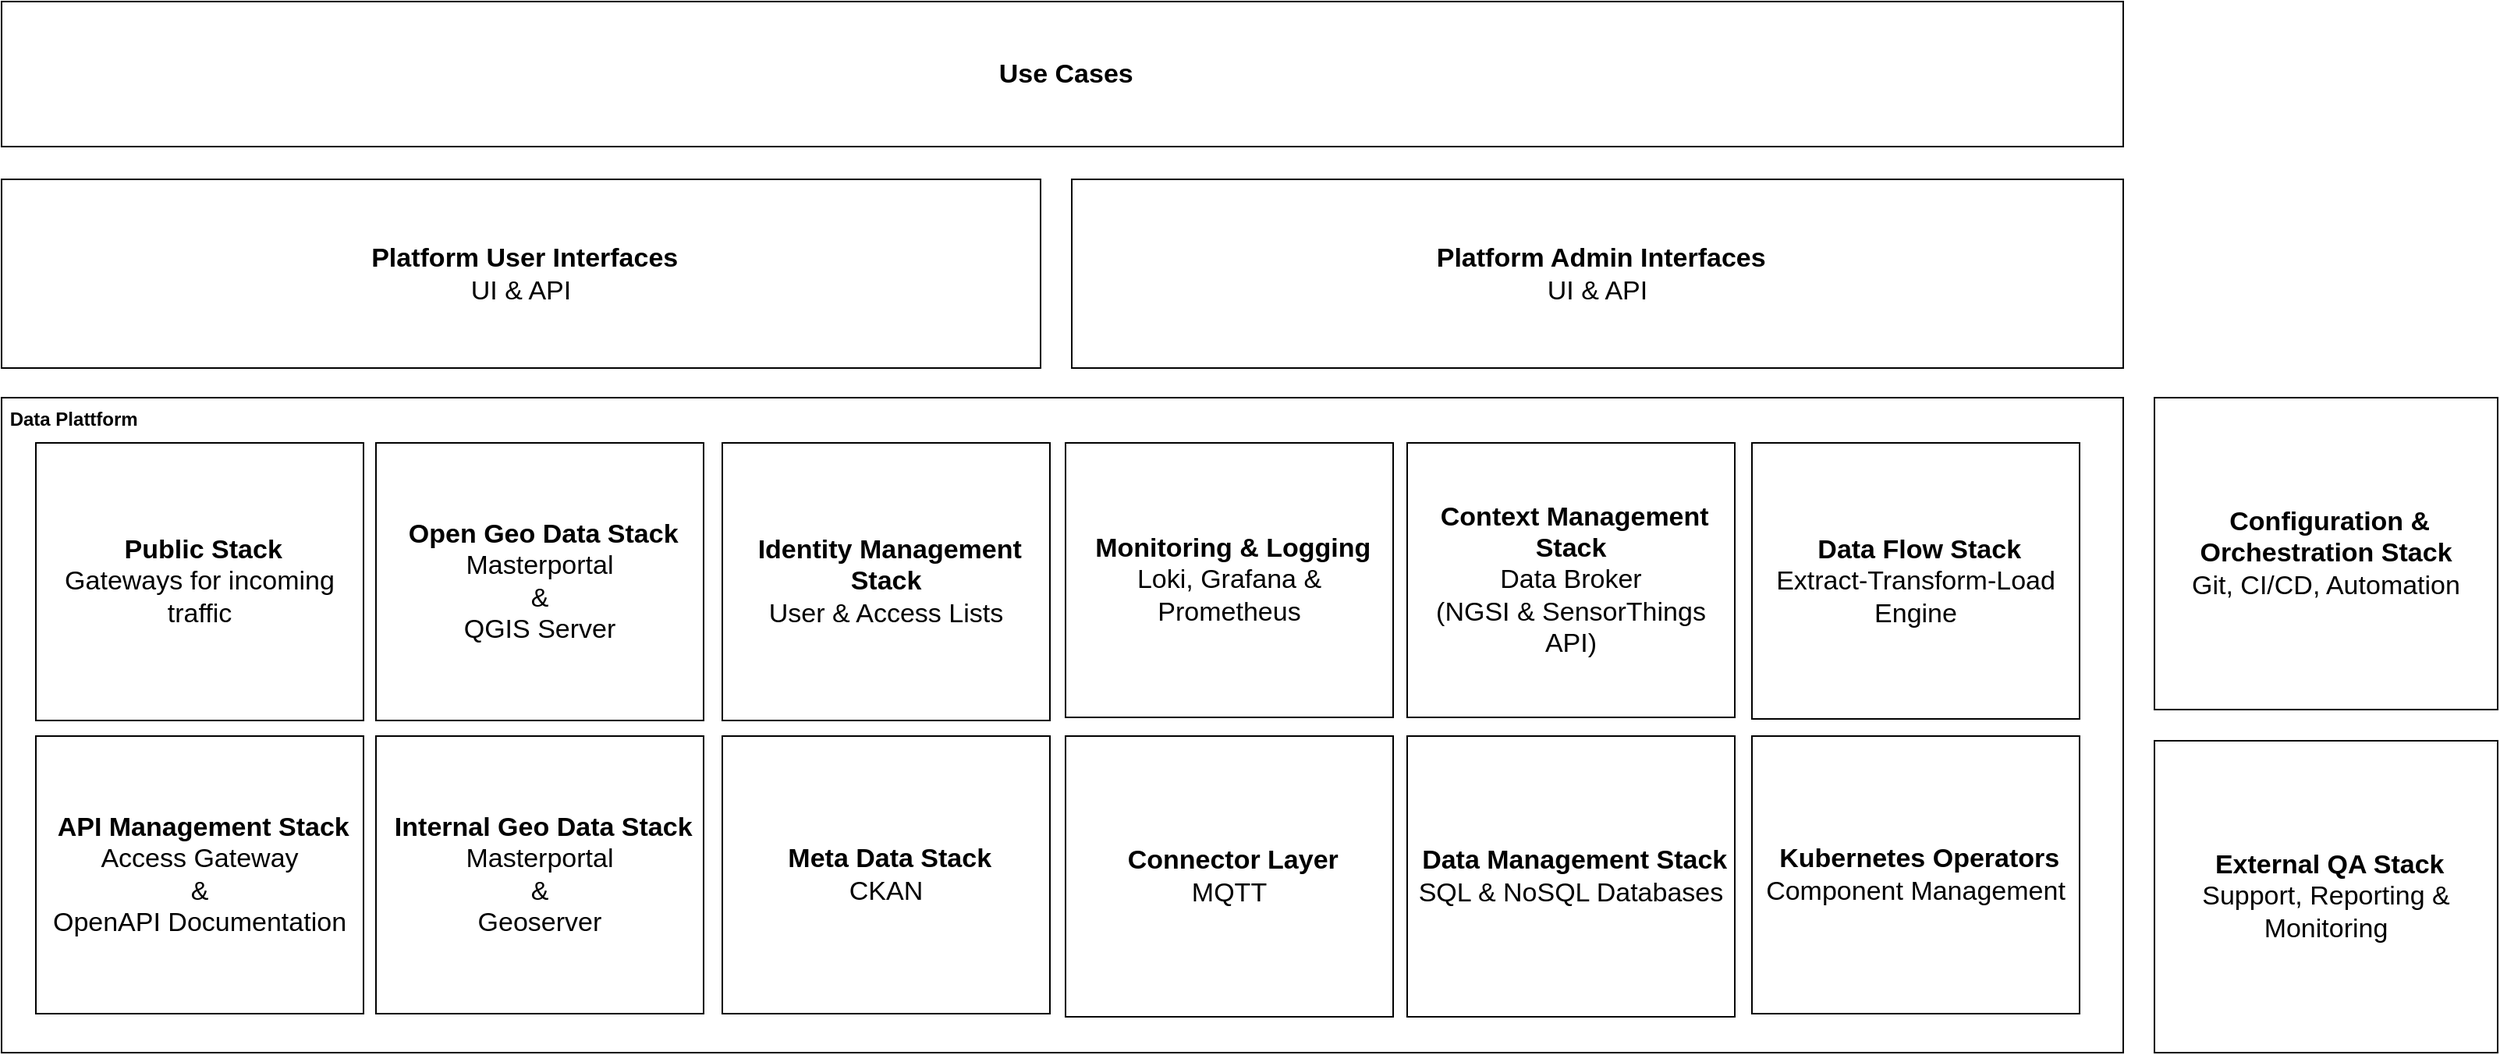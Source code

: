 <mxfile pages="5">
    <diagram name="Architecture V2" id="0UkDvLvnBx0PbgZoNIiY">
        <mxGraphModel dx="-348" dy="448" grid="1" gridSize="10" guides="1" tooltips="1" connect="1" arrows="1" fold="1" page="1" pageScale="1" pageWidth="827" pageHeight="1169" background="#FFFFFF" math="0" shadow="0">
            <root>
                <mxCell id="-2a-PBrGXe-KLZz-CNGb-0"/>
                <mxCell id="-2a-PBrGXe-KLZz-CNGb-1" parent="-2a-PBrGXe-KLZz-CNGb-0"/>
                <mxCell id="-2a-PBrGXe-KLZz-CNGb-2" value="&amp;nbsp;Data Plattform" style="rounded=0;whiteSpace=wrap;html=1;align=left;verticalAlign=top;fontStyle=1" parent="-2a-PBrGXe-KLZz-CNGb-1" vertex="1">
                    <mxGeometry x="860" y="710" width="1360" height="420" as="geometry"/>
                </mxCell>
                <mxCell id="43" value="&amp;nbsp;Open Geo Data Stack&lt;br&gt;&lt;span style=&quot;font-weight: 400&quot;&gt;Masterportal&lt;/span&gt;&lt;br style=&quot;font-weight: 400&quot;&gt;&lt;span style=&quot;font-weight: 400&quot;&gt;&amp;amp;&lt;/span&gt;&lt;br style=&quot;font-weight: 400&quot;&gt;&lt;span style=&quot;font-weight: 400&quot;&gt;QGIS Server&lt;/span&gt;" style="rounded=0;whiteSpace=wrap;html=1;align=center;verticalAlign=middle;fontStyle=1;fontSize=17;" parent="-2a-PBrGXe-KLZz-CNGb-1" vertex="1">
                    <mxGeometry x="1100" y="739" width="210" height="178" as="geometry"/>
                </mxCell>
                <mxCell id="13" value="&amp;nbsp;Platform Admin Interfaces&lt;br&gt;&lt;span style=&quot;font-weight: normal&quot;&gt;UI &amp;amp; API&lt;/span&gt;" style="rounded=0;whiteSpace=wrap;html=1;align=center;verticalAlign=middle;fontStyle=1;fontSize=17;" parent="-2a-PBrGXe-KLZz-CNGb-1" vertex="1">
                    <mxGeometry x="1546" y="570" width="674" height="121" as="geometry"/>
                </mxCell>
                <mxCell id="-2a-PBrGXe-KLZz-CNGb-3" value="&amp;nbsp;Monitoring &amp;amp; Logging&lt;br&gt;&lt;span style=&quot;font-weight: 400&quot;&gt;Loki, Grafana &amp;amp; Prometheus&lt;/span&gt;" style="rounded=0;whiteSpace=wrap;html=1;align=center;verticalAlign=middle;fontStyle=1;fontSize=17;" parent="-2a-PBrGXe-KLZz-CNGb-1" vertex="1">
                    <mxGeometry x="1542" y="739" width="210" height="176" as="geometry"/>
                </mxCell>
                <mxCell id="-2a-PBrGXe-KLZz-CNGb-4" value="&amp;nbsp;Platform User Interfaces&lt;br&gt;&lt;span style=&quot;font-weight: normal&quot;&gt;UI &amp;amp; API&lt;/span&gt;" style="rounded=0;whiteSpace=wrap;html=1;align=center;verticalAlign=middle;fontStyle=1;fontSize=17;" parent="-2a-PBrGXe-KLZz-CNGb-1" vertex="1">
                    <mxGeometry x="860" y="570" width="666" height="121" as="geometry"/>
                </mxCell>
                <mxCell id="-2a-PBrGXe-KLZz-CNGb-6" value="&amp;nbsp;Identity Management Stack&lt;br&gt;&lt;span style=&quot;font-weight: 400&quot;&gt;User &amp;amp; Access Lists&lt;/span&gt;" style="rounded=0;whiteSpace=wrap;html=1;align=center;verticalAlign=middle;fontStyle=1;fontSize=17;" parent="-2a-PBrGXe-KLZz-CNGb-1" vertex="1">
                    <mxGeometry x="1322" y="739" width="210" height="178" as="geometry"/>
                </mxCell>
                <mxCell id="-2a-PBrGXe-KLZz-CNGb-7" value="&amp;nbsp;Public Stack&lt;br&gt;&lt;span style=&quot;font-weight: 400&quot;&gt;Gateways for incoming traffic&lt;/span&gt;" style="rounded=0;whiteSpace=wrap;html=1;align=center;verticalAlign=middle;fontStyle=1;fontSize=17;" parent="-2a-PBrGXe-KLZz-CNGb-1" vertex="1">
                    <mxGeometry x="882" y="739" width="210" height="178" as="geometry"/>
                </mxCell>
                <mxCell id="-2a-PBrGXe-KLZz-CNGb-12" value="&amp;nbsp;Context Management Stack&lt;br&gt;&lt;span style=&quot;font-weight: 400&quot;&gt;Data Broker &lt;br&gt;(NGSI &amp;amp; SensorThings API)&lt;/span&gt;" style="rounded=0;whiteSpace=wrap;html=1;align=center;verticalAlign=middle;fontStyle=1;fontSize=17;" parent="-2a-PBrGXe-KLZz-CNGb-1" vertex="1">
                    <mxGeometry x="1761" y="739" width="210" height="176" as="geometry"/>
                </mxCell>
                <mxCell id="-2a-PBrGXe-KLZz-CNGb-16" value="&amp;nbsp;Data Management Stack&lt;br&gt;&lt;span style=&quot;font-weight: 400&quot;&gt;SQL &amp;amp; NoSQL Databases&lt;/span&gt;" style="rounded=0;whiteSpace=wrap;html=1;align=center;verticalAlign=middle;fontStyle=1;fontSize=17;" parent="-2a-PBrGXe-KLZz-CNGb-1" vertex="1">
                    <mxGeometry x="1761" y="927" width="210" height="180" as="geometry"/>
                </mxCell>
                <mxCell id="-2a-PBrGXe-KLZz-CNGb-20" value="&amp;nbsp;API Management Stack&lt;br&gt;&lt;span style=&quot;font-weight: 400&quot;&gt;Access Gateway&lt;/span&gt;&lt;br style=&quot;font-weight: 400&quot;&gt;&lt;span style=&quot;font-weight: 400&quot;&gt;&amp;amp;&lt;/span&gt;&lt;br style=&quot;font-weight: 400&quot;&gt;&lt;span style=&quot;font-weight: 400&quot;&gt;OpenAPI Documentation&lt;/span&gt;" style="rounded=0;whiteSpace=wrap;html=1;align=center;verticalAlign=middle;fontStyle=1;fontSize=17;" parent="-2a-PBrGXe-KLZz-CNGb-1" vertex="1">
                    <mxGeometry x="882" y="927" width="210" height="178" as="geometry"/>
                </mxCell>
                <mxCell id="-2a-PBrGXe-KLZz-CNGb-30" value="&amp;nbsp;Configuration &amp;amp; Orchestration Stack&lt;br&gt;&lt;span style=&quot;font-weight: 400&quot;&gt;Git, CI/CD, Automation&lt;/span&gt;" style="rounded=0;whiteSpace=wrap;html=1;align=center;verticalAlign=middle;fontStyle=1;fontSize=17;" parent="-2a-PBrGXe-KLZz-CNGb-1" vertex="1">
                    <mxGeometry x="2240" y="710" width="220" height="200" as="geometry"/>
                </mxCell>
                <mxCell id="-2a-PBrGXe-KLZz-CNGb-35" value="&amp;nbsp;Connector Layer&lt;br&gt;&lt;span style=&quot;font-weight: normal&quot;&gt;MQTT&lt;/span&gt;" style="rounded=0;whiteSpace=wrap;html=1;align=center;verticalAlign=middle;fontStyle=1;fontSize=17;" parent="-2a-PBrGXe-KLZz-CNGb-1" vertex="1">
                    <mxGeometry x="1542" y="927" width="210" height="180" as="geometry"/>
                </mxCell>
                <mxCell id="-2a-PBrGXe-KLZz-CNGb-38" value="&amp;nbsp;Use Cases" style="rounded=0;whiteSpace=wrap;html=1;align=center;verticalAlign=middle;fontStyle=1;fontSize=17;" parent="-2a-PBrGXe-KLZz-CNGb-1" vertex="1">
                    <mxGeometry x="860" y="456" width="1360" height="93" as="geometry"/>
                </mxCell>
                <mxCell id="4" value="&amp;nbsp;Internal Geo Data Stack&lt;br&gt;&lt;span style=&quot;font-weight: 400&quot;&gt;Masterportal&lt;/span&gt;&lt;br style=&quot;font-weight: 400&quot;&gt;&lt;span style=&quot;font-weight: 400&quot;&gt;&amp;amp;&lt;/span&gt;&lt;br style=&quot;font-weight: 400&quot;&gt;&lt;span style=&quot;font-weight: 400&quot;&gt;Geoserver&lt;/span&gt;" style="rounded=0;whiteSpace=wrap;html=1;align=center;verticalAlign=middle;fontStyle=1;fontSize=17;" parent="-2a-PBrGXe-KLZz-CNGb-1" vertex="1">
                    <mxGeometry x="1100" y="927" width="210" height="178" as="geometry"/>
                </mxCell>
                <mxCell id="16" value="&amp;nbsp;Meta Data Stack&lt;br&gt;&lt;span style=&quot;font-weight: normal&quot;&gt;CKAN&lt;/span&gt;" style="rounded=0;whiteSpace=wrap;html=1;align=center;verticalAlign=middle;fontStyle=1;fontSize=17;" parent="-2a-PBrGXe-KLZz-CNGb-1" vertex="1">
                    <mxGeometry x="1322" y="927" width="210" height="178" as="geometry"/>
                </mxCell>
                <mxCell id="17" value="&amp;nbsp;Kubernetes Operators&lt;br&gt;&lt;span style=&quot;font-weight: 400&quot;&gt;Component Management&lt;/span&gt;" style="rounded=0;whiteSpace=wrap;html=1;align=center;verticalAlign=middle;fontStyle=1;fontSize=17;" parent="-2a-PBrGXe-KLZz-CNGb-1" vertex="1">
                    <mxGeometry x="1982" y="927" width="210" height="178" as="geometry"/>
                </mxCell>
                <mxCell id="23" value="&amp;nbsp;Data Flow Stack&lt;br&gt;&lt;span style=&quot;font-weight: 400&quot;&gt;Extract-Transform-Load Engine&lt;/span&gt;" style="rounded=0;whiteSpace=wrap;html=1;align=center;verticalAlign=middle;fontStyle=1;fontSize=17;" parent="-2a-PBrGXe-KLZz-CNGb-1" vertex="1">
                    <mxGeometry x="1982" y="739" width="210" height="177" as="geometry"/>
                </mxCell>
                <mxCell id="54" value="&amp;nbsp;External QA Stack&lt;br&gt;&lt;span style=&quot;font-weight: normal&quot;&gt;Support, Reporting &amp;amp; Monitoring&lt;/span&gt;" style="rounded=0;whiteSpace=wrap;html=1;align=center;verticalAlign=middle;fontStyle=1;fontSize=17;" parent="-2a-PBrGXe-KLZz-CNGb-1" vertex="1">
                    <mxGeometry x="2240" y="930" width="220" height="200" as="geometry"/>
                </mxCell>
                <mxCell id="-2a-PBrGXe-KLZz-CNGb-56" value="UC1" parent="-2a-PBrGXe-KLZz-CNGb-0"/>
            </root>
        </mxGraphModel>
    </diagram>
    <diagram name="K8s Architecture - Current State" id="x-gwyMxUqUYkSGs18GbH">
        &#xa;        &#xa;        &#xa;&#xa;&#xa;
        <mxGraphModel dx="1106" dy="1600" grid="1" gridSize="10" guides="1" tooltips="1" connect="1" arrows="1" fold="1" page="1" pageScale="1" pageWidth="827" pageHeight="1169" background="#FFFFFF" math="0" shadow="0">
            &#xa;            &#xa;            &#xa;&#xa;&#xa;
            <root>
                &#xa;                &#xa;                &#xa;&#xa;&#xa;
                <mxCell id="O-zeKNv3THojlNjTSX_u-0"/>
                &#xa;                &#xa;                &#xa;&#xa;&#xa;
                <mxCell id="O-zeKNv3THojlNjTSX_u-1" parent="O-zeKNv3THojlNjTSX_u-0"/>
                &#xa;                &#xa;                &#xa;&#xa;&#xa;
                <mxCell id="O-zeKNv3THojlNjTSX_u-2" value="&amp;nbsp;Data Plattform" style="rounded=0;whiteSpace=wrap;html=1;align=left;verticalAlign=top;fontStyle=1" parent="O-zeKNv3THojlNjTSX_u-1" vertex="1">
                    &#xa;                    &#xa;                    &#xa;&#xa;&#xa;
                    <mxGeometry x="890" y="537" width="1800" height="593" as="geometry"/>
                    &#xa;                    &#xa;                    &#xa;&#xa;&#xa;
                </mxCell>
                &#xa;                &#xa;                &#xa;&#xa;&#xa;
                <mxCell id="O-zeKNv3THojlNjTSX_u-3" value="&amp;nbsp;Internal Geo Data Stack" style="rounded=0;whiteSpace=wrap;html=1;align=left;verticalAlign=top;fontStyle=1" parent="O-zeKNv3THojlNjTSX_u-1" vertex="1">
                    &#xa;                    &#xa;                    &#xa;&#xa;&#xa;
                    <mxGeometry x="910.13" y="739" width="210" height="180" as="geometry"/>
                    &#xa;                    &#xa;                    &#xa;&#xa;&#xa;
                </mxCell>
                &#xa;                &#xa;                &#xa;&#xa;&#xa;
                <mxCell id="O-zeKNv3THojlNjTSX_u-4" value="&amp;nbsp;Platform User Interfaces (UI&amp;nbsp; + API)" style="rounded=0;whiteSpace=wrap;html=1;align=left;verticalAlign=top;fontStyle=1" parent="O-zeKNv3THojlNjTSX_u-1" vertex="1">
                    &#xa;                    &#xa;                    &#xa;&#xa;&#xa;
                    <mxGeometry x="1808" y="271" width="885" height="250" as="geometry"/>
                    &#xa;                    &#xa;                    &#xa;&#xa;&#xa;
                </mxCell>
                &#xa;                &#xa;                &#xa;&#xa;&#xa;
                <mxCell id="O-zeKNv3THojlNjTSX_u-5" value="&amp;nbsp;Monitoring &amp;amp; Logging" style="rounded=0;whiteSpace=wrap;html=1;align=left;verticalAlign=top;fontStyle=1" parent="O-zeKNv3THojlNjTSX_u-1" vertex="1">
                    &#xa;                    &#xa;                    &#xa;&#xa;&#xa;
                    <mxGeometry x="1570" y="739" width="210" height="278" as="geometry"/>
                    &#xa;                    &#xa;                    &#xa;&#xa;&#xa;
                </mxCell>
                &#xa;                &#xa;                &#xa;&#xa;&#xa;
                <mxCell id="O-zeKNv3THojlNjTSX_u-6" value="&amp;nbsp;Platform Admin Interfaces (UI&amp;nbsp; + API)" style="rounded=0;whiteSpace=wrap;html=1;align=left;verticalAlign=top;fontStyle=1" parent="O-zeKNv3THojlNjTSX_u-1" vertex="1">
                    &#xa;                    &#xa;                    &#xa;&#xa;&#xa;
                    <mxGeometry x="890" y="271" width="895" height="250" as="geometry"/>
                    &#xa;                    &#xa;                    &#xa;&#xa;&#xa;
                </mxCell>
                &#xa;                &#xa;                &#xa;&#xa;&#xa;
                <mxCell id="O-zeKNv3THojlNjTSX_u-7" value="&amp;nbsp;Identity Management Stack" style="rounded=0;whiteSpace=wrap;html=1;align=left;verticalAlign=top;fontStyle=1" parent="O-zeKNv3THojlNjTSX_u-1" vertex="1">
                    &#xa;                    &#xa;                    &#xa;&#xa;&#xa;
                    <mxGeometry x="1350" y="739" width="210" height="178" as="geometry"/>
                    &#xa;                    &#xa;                    &#xa;&#xa;&#xa;
                </mxCell>
                &#xa;                &#xa;                &#xa;&#xa;&#xa;
                <mxCell id="O-zeKNv3THojlNjTSX_u-8" value="&amp;nbsp;Public Stack" style="rounded=0;whiteSpace=wrap;html=1;align=left;verticalAlign=top;fontStyle=1" parent="O-zeKNv3THojlNjTSX_u-1" vertex="1">
                    &#xa;                    &#xa;                    &#xa;&#xa;&#xa;
                    <mxGeometry x="910" y="567" width="1760" height="156.13" as="geometry"/>
                    &#xa;                    &#xa;                    &#xa;&#xa;&#xa;
                </mxCell>
                &#xa;                &#xa;                &#xa;&#xa;&#xa;
                <mxCell id="O-zeKNv3THojlNjTSX_u-9" value="&lt;b&gt;NGINX Ingress&lt;/b&gt;&lt;br&gt;Reverse Proxy&amp;nbsp; + Lets Encrypt" style="rounded=1;whiteSpace=wrap;html=1;align=center;fillColor=#ffe6cc;strokeColor=#d79b00;" parent="O-zeKNv3THojlNjTSX_u-1" vertex="1">
                    &#xa;                    &#xa;                    &#xa;&#xa;&#xa;
                    <mxGeometry x="920" y="602" width="1740" height="40" as="geometry"/>
                    &#xa;                    &#xa;                    &#xa;&#xa;&#xa;
                </mxCell>
                &#xa;                &#xa;                &#xa;&#xa;&#xa;
                <mxCell id="O-zeKNv3THojlNjTSX_u-10" value="&lt;b&gt;OAuth2 Proxy&lt;br&gt;&lt;/b&gt;Generic OAuth" style="rounded=1;whiteSpace=wrap;html=1;align=center;fillColor=#d5e8d4;strokeColor=#82b366;" parent="O-zeKNv3THojlNjTSX_u-1" vertex="1">
                    &#xa;                    &#xa;                    &#xa;&#xa;&#xa;
                    <mxGeometry x="1800" y="669" width="631" height="40" as="geometry"/>
                    &#xa;                    &#xa;                    &#xa;&#xa;&#xa;
                </mxCell>
                &#xa;                &#xa;                &#xa;&#xa;&#xa;
                <mxCell id="O-zeKNv3THojlNjTSX_u-11" value="&amp;nbsp;Context Management Stack" style="rounded=0;whiteSpace=wrap;html=1;align=left;verticalAlign=top;fontStyle=1" parent="O-zeKNv3THojlNjTSX_u-1" vertex="1">
                    &#xa;                    &#xa;                    &#xa;&#xa;&#xa;
                    <mxGeometry x="1789" y="739" width="210" height="368" as="geometry"/>
                    &#xa;                    &#xa;                    &#xa;&#xa;&#xa;
                </mxCell>
                &#xa;                &#xa;                &#xa;&#xa;&#xa;
                <mxCell id="O-zeKNv3THojlNjTSX_u-12" value="&lt;b&gt;Orion&amp;nbsp;&lt;br&gt;&lt;/b&gt;Context Broker NGSI V2" style="rounded=1;whiteSpace=wrap;html=1;align=center;fillColor=#d5e8d4;strokeColor=#82b366;" parent="O-zeKNv3THojlNjTSX_u-1" vertex="1">
                    &#xa;                    &#xa;                    &#xa;&#xa;&#xa;
                    <mxGeometry x="1798" y="964" width="190" height="40" as="geometry"/>
                    &#xa;                    &#xa;                    &#xa;&#xa;&#xa;
                </mxCell>
                &#xa;                &#xa;                &#xa;&#xa;&#xa;
                <mxCell id="O-zeKNv3THojlNjTSX_u-13" value="&lt;b&gt;Mongo DB&lt;br&gt;&lt;/b&gt;Context Broker Database" style="rounded=1;whiteSpace=wrap;html=1;align=center;fillColor=#d5e8d4;strokeColor=#82b366;" parent="O-zeKNv3THojlNjTSX_u-1" vertex="1">
                    &#xa;                    &#xa;                    &#xa;&#xa;&#xa;
                    <mxGeometry x="1798" y="1013" width="190" height="40" as="geometry"/>
                    &#xa;                    &#xa;                    &#xa;&#xa;&#xa;
                </mxCell>
                &#xa;                &#xa;                &#xa;&#xa;&#xa;
                <mxCell id="O-zeKNv3THojlNjTSX_u-14" value="External Flow UI&lt;br&gt;&lt;br&gt;&lt;span style=&quot;font-weight: normal&quot;&gt;NodeRed Admin UI&lt;br&gt;(behind genric OAuth)&lt;br&gt;&lt;/span&gt;https://nr-ext.&amp;lt;domain&amp;gt;" style="rounded=0;whiteSpace=wrap;html=1;align=left;verticalAlign=top;fontStyle=1;fillColor=#dae8fc;strokeColor=#6c8ebf;" parent="O-zeKNv3THojlNjTSX_u-1" vertex="1">
                    &#xa;                    &#xa;                    &#xa;&#xa;&#xa;
                    <mxGeometry x="905" y="414" width="170" height="90" as="geometry"/>
                    &#xa;                    &#xa;                    &#xa;&#xa;&#xa;
                </mxCell>
                &#xa;                &#xa;                &#xa;&#xa;&#xa;
                <mxCell id="O-zeKNv3THojlNjTSX_u-15" value="&amp;nbsp;Data Management Stack" style="rounded=0;whiteSpace=wrap;html=1;align=left;verticalAlign=top;fontStyle=1" parent="O-zeKNv3THojlNjTSX_u-1" vertex="1">
                    &#xa;                    &#xa;                    &#xa;&#xa;&#xa;
                    <mxGeometry x="2230" y="927" width="210" height="180" as="geometry"/>
                    &#xa;                    &#xa;                    &#xa;&#xa;&#xa;
                </mxCell>
                &#xa;                &#xa;                &#xa;&#xa;&#xa;
                <mxCell id="O-zeKNv3THojlNjTSX_u-16" value="&lt;b&gt;Grafana&lt;br&gt;&lt;/b&gt;Dashboard System" style="rounded=1;whiteSpace=wrap;html=1;align=center;fillColor=#e1d5e7;strokeColor=#9673a6;" parent="O-zeKNv3THojlNjTSX_u-1" vertex="1">
                    &#xa;                    &#xa;                    &#xa;&#xa;&#xa;
                    <mxGeometry x="2239.25" y="964" width="190" height="40" as="geometry"/>
                    &#xa;                    &#xa;                    &#xa;&#xa;&#xa;
                </mxCell>
                &#xa;                &#xa;                &#xa;&#xa;&#xa;
                <mxCell id="O-zeKNv3THojlNjTSX_u-17" value="&amp;nbsp;API Management Stack" style="rounded=0;whiteSpace=wrap;html=1;align=left;verticalAlign=top;fontStyle=1" parent="O-zeKNv3THojlNjTSX_u-1" vertex="1">
                    &#xa;                    &#xa;                    &#xa;&#xa;&#xa;
                    <mxGeometry x="2010" y="830.25" width="210" height="180" as="geometry"/>
                    &#xa;                    &#xa;                    &#xa;&#xa;&#xa;
                </mxCell>
                &#xa;                &#xa;                &#xa;&#xa;&#xa;
                <mxCell id="O-zeKNv3THojlNjTSX_u-18" value="&lt;b&gt;Gravitee Portal&lt;br&gt;&lt;/b&gt;Admin + Dev. Portal" style="rounded=1;whiteSpace=wrap;html=1;align=center;fillColor=#d5e8d4;strokeColor=#82b366;" parent="O-zeKNv3THojlNjTSX_u-1" vertex="1">
                    &#xa;                    &#xa;                    &#xa;&#xa;&#xa;
                    <mxGeometry x="2020" y="863.25" width="190" height="40" as="geometry"/>
                    &#xa;                    &#xa;                    &#xa;&#xa;&#xa;
                </mxCell>
                &#xa;                &#xa;                &#xa;&#xa;&#xa;
                <mxCell id="O-zeKNv3THojlNjTSX_u-19" value="&lt;b&gt;Gravitee Gateway&lt;br&gt;&lt;/b&gt;API Gateway" style="rounded=1;whiteSpace=wrap;html=1;align=center;fillColor=#d5e8d4;strokeColor=#82b366;" parent="O-zeKNv3THojlNjTSX_u-1" vertex="1">
                    &#xa;                    &#xa;                    &#xa;&#xa;&#xa;
                    <mxGeometry x="1137.74" y="669" width="632.26" height="40" as="geometry"/>
                    &#xa;                    &#xa;                    &#xa;&#xa;&#xa;
                </mxCell>
                &#xa;                &#xa;                &#xa;&#xa;&#xa;
                <mxCell id="O-zeKNv3THojlNjTSX_u-20" value="&lt;b&gt;Elastic Search&lt;br&gt;&lt;/b&gt;Search &amp;amp; Logging" style="rounded=1;whiteSpace=wrap;html=1;align=center;fillColor=#d5e8d4;strokeColor=#82b366;" parent="O-zeKNv3THojlNjTSX_u-1" vertex="1">
                    &#xa;                    &#xa;                    &#xa;&#xa;&#xa;
                    <mxGeometry x="2020" y="912.25" width="190" height="40" as="geometry"/>
                    &#xa;                    &#xa;                    &#xa;&#xa;&#xa;
                </mxCell>
                &#xa;                &#xa;                &#xa;&#xa;&#xa;
                <mxCell id="O-zeKNv3THojlNjTSX_u-21" value="&lt;b&gt;Mongo DB&lt;br&gt;&lt;/b&gt;Gravitee Database" style="rounded=1;whiteSpace=wrap;html=1;align=center;fillColor=#d5e8d4;strokeColor=#82b366;" parent="O-zeKNv3THojlNjTSX_u-1" vertex="1">
                    &#xa;                    &#xa;                    &#xa;&#xa;&#xa;
                    <mxGeometry x="2020" y="962.25" width="190" height="40" as="geometry"/>
                    &#xa;                    &#xa;                    &#xa;&#xa;&#xa;
                </mxCell>
                &#xa;                &#xa;                &#xa;&#xa;&#xa;
                <mxCell id="O-zeKNv3THojlNjTSX_u-22" value="Grafana Data UI&amp;nbsp;&lt;br&gt;&lt;br&gt;&lt;span style=&quot;font-weight: normal&quot;&gt;Grafana Dashboards&lt;br&gt;&lt;br&gt;&lt;/span&gt;https://grafana.&amp;lt;domain&amp;gt;" style="rounded=0;whiteSpace=wrap;html=1;align=left;verticalAlign=top;fontStyle=1;fillColor=#dae8fc;strokeColor=#6c8ebf;" parent="O-zeKNv3THojlNjTSX_u-1" vertex="1">
                    &#xa;                    &#xa;                    &#xa;&#xa;&#xa;
                    <mxGeometry x="1136" y="414" width="170" height="90" as="geometry"/>
                    &#xa;                    &#xa;                    &#xa;&#xa;&#xa;
                </mxCell>
                &#xa;                &#xa;                &#xa;&#xa;&#xa;
                <mxCell id="O-zeKNv3THojlNjTSX_u-23" value="Gravitee UI&lt;br&gt;&lt;br&gt;&lt;span style=&quot;font-weight: normal&quot;&gt;Admin &amp;amp; Developer Portal&lt;br&gt;&lt;br&gt;&lt;/span&gt;https://apim.&amp;lt;domain&amp;gt;/portal/" style="rounded=0;whiteSpace=wrap;html=1;align=left;verticalAlign=top;fontStyle=1;fillColor=#dae8fc;strokeColor=#6c8ebf;" parent="O-zeKNv3THojlNjTSX_u-1" vertex="1">
                    &#xa;                    &#xa;                    &#xa;&#xa;&#xa;
                    <mxGeometry x="2504" y="304" width="175" height="90" as="geometry"/>
                    &#xa;                    &#xa;                    &#xa;&#xa;&#xa;
                </mxCell>
                &#xa;                &#xa;                &#xa;&#xa;&#xa;
                <mxCell id="O-zeKNv3THojlNjTSX_u-24" value="REST APIs&lt;br&gt;&lt;br&gt;&lt;span style=&quot;font-weight: normal&quot;&gt;Several APIs (NGSI, etc.)&lt;br&gt;&lt;br&gt;&lt;/span&gt;https://apim.&amp;lt;domain&amp;gt;/" style="rounded=0;whiteSpace=wrap;html=1;align=left;verticalAlign=top;fontStyle=1;fillColor=#dae8fc;strokeColor=#6c8ebf;" parent="O-zeKNv3THojlNjTSX_u-1" vertex="1">
                    &#xa;                    &#xa;                    &#xa;&#xa;&#xa;
                    <mxGeometry x="1364" y="304" width="175" height="90" as="geometry"/>
                    &#xa;                    &#xa;                    &#xa;&#xa;&#xa;
                </mxCell>
                &#xa;                &#xa;                &#xa;&#xa;&#xa;
                <mxCell id="O-zeKNv3THojlNjTSX_u-25" value="&lt;b&gt;Keycloak&lt;br&gt;&lt;/b&gt;Identity Management" style="rounded=1;whiteSpace=wrap;html=1;align=center;fillColor=#d5e8d4;strokeColor=#82b366;" parent="O-zeKNv3THojlNjTSX_u-1" vertex="1">
                    &#xa;                    &#xa;                    &#xa;&#xa;&#xa;
                    <mxGeometry x="1360" y="765.5" width="190" height="40" as="geometry"/>
                    &#xa;                    &#xa;                    &#xa;&#xa;&#xa;
                </mxCell>
                &#xa;                &#xa;                &#xa;&#xa;&#xa;
                <mxCell id="O-zeKNv3THojlNjTSX_u-26" value="&lt;b&gt;PostgreSQL&lt;br&gt;&lt;/b&gt;Database for Keycloak" style="rounded=1;whiteSpace=wrap;html=1;align=center;fillColor=#d5e8d4;strokeColor=#82b366;" parent="O-zeKNv3THojlNjTSX_u-1" vertex="1">
                    &#xa;                    &#xa;                    &#xa;&#xa;&#xa;
                    <mxGeometry x="1360" y="814.5" width="190" height="40" as="geometry"/>
                    &#xa;                    &#xa;                    &#xa;&#xa;&#xa;
                </mxCell>
                &#xa;                &#xa;                &#xa;&#xa;&#xa;
                <mxCell id="O-zeKNv3THojlNjTSX_u-27" value="&amp;nbsp;Configuration &amp;amp; Orchestration Stack" style="rounded=0;whiteSpace=wrap;html=1;align=left;verticalAlign=top;fontStyle=1;" parent="O-zeKNv3THojlNjTSX_u-1" vertex="1">
                    &#xa;                    &#xa;                    &#xa;&#xa;&#xa;
                    <mxGeometry x="2710" y="537.25" width="220" height="293" as="geometry"/>
                    &#xa;                    &#xa;                    &#xa;&#xa;&#xa;
                </mxCell>
                &#xa;                &#xa;                &#xa;&#xa;&#xa;
                <mxCell id="O-zeKNv3THojlNjTSX_u-28" value="&lt;b&gt;K8s Dashboard&lt;/b&gt;&lt;br&gt;Kubernetes Admin UI" style="rounded=1;whiteSpace=wrap;html=1;align=center;fillColor=#d5e8d4;strokeColor=#82b366;" parent="O-zeKNv3THojlNjTSX_u-1" vertex="1">
                    &#xa;                    &#xa;                    &#xa;&#xa;&#xa;
                    <mxGeometry x="2725" y="573.75" width="190" height="40" as="geometry"/>
                    &#xa;                    &#xa;                    &#xa;&#xa;&#xa;
                </mxCell>
                &#xa;                &#xa;                &#xa;&#xa;&#xa;
                <mxCell id="O-zeKNv3THojlNjTSX_u-29" value="&lt;b&gt;Prometheus&lt;/b&gt;&lt;br&gt;Central Logging + Monitoring" style="rounded=1;whiteSpace=wrap;html=1;align=center;fillColor=#d5e8d4;strokeColor=#82b366;" parent="O-zeKNv3THojlNjTSX_u-1" vertex="1">
                    &#xa;                    &#xa;                    &#xa;&#xa;&#xa;
                    <mxGeometry x="1580.88" y="765.5" width="190" height="40" as="geometry"/>
                    &#xa;                    &#xa;                    &#xa;&#xa;&#xa;
                </mxCell>
                &#xa;                &#xa;                &#xa;&#xa;&#xa;
                <mxCell id="O-zeKNv3THojlNjTSX_u-30" value="&lt;b&gt;Grafana&lt;/b&gt;&lt;br&gt;System Dashboard" style="rounded=1;whiteSpace=wrap;html=1;align=center;fillColor=#d5e8d4;strokeColor=#82b366;" parent="O-zeKNv3THojlNjTSX_u-1" vertex="1">
                    &#xa;                    &#xa;                    &#xa;&#xa;&#xa;
                    <mxGeometry x="1580.88" y="814.5" width="190" height="40" as="geometry"/>
                    &#xa;                    &#xa;                    &#xa;&#xa;&#xa;
                </mxCell>
                &#xa;                &#xa;                &#xa;&#xa;&#xa;
                <mxCell id="O-zeKNv3THojlNjTSX_u-31" value="&lt;b&gt;Ansible&lt;/b&gt;&lt;br&gt;Automation Framework" style="rounded=1;whiteSpace=wrap;html=1;align=center;fillColor=#ffe6cc;strokeColor=#d79b00;" parent="O-zeKNv3THojlNjTSX_u-1" vertex="1">
                    &#xa;                    &#xa;                    &#xa;&#xa;&#xa;
                    <mxGeometry x="2725" y="624.25" width="190" height="40" as="geometry"/>
                    &#xa;                    &#xa;                    &#xa;&#xa;&#xa;
                </mxCell>
                &#xa;                &#xa;                &#xa;&#xa;&#xa;
                <mxCell id="O-zeKNv3THojlNjTSX_u-32" value="&amp;nbsp;Connector Layer" style="rounded=0;whiteSpace=wrap;html=1;align=left;verticalAlign=top;fontStyle=1" parent="O-zeKNv3THojlNjTSX_u-1" vertex="1">
                    &#xa;                    &#xa;                    &#xa;&#xa;&#xa;
                    <mxGeometry x="910.13" y="933" width="210" height="120" as="geometry"/>
                    &#xa;                    &#xa;                    &#xa;&#xa;&#xa;
                </mxCell>
                &#xa;                &#xa;                &#xa;&#xa;&#xa;
                <mxCell id="O-zeKNv3THojlNjTSX_u-33" value="&lt;b&gt;Mosquito&lt;/b&gt;&lt;br&gt;MQTT Broker" style="rounded=1;whiteSpace=wrap;html=1;align=center;fillColor=#d5e8d4;strokeColor=#82b366;" parent="O-zeKNv3THojlNjTSX_u-1" vertex="1">
                    &#xa;                    &#xa;                    &#xa;&#xa;&#xa;
                    <mxGeometry x="919.26" y="1009" width="190" height="40" as="geometry"/>
                    &#xa;                    &#xa;                    &#xa;&#xa;&#xa;
                </mxCell>
                &#xa;                &#xa;                &#xa;&#xa;&#xa;
                <mxCell id="O-zeKNv3THojlNjTSX_u-34" value="&lt;b&gt;TimescaleDB&lt;br&gt;&lt;/b&gt;Time Series DB&lt;b&gt;&lt;br&gt;&lt;/b&gt;" style="rounded=1;whiteSpace=wrap;html=1;align=center;fillColor=#e1d5e7;strokeColor=#9673a6;" parent="O-zeKNv3THojlNjTSX_u-1" vertex="1">
                    &#xa;                    &#xa;                    &#xa;&#xa;&#xa;
                    <mxGeometry x="2239.25" y="1013" width="190" height="40" as="geometry"/>
                    &#xa;                    &#xa;                    &#xa;&#xa;&#xa;
                </mxCell>
                &#xa;                &#xa;                &#xa;&#xa;&#xa;
                <mxCell id="O-zeKNv3THojlNjTSX_u-35" value="&amp;nbsp;Use Cases" style="rounded=0;whiteSpace=wrap;html=1;align=left;verticalAlign=top;fontStyle=1" parent="O-zeKNv3THojlNjTSX_u-1" vertex="1">
                    &#xa;                    &#xa;                    &#xa;&#xa;&#xa;
                    <mxGeometry x="890" y="53" width="1802" height="200" as="geometry"/>
                    &#xa;                    &#xa;                    &#xa;&#xa;&#xa;
                </mxCell>
                &#xa;                &#xa;                &#xa;&#xa;&#xa;
                <mxCell id="O-zeKNv3THojlNjTSX_u-36" value="&lt;b&gt;nodeExporter&lt;/b&gt;&lt;br&gt;Host KPI Collection" style="rounded=1;whiteSpace=wrap;html=1;align=center;fillColor=#d5e8d4;strokeColor=#82b366;" parent="O-zeKNv3THojlNjTSX_u-1" vertex="1">
                    &#xa;                    &#xa;                    &#xa;&#xa;&#xa;
                    <mxGeometry x="1580.88" y="863.5" width="190" height="40" as="geometry"/>
                    &#xa;                    &#xa;                    &#xa;&#xa;&#xa;
                </mxCell>
                &#xa;                &#xa;                &#xa;&#xa;&#xa;
                <mxCell id="O-zeKNv3THojlNjTSX_u-37" value="&lt;b&gt;gitlab.com&lt;/b&gt;&lt;br&gt;Code Repository" style="rounded=1;whiteSpace=wrap;html=1;align=center;fillColor=#d5e8d4;strokeColor=#82b366;" parent="O-zeKNv3THojlNjTSX_u-1" vertex="1">
                    &#xa;                    &#xa;                    &#xa;&#xa;&#xa;
                    <mxGeometry x="2725" y="674.25" width="190" height="40" as="geometry"/>
                    &#xa;                    &#xa;                    &#xa;&#xa;&#xa;
                </mxCell>
                &#xa;                &#xa;                &#xa;&#xa;&#xa;
                <mxCell id="O-zeKNv3THojlNjTSX_u-38" value="&lt;b&gt;gitlab.com CI/CD&lt;/b&gt;&lt;br&gt;CI/CI Pipeline" style="rounded=1;whiteSpace=wrap;html=1;align=center;fillColor=#d5e8d4;strokeColor=#82b366;" parent="O-zeKNv3THojlNjTSX_u-1" vertex="1">
                    &#xa;                    &#xa;                    &#xa;&#xa;&#xa;
                    <mxGeometry x="2725" y="724.25" width="190" height="40" as="geometry"/>
                    &#xa;                    &#xa;                    &#xa;&#xa;&#xa;
                </mxCell>
                &#xa;                &#xa;                &#xa;&#xa;&#xa;
                <mxCell id="O-zeKNv3THojlNjTSX_u-39" value="&lt;b&gt;FROST Server HTTP&lt;br&gt;&lt;/b&gt;Sensor Things HTTP API" style="rounded=1;whiteSpace=wrap;html=1;align=center;fillColor=#d5e8d4;strokeColor=#82b366;" parent="O-zeKNv3THojlNjTSX_u-1" vertex="1">
                    &#xa;                    &#xa;                    &#xa;&#xa;&#xa;
                    <mxGeometry x="1797.75" y="765.5" width="190" height="40" as="geometry"/>
                    &#xa;                    &#xa;                    &#xa;&#xa;&#xa;
                </mxCell>
                &#xa;                &#xa;                &#xa;&#xa;&#xa;
                <mxCell id="O-zeKNv3THojlNjTSX_u-40" value="&lt;b&gt;FROST Server MQTT&lt;br&gt;&lt;/b&gt;Sensor Things MQTT API" style="rounded=1;whiteSpace=wrap;html=1;align=center;fillColor=#d5e8d4;strokeColor=#82b366;" parent="O-zeKNv3THojlNjTSX_u-1" vertex="1">
                    &#xa;                    &#xa;                    &#xa;&#xa;&#xa;
                    <mxGeometry x="1798" y="814.5" width="190" height="40" as="geometry"/>
                    &#xa;                    &#xa;                    &#xa;&#xa;&#xa;
                </mxCell>
                &#xa;                &#xa;                &#xa;&#xa;&#xa;
                <mxCell id="O-zeKNv3THojlNjTSX_u-41" value="&lt;b&gt;HiveMQ&lt;/b&gt;&lt;br&gt;Internal MQTT Broker for FROST" style="rounded=1;whiteSpace=wrap;html=1;align=center;fillColor=#d5e8d4;strokeColor=#82b366;" parent="O-zeKNv3THojlNjTSX_u-1" vertex="1">
                    &#xa;                    &#xa;                    &#xa;&#xa;&#xa;
                    <mxGeometry x="1798" y="863.5" width="190" height="40" as="geometry"/>
                    &#xa;                    &#xa;                    &#xa;&#xa;&#xa;
                </mxCell>
                &#xa;                &#xa;                &#xa;&#xa;&#xa;
                <mxCell id="O-zeKNv3THojlNjTSX_u-42" value="&lt;b&gt;PostGIS&lt;br&gt;&lt;/b&gt;Database for FROST" style="rounded=1;whiteSpace=wrap;html=1;align=center;fillColor=#d5e8d4;strokeColor=#82b366;" parent="O-zeKNv3THojlNjTSX_u-1" vertex="1">
                    &#xa;                    &#xa;                    &#xa;&#xa;&#xa;
                    <mxGeometry x="1798" y="914" width="190" height="40" as="geometry"/>
                    &#xa;                    &#xa;                    &#xa;&#xa;&#xa;
                </mxCell>
                &#xa;                &#xa;                &#xa;&#xa;&#xa;
                <mxCell id="O-zeKNv3THojlNjTSX_u-43" value="&lt;b&gt;NodeRed&amp;nbsp;&lt;br&gt;&lt;/b&gt;FlowEngine MQTT / NGSI" style="rounded=1;whiteSpace=wrap;html=1;align=center;strokeColor=#82b366;fillColor=#d5e8d4;" parent="O-zeKNv3THojlNjTSX_u-1" vertex="1">
                    &#xa;                    &#xa;                    &#xa;&#xa;&#xa;
                    <mxGeometry x="919.26" y="959" width="190" height="40" as="geometry"/>
                    &#xa;                    &#xa;                    &#xa;&#xa;&#xa;
                </mxCell>
                &#xa;                &#xa;                &#xa;&#xa;&#xa;
                <mxCell id="O-zeKNv3THojlNjTSX_u-44" value="&lt;b&gt;mikrok8s&lt;br&gt;&lt;/b&gt;Container Orchestration" style="rounded=1;whiteSpace=wrap;html=1;align=center;fillColor=#ffe6cc;strokeColor=#d79b00;" parent="O-zeKNv3THojlNjTSX_u-1" vertex="1">
                    &#xa;                    &#xa;                    &#xa;&#xa;&#xa;
                    <mxGeometry x="2725" y="773.25" width="190" height="40" as="geometry"/>
                    &#xa;                    &#xa;                    &#xa;&#xa;&#xa;
                </mxCell>
                &#xa;                &#xa;                &#xa;&#xa;&#xa;
                <mxCell id="O-zeKNv3THojlNjTSX_u-45" value="&lt;b&gt;Loki&lt;/b&gt;&lt;br&gt;Central Logging" style="rounded=1;whiteSpace=wrap;html=1;align=center;fillColor=#d5e8d4;strokeColor=#82b366;" parent="O-zeKNv3THojlNjTSX_u-1" vertex="1">
                    &#xa;                    &#xa;                    &#xa;&#xa;&#xa;
                    <mxGeometry x="1579.13" y="914" width="190" height="40" as="geometry"/>
                    &#xa;                    &#xa;                    &#xa;&#xa;&#xa;
                </mxCell>
                &#xa;                &#xa;                &#xa;&#xa;&#xa;
                <mxCell id="O-zeKNv3THojlNjTSX_u-46" value="&lt;b&gt;Loki Driver&lt;/b&gt;&lt;br&gt;Loki Logging Driver for Docker" style="rounded=1;whiteSpace=wrap;html=1;align=center;fillColor=#d5e8d4;strokeColor=#82b366;" parent="O-zeKNv3THojlNjTSX_u-1" vertex="1">
                    &#xa;                    &#xa;                    &#xa;&#xa;&#xa;
                    <mxGeometry x="1580.88" y="964" width="190" height="40" as="geometry"/>
                    &#xa;                    &#xa;                    &#xa;&#xa;&#xa;
                </mxCell>
                &#xa;                &#xa;                &#xa;&#xa;&#xa;
                <mxCell id="O-zeKNv3THojlNjTSX_u-47" value="&lt;b&gt;OpenLDAP&lt;br&gt;&lt;/b&gt;ldap Server" style="rounded=1;whiteSpace=wrap;html=1;align=center;fillColor=#d5e8d4;strokeColor=#82b366;" parent="O-zeKNv3THojlNjTSX_u-1" vertex="1">
                    &#xa;                    &#xa;                    &#xa;&#xa;&#xa;
                    <mxGeometry x="1360" y="863.5" width="190" height="40" as="geometry"/>
                    &#xa;                    &#xa;                    &#xa;&#xa;&#xa;
                </mxCell>
                &#xa;                &#xa;                &#xa;&#xa;&#xa;
                <mxCell id="O-zeKNv3THojlNjTSX_u-48" value="IDM UI&lt;br&gt;&lt;br&gt;&lt;span style=&quot;font-weight: normal&quot;&gt;Keycloak Admin UI&lt;br&gt;&lt;/span&gt;&lt;br&gt;https://idm.&amp;lt;domain&amp;gt;" style="rounded=0;whiteSpace=wrap;html=1;align=left;verticalAlign=top;fontStyle=1;fillColor=#dae8fc;strokeColor=#6c8ebf;" parent="O-zeKNv3THojlNjTSX_u-1" vertex="1">
                    &#xa;                    &#xa;                    &#xa;&#xa;&#xa;
                    <mxGeometry x="2281" y="304" width="170" height="90" as="geometry"/>
                    &#xa;                    &#xa;                    &#xa;&#xa;&#xa;
                </mxCell>
                &#xa;                &#xa;                &#xa;&#xa;&#xa;
                <mxCell id="O-zeKNv3THojlNjTSX_u-49" value="Grafana Monitoring UI&amp;nbsp;&lt;br&gt;&lt;br&gt;&lt;span style=&quot;font-weight: normal&quot;&gt;Grafana Dashboards&lt;br&gt;&lt;br&gt;&lt;/span&gt;https://monitoring.&amp;lt;domain&amp;gt;" style="rounded=0;whiteSpace=wrap;html=1;align=left;verticalAlign=top;fontStyle=1;fillColor=#dae8fc;strokeColor=#6c8ebf;" parent="O-zeKNv3THojlNjTSX_u-1" vertex="1">
                    &#xa;                    &#xa;                    &#xa;&#xa;&#xa;
                    <mxGeometry x="1829" y="304" width="170" height="90" as="geometry"/>
                    &#xa;                    &#xa;                    &#xa;&#xa;&#xa;
                </mxCell>
                &#xa;                &#xa;                &#xa;&#xa;&#xa;
                <UserObject label="&lt;span style=&quot;background-color: rgb(255 , 255 , 255)&quot;&gt;show-last-tweet-of-twitter-account&lt;/span&gt;&lt;br&gt;&lt;span title=&quot;Private - The group and its projects can only be viewed by members.&quot; class=&quot;item-visibility d-inline-flex align-items-center gl-mt-3 gl-mr-2 text-secondary&quot; style=&quot;box-sizing: border-box; color: rgb(153, 153, 153); margin-top: 0.5rem; margin-right: 0.25rem; font-size: 14px; background-color: rgb(31, 31, 31); display: inline-flex; align-items: center;&quot;&gt;&lt;/span&gt;" id="O-zeKNv3THojlNjTSX_u-50">
                    &#xa;                    &#xa;                    &#xa;&#xa;&#xa;
                    <mxCell style="rounded=0;whiteSpace=wrap;html=1;align=left;verticalAlign=top;fontStyle=1" parent="O-zeKNv3THojlNjTSX_u-1" vertex="1">
                        &#xa;                        &#xa;                        &#xa;&#xa;&#xa;
                        <mxGeometry x="910.13" y="83" width="210" height="160" as="geometry"/>
                        &#xa;                        &#xa;                        &#xa;&#xa;&#xa;
                    </mxCell>
                    &#xa;                    &#xa;                    &#xa;&#xa;&#xa;
                </UserObject>
                &#xa;                &#xa;                &#xa;&#xa;&#xa;
                <mxCell id="O-zeKNv3THojlNjTSX_u-51" value="&lt;b&gt;NodeRed&lt;br&gt;&lt;/b&gt;Twitter API Flow" style="rounded=1;whiteSpace=wrap;html=1;align=center;fillColor=#d5e8d4;strokeColor=#82b366;" parent="O-zeKNv3THojlNjTSX_u-1" vertex="1">
                    &#xa;                    &#xa;                    &#xa;&#xa;&#xa;
                    <mxGeometry x="920" y="123" width="190" height="40" as="geometry"/>
                    &#xa;                    &#xa;                    &#xa;&#xa;&#xa;
                </mxCell>
                &#xa;                &#xa;                &#xa;&#xa;&#xa;
                <UserObject label="&lt;span style=&quot;background-color: rgb(255 , 255 , 255)&quot;&gt;scrape-energy-data-from-smard-de&lt;/span&gt;&lt;br&gt;&lt;span title=&quot;Private - The group and its projects can only be viewed by members.&quot; class=&quot;item-visibility d-inline-flex align-items-center gl-mt-3 gl-mr-2 text-secondary&quot; style=&quot;box-sizing: border-box ; color: rgb(153 , 153 , 153) ; margin-top: 0.5rem ; margin-right: 0.25rem ; font-size: 14px ; background-color: rgb(31 , 31 , 31) ; display: inline-flex ; align-items: center&quot;&gt;&lt;/span&gt;" id="O-zeKNv3THojlNjTSX_u-52">
                    &#xa;                    &#xa;                    &#xa;&#xa;&#xa;
                    <mxCell style="rounded=0;whiteSpace=wrap;html=1;align=left;verticalAlign=top;fontStyle=1" parent="O-zeKNv3THojlNjTSX_u-1" vertex="1">
                        &#xa;                        &#xa;                        &#xa;&#xa;&#xa;
                        <mxGeometry x="1133" y="83" width="210" height="160" as="geometry"/>
                        &#xa;                        &#xa;                        &#xa;&#xa;&#xa;
                    </mxCell>
                    &#xa;                    &#xa;                    &#xa;&#xa;&#xa;
                </UserObject>
                &#xa;                &#xa;                &#xa;&#xa;&#xa;
                <mxCell id="O-zeKNv3THojlNjTSX_u-53" value="&lt;b&gt;Webscaper&lt;/b&gt;" style="rounded=1;whiteSpace=wrap;html=1;align=center;fillColor=#d5e8d4;strokeColor=#82b366;" parent="O-zeKNv3THojlNjTSX_u-1" vertex="1">
                    &#xa;                    &#xa;                    &#xa;&#xa;&#xa;
                    <mxGeometry x="1143" y="123" width="190" height="40" as="geometry"/>
                    &#xa;                    &#xa;                    &#xa;&#xa;&#xa;
                </mxCell>
                &#xa;                &#xa;                &#xa;&#xa;&#xa;
                <UserObject label="&lt;span style=&quot;background-color: rgb(255 , 255 , 255)&quot;&gt;visualize-air-quality&lt;/span&gt;&lt;br&gt;&lt;span title=&quot;Private - The group and its projects can only be viewed by members.&quot; class=&quot;item-visibility d-inline-flex align-items-center gl-mt-3 gl-mr-2 text-secondary&quot; style=&quot;box-sizing: border-box ; color: rgb(153 , 153 , 153) ; margin-top: 0.5rem ; margin-right: 0.25rem ; font-size: 14px ; background-color: rgb(31 , 31 , 31) ; display: inline-flex ; align-items: center&quot;&gt;&lt;/span&gt;" id="O-zeKNv3THojlNjTSX_u-54">
                    &#xa;                    &#xa;                    &#xa;&#xa;&#xa;
                    <mxCell style="rounded=0;whiteSpace=wrap;html=1;align=left;verticalAlign=top;fontStyle=1" parent="O-zeKNv3THojlNjTSX_u-1" vertex="1">
                        &#xa;                        &#xa;                        &#xa;&#xa;&#xa;
                        <mxGeometry x="1357" y="83" width="210" height="160" as="geometry"/>
                        &#xa;                        &#xa;                        &#xa;&#xa;&#xa;
                    </mxCell>
                    &#xa;                    &#xa;                    &#xa;&#xa;&#xa;
                </UserObject>
                &#xa;                &#xa;                &#xa;&#xa;&#xa;
                <mxCell id="O-zeKNv3THojlNjTSX_u-55" value="&lt;b&gt;NodeRed&lt;br&gt;&lt;/b&gt;luftdaten.info API Flow" style="rounded=1;whiteSpace=wrap;html=1;align=center;fillColor=#d5e8d4;strokeColor=#82b366;" parent="O-zeKNv3THojlNjTSX_u-1" vertex="1">
                    &#xa;                    &#xa;                    &#xa;&#xa;&#xa;
                    <mxGeometry x="1367" y="123" width="190" height="40" as="geometry"/>
                    &#xa;                    &#xa;                    &#xa;&#xa;&#xa;
                </mxCell>
                &#xa;                &#xa;                &#xa;&#xa;&#xa;
                <UserObject label="&lt;span style=&quot;background-color: rgb(255 , 255 , 255)&quot;&gt;visualize-air-quality&lt;/span&gt;&lt;br&gt;&lt;span title=&quot;Private - The group and its projects can only be viewed by members.&quot; class=&quot;item-visibility d-inline-flex align-items-center gl-mt-3 gl-mr-2 text-secondary&quot; style=&quot;box-sizing: border-box ; color: rgb(153 , 153 , 153) ; margin-top: 0.5rem ; margin-right: 0.25rem ; font-size: 14px ; background-color: rgb(31 , 31 , 31) ; display: inline-flex ; align-items: center&quot;&gt;&lt;/span&gt;" id="O-zeKNv3THojlNjTSX_u-56">
                    &#xa;                    &#xa;                    &#xa;&#xa;&#xa;
                    <mxCell style="rounded=0;whiteSpace=wrap;html=1;align=left;verticalAlign=top;fontStyle=1" parent="O-zeKNv3THojlNjTSX_u-1" vertex="1">
                        &#xa;                        &#xa;                        &#xa;&#xa;&#xa;
                        <mxGeometry x="1580" y="83" width="210" height="160" as="geometry"/>
                        &#xa;                        &#xa;                        &#xa;&#xa;&#xa;
                    </mxCell>
                    &#xa;                    &#xa;                    &#xa;&#xa;&#xa;
                </UserObject>
                &#xa;                &#xa;                &#xa;&#xa;&#xa;
                <mxCell id="O-zeKNv3THojlNjTSX_u-57" value="&lt;b&gt;NodeRed&lt;br&gt;&lt;/b&gt;luftdaten.info API Flow" style="rounded=1;whiteSpace=wrap;html=1;align=center;fillColor=#d5e8d4;strokeColor=#82b366;" parent="O-zeKNv3THojlNjTSX_u-1" vertex="1">
                    &#xa;                    &#xa;                    &#xa;&#xa;&#xa;
                    <mxGeometry x="1590" y="123" width="190" height="40" as="geometry"/>
                    &#xa;                    &#xa;                    &#xa;&#xa;&#xa;
                </mxCell>
                &#xa;                &#xa;                &#xa;&#xa;&#xa;
                <UserObject label="&lt;span style=&quot;background-color: rgb(255 , 255 , 255)&quot;&gt;sense-sound-light-environment&lt;/span&gt;&lt;br&gt;&lt;span title=&quot;Private - The group and its projects can only be viewed by members.&quot; class=&quot;item-visibility d-inline-flex align-items-center gl-mt-3 gl-mr-2 text-secondary&quot; style=&quot;box-sizing: border-box ; color: rgb(153 , 153 , 153) ; margin-top: 0.5rem ; margin-right: 0.25rem ; font-size: 14px ; background-color: rgb(31 , 31 , 31) ; display: inline-flex ; align-items: center&quot;&gt;&lt;/span&gt;" id="O-zeKNv3THojlNjTSX_u-58">
                    &#xa;                    &#xa;                    &#xa;&#xa;&#xa;
                    <mxCell style="rounded=0;whiteSpace=wrap;html=1;align=left;verticalAlign=top;fontStyle=1" parent="O-zeKNv3THojlNjTSX_u-1" vertex="1">
                        &#xa;                        &#xa;                        &#xa;&#xa;&#xa;
                        <mxGeometry x="1803" y="83" width="210" height="160" as="geometry"/>
                        &#xa;                        &#xa;                        &#xa;&#xa;&#xa;
                    </mxCell>
                    &#xa;                    &#xa;                    &#xa;&#xa;&#xa;
                </UserObject>
                &#xa;                &#xa;                &#xa;&#xa;&#xa;
                <mxCell id="O-zeKNv3THojlNjTSX_u-59" value="&lt;b&gt;NodeRed&lt;br&gt;&lt;/b&gt;OpenSenseMap API Flow" style="rounded=1;whiteSpace=wrap;html=1;align=center;fillColor=#d5e8d4;strokeColor=#82b366;" parent="O-zeKNv3THojlNjTSX_u-1" vertex="1">
                    &#xa;                    &#xa;                    &#xa;&#xa;&#xa;
                    <mxGeometry x="1813" y="123" width="190" height="40" as="geometry"/>
                    &#xa;                    &#xa;                    &#xa;&#xa;&#xa;
                </mxCell>
                &#xa;                &#xa;                &#xa;&#xa;&#xa;
                <UserObject label="&lt;span style=&quot;background-color: rgb(255 , 255 , 255)&quot;&gt;switch-lights&lt;/span&gt;&lt;br&gt;&lt;span title=&quot;Private - The group and its projects can only be viewed by members.&quot; class=&quot;item-visibility d-inline-flex align-items-center gl-mt-3 gl-mr-2 text-secondary&quot; style=&quot;box-sizing: border-box ; color: rgb(153 , 153 , 153) ; margin-top: 0.5rem ; margin-right: 0.25rem ; font-size: 14px ; background-color: rgb(31 , 31 , 31) ; display: inline-flex ; align-items: center&quot;&gt;&lt;/span&gt;" id="O-zeKNv3THojlNjTSX_u-60">
                    &#xa;                    &#xa;                    &#xa;&#xa;&#xa;
                    <mxCell style="rounded=0;whiteSpace=wrap;html=1;align=left;verticalAlign=top;fontStyle=1" parent="O-zeKNv3THojlNjTSX_u-1" vertex="1">
                        &#xa;                        &#xa;                        &#xa;&#xa;&#xa;
                        <mxGeometry x="2026" y="83" width="210" height="160" as="geometry"/>
                        &#xa;                        &#xa;                        &#xa;&#xa;&#xa;
                    </mxCell>
                    &#xa;                    &#xa;                    &#xa;&#xa;&#xa;
                </UserObject>
                &#xa;                &#xa;                &#xa;&#xa;&#xa;
                <mxCell id="O-zeKNv3THojlNjTSX_u-61" value="&lt;b&gt;NodeRed&lt;br&gt;&lt;/b&gt;Dashboard &amp;amp; RPI Control Flow" style="rounded=1;whiteSpace=wrap;html=1;align=center;fillColor=#d5e8d4;strokeColor=#82b366;" parent="O-zeKNv3THojlNjTSX_u-1" vertex="1">
                    &#xa;                    &#xa;                    &#xa;&#xa;&#xa;
                    <mxGeometry x="2037" y="123" width="190" height="40" as="geometry"/>
                    &#xa;                    &#xa;                    &#xa;&#xa;&#xa;
                </mxCell>
                &#xa;                &#xa;                &#xa;&#xa;&#xa;
                <mxCell id="O-zeKNv3THojlNjTSX_u-62" value="&lt;b&gt;NodeRed&lt;br&gt;&lt;/b&gt;Edge FLOW MQTT to Zigbee" style="rounded=1;whiteSpace=wrap;html=1;align=center;fillColor=#d5e8d4;strokeColor=#82b366;" parent="O-zeKNv3THojlNjTSX_u-1" vertex="1">
                    &#xa;                    &#xa;                    &#xa;&#xa;&#xa;
                    <mxGeometry x="2037" y="193" width="190" height="40" as="geometry"/>
                    &#xa;                    &#xa;                    &#xa;&#xa;&#xa;
                </mxCell>
                &#xa;                &#xa;                &#xa;&#xa;&#xa;
                <UserObject label="&lt;span style=&quot;background-color: rgb(255 , 255 , 255)&quot;&gt;indicate-energy-with-lights&lt;/span&gt;&lt;br&gt;&lt;span title=&quot;Private - The group and its projects can only be viewed by members.&quot; class=&quot;item-visibility d-inline-flex align-items-center gl-mt-3 gl-mr-2 text-secondary&quot; style=&quot;box-sizing: border-box ; color: rgb(153 , 153 , 153) ; margin-top: 0.5rem ; margin-right: 0.25rem ; font-size: 14px ; background-color: rgb(31 , 31 , 31) ; display: inline-flex ; align-items: center&quot;&gt;&lt;/span&gt;" id="O-zeKNv3THojlNjTSX_u-63">
                    &#xa;                    &#xa;                    &#xa;&#xa;&#xa;
                    <mxCell style="rounded=0;whiteSpace=wrap;html=1;align=left;verticalAlign=top;fontStyle=1" parent="O-zeKNv3THojlNjTSX_u-1" vertex="1">
                        &#xa;                        &#xa;                        &#xa;&#xa;&#xa;
                        <mxGeometry x="2250" y="83" width="210" height="160" as="geometry"/>
                        &#xa;                        &#xa;                        &#xa;&#xa;&#xa;
                    </mxCell>
                    &#xa;                    &#xa;                    &#xa;&#xa;&#xa;
                </UserObject>
                &#xa;                &#xa;                &#xa;&#xa;&#xa;
                <mxCell id="O-zeKNv3THojlNjTSX_u-64" value="&lt;b&gt;NodeRed&lt;br&gt;&lt;/b&gt;RPI Control Flow" style="rounded=1;whiteSpace=wrap;html=1;align=center;fillColor=#d5e8d4;strokeColor=#82b366;" parent="O-zeKNv3THojlNjTSX_u-1" vertex="1">
                    &#xa;                    &#xa;                    &#xa;&#xa;&#xa;
                    <mxGeometry x="2260" y="123" width="190" height="40" as="geometry"/>
                    &#xa;                    &#xa;                    &#xa;&#xa;&#xa;
                </mxCell>
                &#xa;                &#xa;                &#xa;&#xa;&#xa;
                <mxCell id="O-zeKNv3THojlNjTSX_u-65" value="&lt;b&gt;NodeRed&lt;br&gt;&lt;/b&gt;Edge FLOW MQTT to Zigbee" style="rounded=1;whiteSpace=wrap;html=1;align=center;fillColor=#d5e8d4;strokeColor=#82b366;" parent="O-zeKNv3THojlNjTSX_u-1" vertex="1">
                    &#xa;                    &#xa;                    &#xa;&#xa;&#xa;
                    <mxGeometry x="2260" y="193" width="190" height="40" as="geometry"/>
                    &#xa;                    &#xa;                    &#xa;&#xa;&#xa;
                </mxCell>
                &#xa;                &#xa;                &#xa;&#xa;&#xa;
                <UserObject label="&lt;span style=&quot;background-color: rgb(255 , 255 , 255)&quot;&gt;count-people&lt;/span&gt;&lt;br&gt;&lt;span title=&quot;Private - The group and its projects can only be viewed by members.&quot; class=&quot;item-visibility d-inline-flex align-items-center gl-mt-3 gl-mr-2 text-secondary&quot; style=&quot;box-sizing: border-box ; color: rgb(153 , 153 , 153) ; margin-top: 0.5rem ; margin-right: 0.25rem ; font-size: 14px ; background-color: rgb(31 , 31 , 31) ; display: inline-flex ; align-items: center&quot;&gt;&lt;/span&gt;" id="O-zeKNv3THojlNjTSX_u-66">
                    &#xa;                    &#xa;                    &#xa;&#xa;&#xa;
                    <mxCell style="rounded=0;whiteSpace=wrap;html=1;align=left;verticalAlign=top;fontStyle=1" parent="O-zeKNv3THojlNjTSX_u-1" vertex="1">
                        &#xa;                        &#xa;                        &#xa;&#xa;&#xa;
                        <mxGeometry x="2473" y="83" width="210" height="160" as="geometry"/>
                        &#xa;                        &#xa;                        &#xa;&#xa;&#xa;
                    </mxCell>
                    &#xa;                    &#xa;                    &#xa;&#xa;&#xa;
                </UserObject>
                &#xa;                &#xa;                &#xa;&#xa;&#xa;
                <mxCell id="O-zeKNv3THojlNjTSX_u-67" value="&lt;b&gt;NodeRed&lt;br&gt;&lt;/b&gt;TTN API Flow" style="rounded=1;whiteSpace=wrap;html=1;align=center;fillColor=#d5e8d4;strokeColor=#82b366;" parent="O-zeKNv3THojlNjTSX_u-1" vertex="1">
                    &#xa;                    &#xa;                    &#xa;&#xa;&#xa;
                    <mxGeometry x="2483" y="123" width="190" height="40" as="geometry"/>
                    &#xa;                    &#xa;                    &#xa;&#xa;&#xa;
                </mxCell>
                &#xa;                &#xa;                &#xa;&#xa;&#xa;
                <mxCell id="O-zeKNv3THojlNjTSX_u-68" value="&lt;b&gt;QuantumLeap&lt;br&gt;&lt;/b&gt;Time Series Data NGSI V2" style="rounded=1;whiteSpace=wrap;html=1;align=center;fillColor=#d5e8d4;strokeColor=#82b366;" parent="O-zeKNv3THojlNjTSX_u-1" vertex="1">
                    &#xa;                    &#xa;                    &#xa;&#xa;&#xa;
                    <mxGeometry x="1797.75" y="1063" width="190" height="40" as="geometry"/>
                    &#xa;                    &#xa;                    &#xa;&#xa;&#xa;
                </mxCell>
                &#xa;                &#xa;                &#xa;&#xa;&#xa;
                <mxCell id="O-zeKNv3THojlNjTSX_u-69" value="Masterportal Open Data&lt;br&gt;&lt;br&gt;&lt;span style=&quot;font-weight: normal&quot;&gt;Geo Data UI&lt;br&gt;&lt;br&gt;&lt;/span&gt;&lt;font style=&quot;font-size: 11px&quot;&gt;masterportal.&amp;lt;domain&amp;gt;/webgis-masterportal&lt;/font&gt;" style="rounded=0;whiteSpace=wrap;html=1;align=left;verticalAlign=top;fontStyle=1;fillColor=#dae8fc;strokeColor=#6c8ebf;" parent="O-zeKNv3THojlNjTSX_u-1" vertex="1">
                    &#xa;                    &#xa;                    &#xa;&#xa;&#xa;
                    <mxGeometry x="1136" y="304" width="170" height="90" as="geometry"/>
                    &#xa;                    &#xa;                    &#xa;&#xa;&#xa;
                </mxCell>
                &#xa;                &#xa;                &#xa;&#xa;&#xa;
                <mxCell id="O-zeKNv3THojlNjTSX_u-70" value="Masterportal internal&lt;br&gt;&lt;br&gt;&lt;span style=&quot;font-weight: normal&quot;&gt;Geo Data UI&amp;nbsp;&lt;br&gt;&lt;br&gt;&lt;/span&gt;TODO" style="rounded=0;whiteSpace=wrap;html=1;align=left;verticalAlign=top;fontStyle=1;fillColor=#dae8fc;strokeColor=#6c8ebf;" parent="O-zeKNv3THojlNjTSX_u-1" vertex="1">
                    &#xa;                    &#xa;                    &#xa;&#xa;&#xa;
                    <mxGeometry x="1829" y="414" width="170" height="90" as="geometry"/>
                    &#xa;                    &#xa;                    &#xa;&#xa;&#xa;
                </mxCell>
                &#xa;                &#xa;                &#xa;&#xa;&#xa;
                <mxCell id="O-zeKNv3THojlNjTSX_u-71" value="&lt;b&gt;Minio S3&lt;/b&gt;&lt;br&gt;NoSQL" style="rounded=1;whiteSpace=wrap;html=1;align=center;fillColor=#e1d5e7;strokeColor=#9673a6;" parent="O-zeKNv3THojlNjTSX_u-1" vertex="1">
                    &#xa;                    &#xa;                    &#xa;&#xa;&#xa;
                    <mxGeometry x="2239.25" y="1063" width="190" height="40" as="geometry"/>
                    &#xa;                    &#xa;                    &#xa;&#xa;&#xa;
                </mxCell>
                &#xa;                &#xa;                &#xa;&#xa;&#xa;
                <mxCell id="O-zeKNv3THojlNjTSX_u-72" value="&amp;nbsp;Open Geo Data Stack" style="rounded=0;whiteSpace=wrap;html=1;align=left;verticalAlign=top;fontStyle=1" parent="O-zeKNv3THojlNjTSX_u-1" vertex="1">
                    &#xa;                    &#xa;                    &#xa;&#xa;&#xa;
                    <mxGeometry x="1130" y="739" width="210" height="178" as="geometry"/>
                    &#xa;                    &#xa;                    &#xa;&#xa;&#xa;
                </mxCell>
                &#xa;                &#xa;                &#xa;&#xa;&#xa;
                <mxCell id="O-zeKNv3THojlNjTSX_u-73" value="&lt;b&gt;Geoserver&lt;br&gt;&lt;/b&gt;WMS/WFS Mapserver" style="rounded=1;whiteSpace=wrap;html=1;align=center;fillColor=#d5e8d4;strokeColor=#82b366;" parent="O-zeKNv3THojlNjTSX_u-1" vertex="1">
                    &#xa;                    &#xa;                    &#xa;&#xa;&#xa;
                    <mxGeometry x="1138.62" y="814.5" width="190" height="40" as="geometry"/>
                    &#xa;                    &#xa;                    &#xa;&#xa;&#xa;
                </mxCell>
                &#xa;                &#xa;                &#xa;&#xa;&#xa;
                <mxCell id="O-zeKNv3THojlNjTSX_u-74" value="&lt;b&gt;PostGIS DB&lt;/b&gt;&lt;br&gt;Geospatial Database" style="rounded=1;whiteSpace=wrap;html=1;align=center;fillColor=#d5e8d4;strokeColor=#82b366;" parent="O-zeKNv3THojlNjTSX_u-1" vertex="1">
                    &#xa;                    &#xa;                    &#xa;&#xa;&#xa;
                    <mxGeometry x="1140.62" y="863.5" width="189" height="40" as="geometry"/>
                    &#xa;                    &#xa;                    &#xa;&#xa;&#xa;
                </mxCell>
                &#xa;                &#xa;                &#xa;&#xa;&#xa;
                <mxCell id="O-zeKNv3THojlNjTSX_u-75" value="CKAN&lt;br&gt;&lt;br&gt;&lt;span style=&quot;font-weight: normal&quot;&gt;Metadata Catalog&lt;br&gt;&lt;br&gt;&lt;/span&gt;https://ckan.&amp;lt;domain&amp;gt;" style="rounded=0;whiteSpace=wrap;html=1;align=left;verticalAlign=top;fontStyle=1;fillColor=#dae8fc;strokeColor=#6c8ebf;" parent="O-zeKNv3THojlNjTSX_u-1" vertex="1">
                    &#xa;                    &#xa;                    &#xa;&#xa;&#xa;
                    <mxGeometry x="905" y="304" width="170" height="90" as="geometry"/>
                    &#xa;                    &#xa;                    &#xa;&#xa;&#xa;
                </mxCell>
                &#xa;                &#xa;                &#xa;&#xa;&#xa;
                <mxCell id="O-zeKNv3THojlNjTSX_u-76" value="PgAdmin&lt;br&gt;&lt;br&gt;&lt;span style=&quot;font-weight: normal&quot;&gt;Geo Data DB Admin UI&lt;br&gt;&lt;br&gt;&lt;/span&gt;https://pgadmin.&amp;lt;domain&amp;gt;" style="rounded=0;whiteSpace=wrap;html=1;align=left;verticalAlign=top;fontStyle=1;fillColor=#dae8fc;strokeColor=#6c8ebf;" parent="O-zeKNv3THojlNjTSX_u-1" vertex="1">
                    &#xa;                    &#xa;                    &#xa;&#xa;&#xa;
                    <mxGeometry x="1595" y="304" width="175" height="90" as="geometry"/>
                    &#xa;                    &#xa;                    &#xa;&#xa;&#xa;
                </mxCell>
                &#xa;                &#xa;                &#xa;&#xa;&#xa;
                <mxCell id="O-zeKNv3THojlNjTSX_u-77" value="K8s Dashboard&lt;br&gt;&lt;br&gt;&lt;span style=&quot;font-weight: normal&quot;&gt;Kubernetes Admin UI&lt;br&gt;&lt;br&gt;&lt;/span&gt;TODO" style="rounded=0;whiteSpace=wrap;html=1;align=left;verticalAlign=top;fontStyle=1;fillColor=#dae8fc;strokeColor=#6c8ebf;" parent="O-zeKNv3THojlNjTSX_u-1" vertex="1">
                    &#xa;                    &#xa;                    &#xa;&#xa;&#xa;
                    <mxGeometry x="2052" y="304" width="175" height="90" as="geometry"/>
                    &#xa;                    &#xa;                    &#xa;&#xa;&#xa;
                </mxCell>
                &#xa;                &#xa;                &#xa;&#xa;&#xa;
                <mxCell id="O-zeKNv3THojlNjTSX_u-78" value="&amp;nbsp;Meta Data Stack" style="rounded=0;whiteSpace=wrap;html=1;align=left;verticalAlign=top;fontStyle=1" parent="O-zeKNv3THojlNjTSX_u-1" vertex="1">
                    &#xa;                    &#xa;                    &#xa;&#xa;&#xa;
                    <mxGeometry x="2230" y="739" width="210" height="178" as="geometry"/>
                    &#xa;                    &#xa;                    &#xa;&#xa;&#xa;
                </mxCell>
                &#xa;                &#xa;                &#xa;&#xa;&#xa;
                <mxCell id="O-zeKNv3THojlNjTSX_u-79" value="&lt;b&gt;Postgres DB&lt;/b&gt;&lt;br&gt;Database for CKAN" style="rounded=1;whiteSpace=wrap;html=1;align=center;fillColor=#d5e8d4;strokeColor=#82b366;" parent="O-zeKNv3THojlNjTSX_u-1" vertex="1">
                    &#xa;                    &#xa;                    &#xa;&#xa;&#xa;
                    <mxGeometry x="2240" y="863.5" width="190" height="40" as="geometry"/>
                    &#xa;                    &#xa;                    &#xa;&#xa;&#xa;
                </mxCell>
                &#xa;                &#xa;                &#xa;&#xa;&#xa;
                <mxCell id="O-zeKNv3THojlNjTSX_u-80" value="&lt;b&gt;CKAN&lt;/b&gt;&lt;br&gt;Metadata UI" style="rounded=1;whiteSpace=wrap;html=1;align=center;fillColor=#d5e8d4;strokeColor=#82b366;" parent="O-zeKNv3THojlNjTSX_u-1" vertex="1">
                    &#xa;                    &#xa;                    &#xa;&#xa;&#xa;
                    <mxGeometry x="2240" y="765.5" width="190" height="40" as="geometry"/>
                    &#xa;                    &#xa;                    &#xa;&#xa;&#xa;
                </mxCell>
                &#xa;                &#xa;                &#xa;&#xa;&#xa;
                <mxCell id="O-zeKNv3THojlNjTSX_u-81" value="&lt;b&gt;Redis + Solr&lt;br&gt;&lt;/b&gt;Caching + Search for CKAN" style="rounded=1;whiteSpace=wrap;html=1;align=center;fillColor=#d5e8d4;strokeColor=#82b366;" parent="O-zeKNv3THojlNjTSX_u-1" vertex="1">
                    &#xa;                    &#xa;                    &#xa;&#xa;&#xa;
                    <mxGeometry x="2240" y="814.5" width="190" height="40" as="geometry"/>
                    &#xa;                    &#xa;                    &#xa;&#xa;&#xa;
                </mxCell>
                &#xa;                &#xa;                &#xa;&#xa;&#xa;
                <mxCell id="O-zeKNv3THojlNjTSX_u-82" value="&amp;nbsp;Kubernetes Operators" style="rounded=0;whiteSpace=wrap;html=1;align=left;verticalAlign=top;fontStyle=1;" parent="O-zeKNv3THojlNjTSX_u-1" vertex="1">
                    &#xa;                    &#xa;                    &#xa;&#xa;&#xa;
                    <mxGeometry x="2450" y="739" width="220" height="231" as="geometry"/>
                    &#xa;                    &#xa;                    &#xa;&#xa;&#xa;
                </mxCell>
                &#xa;                &#xa;                &#xa;&#xa;&#xa;
                <mxCell id="O-zeKNv3THojlNjTSX_u-83" value="&lt;b&gt;PostgreSQL&lt;/b&gt;" style="rounded=1;whiteSpace=wrap;html=1;align=center;fillColor=#d5e8d4;strokeColor=#82b366;" parent="O-zeKNv3THojlNjTSX_u-1" vertex="1">
                    &#xa;                    &#xa;                    &#xa;&#xa;&#xa;
                    <mxGeometry x="2465" y="766.25" width="190" height="40" as="geometry"/>
                    &#xa;                    &#xa;                    &#xa;&#xa;&#xa;
                </mxCell>
                &#xa;                &#xa;                &#xa;&#xa;&#xa;
                <mxCell id="O-zeKNv3THojlNjTSX_u-84" value="&lt;b&gt;Keycloak&lt;/b&gt;" style="rounded=1;whiteSpace=wrap;html=1;align=center;fillColor=#d5e8d4;strokeColor=#82b366;" parent="O-zeKNv3THojlNjTSX_u-1" vertex="1">
                    &#xa;                    &#xa;                    &#xa;&#xa;&#xa;
                    <mxGeometry x="2465" y="815.25" width="190" height="40" as="geometry"/>
                    &#xa;                    &#xa;                    &#xa;&#xa;&#xa;
                </mxCell>
                &#xa;                &#xa;                &#xa;&#xa;&#xa;
                <mxCell id="O-zeKNv3THojlNjTSX_u-85" value="&lt;b&gt;min.io&lt;/b&gt;" style="rounded=1;whiteSpace=wrap;html=1;align=center;fillColor=#e1d5e7;strokeColor=#9673a6;" parent="O-zeKNv3THojlNjTSX_u-1" vertex="1">
                    &#xa;                    &#xa;                    &#xa;&#xa;&#xa;
                    <mxGeometry x="2465" y="864.25" width="190" height="40" as="geometry"/>
                    &#xa;                    &#xa;                    &#xa;&#xa;&#xa;
                </mxCell>
                &#xa;                &#xa;                &#xa;&#xa;&#xa;
                <mxCell id="O-zeKNv3THojlNjTSX_u-86" value="&lt;b&gt;MongoDB&lt;/b&gt;" style="rounded=1;whiteSpace=wrap;html=1;align=center;fillColor=#d5e8d4;strokeColor=#82b366;" parent="O-zeKNv3THojlNjTSX_u-1" vertex="1">
                    &#xa;                    &#xa;                    &#xa;&#xa;&#xa;
                    <mxGeometry x="2465" y="912.25" width="190" height="40" as="geometry"/>
                    &#xa;                    &#xa;                    &#xa;&#xa;&#xa;
                </mxCell>
                &#xa;                &#xa;                &#xa;&#xa;&#xa;
                <mxCell id="O-zeKNv3THojlNjTSX_u-87" value="&amp;nbsp;Data Flow Stack" style="rounded=0;whiteSpace=wrap;html=1;align=left;verticalAlign=top;fontStyle=1" parent="O-zeKNv3THojlNjTSX_u-1" vertex="1">
                    &#xa;                    &#xa;                    &#xa;&#xa;&#xa;
                    <mxGeometry x="2010" y="739" width="210" height="71" as="geometry"/>
                    &#xa;                    &#xa;                    &#xa;&#xa;&#xa;
                </mxCell>
                &#xa;                &#xa;                &#xa;&#xa;&#xa;
                <mxCell id="O-zeKNv3THojlNjTSX_u-88" value="&lt;b&gt;NodeRed&lt;br&gt;&lt;/b&gt;FlowEngine External" style="rounded=1;whiteSpace=wrap;html=1;align=center;fillColor=#d5e8d4;strokeColor=#82b366;" parent="O-zeKNv3THojlNjTSX_u-1" vertex="1">
                    &#xa;                    &#xa;                    &#xa;&#xa;&#xa;
                    <mxGeometry x="2020" y="765.5" width="190" height="40" as="geometry"/>
                    &#xa;                    &#xa;                    &#xa;&#xa;&#xa;
                </mxCell>
                &#xa;                &#xa;                &#xa;&#xa;&#xa;
                <mxCell id="O-zeKNv3THojlNjTSX_u-89" value="&lt;b&gt;Masterportal&lt;br&gt;&lt;/b&gt;Map Visualisation" style="rounded=1;whiteSpace=wrap;html=1;align=center;fillColor=#d5e8d4;strokeColor=#82b366;" parent="O-zeKNv3THojlNjTSX_u-1" vertex="1">
                    &#xa;                    &#xa;                    &#xa;&#xa;&#xa;
                    <mxGeometry x="1138.62" y="765.5" width="190" height="40" as="geometry"/>
                    &#xa;                    &#xa;                    &#xa;&#xa;&#xa;
                </mxCell>
                &#xa;                &#xa;                &#xa;&#xa;&#xa;
                <mxCell id="O-zeKNv3THojlNjTSX_u-90" value="&lt;b&gt;Masterportal&lt;br&gt;&lt;/b&gt;Map Visualisation" style="rounded=1;whiteSpace=wrap;html=1;align=center;fillColor=#ffe6cc;strokeColor=#d79b00;" parent="O-zeKNv3THojlNjTSX_u-1" vertex="1">
                    &#xa;                    &#xa;                    &#xa;&#xa;&#xa;
                    <mxGeometry x="920.13" y="765" width="190" height="40" as="geometry"/>
                    &#xa;                    &#xa;                    &#xa;&#xa;&#xa;
                </mxCell>
                &#xa;                &#xa;                &#xa;&#xa;&#xa;
                <mxCell id="O-zeKNv3THojlNjTSX_u-91" value="&lt;b&gt;QGIS Server&lt;br&gt;&lt;/b&gt;WMS/WFS Mapserver" style="rounded=1;whiteSpace=wrap;html=1;align=center;fillColor=#ffe6cc;strokeColor=#d79b00;" parent="O-zeKNv3THojlNjTSX_u-1" vertex="1">
                    &#xa;                    &#xa;                    &#xa;&#xa;&#xa;
                    <mxGeometry x="919.25" y="814" width="190" height="40" as="geometry"/>
                    &#xa;                    &#xa;                    &#xa;&#xa;&#xa;
                </mxCell>
                &#xa;                &#xa;                &#xa;&#xa;&#xa;
                <mxCell id="O-zeKNv3THojlNjTSX_u-92" value="&lt;b&gt;PostGIS DB&lt;/b&gt;&lt;br&gt;Geospatial Database" style="rounded=1;whiteSpace=wrap;html=1;align=center;fillColor=#ffe6cc;strokeColor=#d79b00;" parent="O-zeKNv3THojlNjTSX_u-1" vertex="1">
                    &#xa;                    &#xa;                    &#xa;&#xa;&#xa;
                    <mxGeometry x="920.63" y="864" width="189" height="40" as="geometry"/>
                    &#xa;                    &#xa;                    &#xa;&#xa;&#xa;
                </mxCell>
                &#xa;                &#xa;                &#xa;&#xa;&#xa;
                <mxCell id="O-zeKNv3THojlNjTSX_u-93" value="&amp;nbsp;External QA Stack" style="rounded=0;whiteSpace=wrap;html=1;align=left;verticalAlign=top;fontStyle=1;" parent="O-zeKNv3THojlNjTSX_u-1" vertex="1">
                    &#xa;                    &#xa;                    &#xa;&#xa;&#xa;
                    <mxGeometry x="2710" y="840.25" width="220" height="289.75" as="geometry"/>
                    &#xa;                    &#xa;                    &#xa;&#xa;&#xa;
                </mxCell>
                &#xa;                &#xa;                &#xa;&#xa;&#xa;
                <mxCell id="O-zeKNv3THojlNjTSX_u-94" value="&lt;b&gt;TBD&lt;br&gt;&lt;/b&gt;External Monitoring" style="rounded=1;whiteSpace=wrap;html=1;align=center;fillColor=#d5e8d4;strokeColor=#82b366;" parent="O-zeKNv3THojlNjTSX_u-1" vertex="1">
                    &#xa;                    &#xa;                    &#xa;&#xa;&#xa;
                    <mxGeometry x="2725" y="882.75" width="190" height="40" as="geometry"/>
                    &#xa;                    &#xa;                    &#xa;&#xa;&#xa;
                </mxCell>
                &#xa;                &#xa;                &#xa;&#xa;&#xa;
                <mxCell id="O-zeKNv3THojlNjTSX_u-96" value="&lt;b&gt;PostgreSQL&lt;/b&gt;" style="rounded=1;whiteSpace=wrap;html=1;align=center;fillColor=#e1d5e7;strokeColor=#9673a6;" parent="O-zeKNv3THojlNjTSX_u-1" vertex="1">
                    &#xa;                    &#xa;                    &#xa;&#xa;&#xa;
                    <mxGeometry x="2465" y="766.25" width="190" height="40" as="geometry"/>
                    &#xa;                    &#xa;                    &#xa;&#xa;&#xa;
                </mxCell>
                &#xa;                &#xa;                &#xa;&#xa;&#xa;
                <mxCell id="O-zeKNv3THojlNjTSX_u-95" value="UC1" parent="O-zeKNv3THojlNjTSX_u-0"/>
                &#xa;                &#xa;                &#xa;&#xa;&#xa;
            </root>
            &#xa;            &#xa;            &#xa;&#xa;&#xa;
        </mxGraphModel>
        &#xa;        &#xa;        &#xa;&#xa;&#xa;
    </diagram>
    <diagram name="Current" id="033N_jXtB5L8RfG_DhFp">
        &#xa;        &#xa;        &#xa;        &#xa;&#xa;&#xa;&#xa;
        <mxGraphModel dx="3018" dy="2322" grid="1" gridSize="10" guides="1" tooltips="1" connect="1" arrows="1" fold="1" page="1" pageScale="1" pageWidth="827" pageHeight="1169" background="#FFFFFF" math="0" shadow="0">
            &#xa;            &#xa;            &#xa;            &#xa;&#xa;&#xa;&#xa;
            <root>
                &#xa;                &#xa;                &#xa;                &#xa;&#xa;&#xa;&#xa;
                <mxCell id="UcCBTfaWxU2AfVIyk3or-0"/>
                &#xa;                &#xa;                &#xa;                &#xa;&#xa;&#xa;&#xa;
                <mxCell id="UcCBTfaWxU2AfVIyk3or-1" parent="UcCBTfaWxU2AfVIyk3or-0"/>
                &#xa;                &#xa;                &#xa;                &#xa;&#xa;&#xa;&#xa;
                <mxCell id="UcCBTfaWxU2AfVIyk3or-3" value="Data Platform" style="rounded=0;whiteSpace=wrap;html=1;align=left;verticalAlign=top;fontStyle=1" parent="UcCBTfaWxU2AfVIyk3or-1" vertex="1">
                    &#xa;                    &#xa;                    &#xa;                    &#xa;&#xa;&#xa;&#xa;
                    <mxGeometry x="30" y="70" width="1450" height="630" as="geometry"/>
                    &#xa;                    &#xa;                    &#xa;                    &#xa;&#xa;&#xa;&#xa;
                </mxCell>
                &#xa;                &#xa;                &#xa;                &#xa;&#xa;&#xa;&#xa;
                <mxCell id="4cbwmdV8lIEpzmhMWAyK-1" value="Infrastructure Monitoring &amp;amp; Logging" style="rounded=0;whiteSpace=wrap;html=1;align=left;verticalAlign=top;fontStyle=1" parent="UcCBTfaWxU2AfVIyk3or-1" vertex="1">
                    &#xa;                    &#xa;                    &#xa;                    &#xa;&#xa;&#xa;&#xa;
                    <mxGeometry x="530.5" y="530" width="930" height="100" as="geometry"/>
                    &#xa;                    &#xa;                    &#xa;                    &#xa;&#xa;&#xa;&#xa;
                </mxCell>
                &#xa;                &#xa;                &#xa;                &#xa;&#xa;&#xa;&#xa;
                <mxCell id="UcCBTfaWxU2AfVIyk3or-5" value="Identity Management Stack" style="rounded=0;whiteSpace=wrap;html=1;align=left;verticalAlign=top;fontStyle=1" parent="UcCBTfaWxU2AfVIyk3or-1" vertex="1">
                    &#xa;                    &#xa;                    &#xa;                    &#xa;&#xa;&#xa;&#xa;
                    <mxGeometry x="50" y="275" width="220" height="240" as="geometry"/>
                    &#xa;                    &#xa;                    &#xa;                    &#xa;&#xa;&#xa;&#xa;
                </mxCell>
                &#xa;                &#xa;                &#xa;                &#xa;&#xa;&#xa;&#xa;
                <mxCell id="UcCBTfaWxU2AfVIyk3or-7" value="Public Stack" style="rounded=0;whiteSpace=wrap;html=1;align=left;verticalAlign=top;fontStyle=1" parent="UcCBTfaWxU2AfVIyk3or-1" vertex="1">
                    &#xa;                    &#xa;                    &#xa;                    &#xa;&#xa;&#xa;&#xa;
                    <mxGeometry x="50" y="95" width="1410" height="160" as="geometry"/>
                    &#xa;                    &#xa;                    &#xa;                    &#xa;&#xa;&#xa;&#xa;
                </mxCell>
                &#xa;                &#xa;                &#xa;                &#xa;&#xa;&#xa;&#xa;
                <mxCell id="UcCBTfaWxU2AfVIyk3or-8" value="&lt;b&gt;Traefik&lt;/b&gt;&lt;br&gt;Reverse Proxy&amp;nbsp; + Lets Encrypt" style="rounded=1;whiteSpace=wrap;html=1;align=center;fillColor=#d5e8d4;strokeColor=#82b366;" parent="UcCBTfaWxU2AfVIyk3or-1" vertex="1">
                    &#xa;                    &#xa;                    &#xa;                    &#xa;&#xa;&#xa;&#xa;
                    <mxGeometry x="70" y="135" width="1380" height="40" as="geometry"/>
                    &#xa;                    &#xa;                    &#xa;                    &#xa;&#xa;&#xa;&#xa;
                </mxCell>
                &#xa;                &#xa;                &#xa;                &#xa;&#xa;&#xa;&#xa;
                <mxCell id="UcCBTfaWxU2AfVIyk3or-9" value="&lt;b&gt;Keycloak Proxy&lt;/b&gt;&lt;br&gt;Generic OAuth" style="rounded=1;whiteSpace=wrap;html=1;align=center;fillColor=#d5e8d4;strokeColor=#82b366;" parent="UcCBTfaWxU2AfVIyk3or-1" vertex="1">
                    &#xa;                    &#xa;                    &#xa;                    &#xa;&#xa;&#xa;&#xa;
                    <mxGeometry x="1015" y="205" width="190" height="40" as="geometry"/>
                    &#xa;                    &#xa;                    &#xa;                    &#xa;&#xa;&#xa;&#xa;
                </mxCell>
                &#xa;                &#xa;                &#xa;                &#xa;&#xa;&#xa;&#xa;
                <mxCell id="UcCBTfaWxU2AfVIyk3or-12" value="Data-Flow Stack" style="rounded=0;whiteSpace=wrap;html=1;align=left;verticalAlign=top;fontStyle=1" parent="UcCBTfaWxU2AfVIyk3or-1" vertex="1">
                    &#xa;                    &#xa;                    &#xa;                    &#xa;&#xa;&#xa;&#xa;
                    <mxGeometry x="290" y="275" width="220" height="240" as="geometry"/>
                    &#xa;                    &#xa;                    &#xa;                    &#xa;&#xa;&#xa;&#xa;
                </mxCell>
                &#xa;                &#xa;                &#xa;                &#xa;&#xa;&#xa;&#xa;
                <mxCell id="UcCBTfaWxU2AfVIyk3or-13" value="&lt;b&gt;NodeRed&lt;br&gt;&lt;/b&gt;FlowEngine External" style="rounded=1;whiteSpace=wrap;html=1;align=center;fillColor=#d5e8d4;strokeColor=#82b366;verticalAlign=top;" parent="UcCBTfaWxU2AfVIyk3or-1" vertex="1">
                    &#xa;                    &#xa;                    &#xa;                    &#xa;&#xa;&#xa;&#xa;
                    <mxGeometry x="305" y="305" width="190" height="135" as="geometry"/>
                    &#xa;                    &#xa;                    &#xa;                    &#xa;&#xa;&#xa;&#xa;
                </mxCell>
                &#xa;                &#xa;                &#xa;                &#xa;&#xa;&#xa;&#xa;
                <mxCell id="UcCBTfaWxU2AfVIyk3or-14" value="Context Management Stack" style="rounded=0;whiteSpace=wrap;html=1;align=left;verticalAlign=top;fontStyle=1" parent="UcCBTfaWxU2AfVIyk3or-1" vertex="1">
                    &#xa;                    &#xa;                    &#xa;                    &#xa;&#xa;&#xa;&#xa;
                    <mxGeometry x="530" y="275" width="460" height="240" as="geometry"/>
                    &#xa;                    &#xa;                    &#xa;                    &#xa;&#xa;&#xa;&#xa;
                </mxCell>
                &#xa;                &#xa;                &#xa;                &#xa;&#xa;&#xa;&#xa;
                <mxCell id="UcCBTfaWxU2AfVIyk3or-15" value="&lt;b&gt;Orion&amp;nbsp;&lt;br&gt;&lt;/b&gt;Context Broker NGSI V2" style="rounded=1;whiteSpace=wrap;html=1;align=center;fillColor=#d5e8d4;strokeColor=#82b366;" parent="UcCBTfaWxU2AfVIyk3or-1" vertex="1">
                    &#xa;                    &#xa;                    &#xa;                    &#xa;&#xa;&#xa;&#xa;
                    <mxGeometry x="545" y="305" width="190" height="40" as="geometry"/>
                    &#xa;                    &#xa;                    &#xa;                    &#xa;&#xa;&#xa;&#xa;
                </mxCell>
                &#xa;                &#xa;                &#xa;                &#xa;&#xa;&#xa;&#xa;
                <mxCell id="UcCBTfaWxU2AfVIyk3or-16" value="&lt;b&gt;Mongo DB&lt;br&gt;&lt;/b&gt;Context Broker Database" style="rounded=1;whiteSpace=wrap;html=1;align=center;fillColor=#d5e8d4;strokeColor=#82b366;" parent="UcCBTfaWxU2AfVIyk3or-1" vertex="1">
                    &#xa;                    &#xa;                    &#xa;                    &#xa;&#xa;&#xa;&#xa;
                    <mxGeometry x="545" y="355" width="190" height="40" as="geometry"/>
                    &#xa;                    &#xa;                    &#xa;                    &#xa;&#xa;&#xa;&#xa;
                </mxCell>
                &#xa;                &#xa;                &#xa;                &#xa;&#xa;&#xa;&#xa;
                <mxCell id="UcCBTfaWxU2AfVIyk3or-20" value="Data-Management Stack" style="rounded=0;whiteSpace=wrap;html=1;align=left;verticalAlign=top;fontStyle=1" parent="UcCBTfaWxU2AfVIyk3or-1" vertex="1">
                    &#xa;                    &#xa;                    &#xa;                    &#xa;&#xa;&#xa;&#xa;
                    <mxGeometry x="1240.5" y="275" width="220" height="240" as="geometry"/>
                    &#xa;                    &#xa;                    &#xa;                    &#xa;&#xa;&#xa;&#xa;
                </mxCell>
                &#xa;                &#xa;                &#xa;                &#xa;&#xa;&#xa;&#xa;
                <mxCell id="UcCBTfaWxU2AfVIyk3or-21" value="&lt;b&gt;Grafana&lt;br&gt;&lt;/b&gt;Dashboard System" style="rounded=1;whiteSpace=wrap;html=1;align=center;fillColor=#d5e8d4;strokeColor=#82b366;" parent="UcCBTfaWxU2AfVIyk3or-1" vertex="1">
                    &#xa;                    &#xa;                    &#xa;                    &#xa;&#xa;&#xa;&#xa;
                    <mxGeometry x="1255.5" y="305" width="190" height="40" as="geometry"/>
                    &#xa;                    &#xa;                    &#xa;                    &#xa;&#xa;&#xa;&#xa;
                </mxCell>
                &#xa;                &#xa;                &#xa;                &#xa;&#xa;&#xa;&#xa;
                <mxCell id="UcCBTfaWxU2AfVIyk3or-22" value="&lt;b&gt;Influx DB&lt;br&gt;&lt;/b&gt;Historian Database" style="rounded=1;whiteSpace=wrap;html=1;align=center;fillColor=#d5e8d4;strokeColor=#82b366;" parent="UcCBTfaWxU2AfVIyk3or-1" vertex="1">
                    &#xa;                    &#xa;                    &#xa;                    &#xa;&#xa;&#xa;&#xa;
                    <mxGeometry x="1255.5" y="355" width="190" height="40" as="geometry"/>
                    &#xa;                    &#xa;                    &#xa;                    &#xa;&#xa;&#xa;&#xa;
                </mxCell>
                &#xa;                &#xa;                &#xa;                &#xa;&#xa;&#xa;&#xa;
                <mxCell id="UcCBTfaWxU2AfVIyk3or-23" value="&lt;b&gt;NodeRed&lt;br&gt;&lt;/b&gt;FlowEngine Internal Historian" style="rounded=1;whiteSpace=wrap;html=1;align=center;fillColor=#d5e8d4;strokeColor=#82b366;" parent="UcCBTfaWxU2AfVIyk3or-1" vertex="1">
                    &#xa;                    &#xa;                    &#xa;                    &#xa;&#xa;&#xa;&#xa;
                    <mxGeometry x="305" y="450" width="190" height="40" as="geometry"/>
                    &#xa;                    &#xa;                    &#xa;                    &#xa;&#xa;&#xa;&#xa;
                </mxCell>
                &#xa;                &#xa;                &#xa;                &#xa;&#xa;&#xa;&#xa;
                <mxCell id="UcCBTfaWxU2AfVIyk3or-24" value="API Management Stack" style="rounded=0;whiteSpace=wrap;html=1;align=left;verticalAlign=top;fontStyle=1" parent="UcCBTfaWxU2AfVIyk3or-1" vertex="1">
                    &#xa;                    &#xa;                    &#xa;                    &#xa;&#xa;&#xa;&#xa;
                    <mxGeometry x="1000" y="275" width="220" height="240" as="geometry"/>
                    &#xa;                    &#xa;                    &#xa;                    &#xa;&#xa;&#xa;&#xa;
                </mxCell>
                &#xa;                &#xa;                &#xa;                &#xa;&#xa;&#xa;&#xa;
                <mxCell id="UcCBTfaWxU2AfVIyk3or-25" value="&lt;b&gt;Gravitee Portal&lt;br&gt;&lt;/b&gt;Admin + Dev. Portal" style="rounded=1;whiteSpace=wrap;html=1;align=center;fillColor=#d5e8d4;strokeColor=#82b366;" parent="UcCBTfaWxU2AfVIyk3or-1" vertex="1">
                    &#xa;                    &#xa;                    &#xa;                    &#xa;&#xa;&#xa;&#xa;
                    <mxGeometry x="1015" y="305" width="190" height="40" as="geometry"/>
                    &#xa;                    &#xa;                    &#xa;                    &#xa;&#xa;&#xa;&#xa;
                </mxCell>
                &#xa;                &#xa;                &#xa;                &#xa;&#xa;&#xa;&#xa;
                <mxCell id="UcCBTfaWxU2AfVIyk3or-26" value="&lt;b&gt;Gravitee Gateway&lt;br&gt;&lt;/b&gt;API Gateway" style="rounded=1;whiteSpace=wrap;html=1;align=center;fillColor=#d5e8d4;strokeColor=#82b366;" parent="UcCBTfaWxU2AfVIyk3or-1" vertex="1">
                    &#xa;                    &#xa;                    &#xa;                    &#xa;&#xa;&#xa;&#xa;
                    <mxGeometry x="550" y="205" width="425" height="40" as="geometry"/>
                    &#xa;                    &#xa;                    &#xa;                    &#xa;&#xa;&#xa;&#xa;
                </mxCell>
                &#xa;                &#xa;                &#xa;                &#xa;&#xa;&#xa;&#xa;
                <mxCell id="UcCBTfaWxU2AfVIyk3or-27" value="&lt;b&gt;Elastic Search&lt;br&gt;&lt;/b&gt;Search &amp;amp; Logging" style="rounded=1;whiteSpace=wrap;html=1;align=center;fillColor=#d5e8d4;strokeColor=#82b366;" parent="UcCBTfaWxU2AfVIyk3or-1" vertex="1">
                    &#xa;                    &#xa;                    &#xa;                    &#xa;&#xa;&#xa;&#xa;
                    <mxGeometry x="1015" y="355" width="190" height="40" as="geometry"/>
                    &#xa;                    &#xa;                    &#xa;                    &#xa;&#xa;&#xa;&#xa;
                </mxCell>
                &#xa;                &#xa;                &#xa;                &#xa;&#xa;&#xa;&#xa;
                <mxCell id="UcCBTfaWxU2AfVIyk3or-28" value="&lt;b&gt;Mongo DB&lt;br&gt;&lt;/b&gt;Gravitee Database" style="rounded=1;whiteSpace=wrap;html=1;align=center;fillColor=#d5e8d4;strokeColor=#82b366;" parent="UcCBTfaWxU2AfVIyk3or-1" vertex="1">
                    &#xa;                    &#xa;                    &#xa;                    &#xa;&#xa;&#xa;&#xa;
                    <mxGeometry x="1015" y="405" width="190" height="40" as="geometry"/>
                    &#xa;                    &#xa;                    &#xa;                    &#xa;&#xa;&#xa;&#xa;
                </mxCell>
                &#xa;                &#xa;                &#xa;                &#xa;&#xa;&#xa;&#xa;
                <mxCell id="UcCBTfaWxU2AfVIyk3or-32" value="&lt;b&gt;Keycloak&lt;br&gt;&lt;/b&gt;Identity Management" style="rounded=1;whiteSpace=wrap;html=1;align=center;fillColor=#e1d5e7;strokeColor=#9673a6;" parent="UcCBTfaWxU2AfVIyk3or-1" vertex="1">
                    &#xa;                    &#xa;                    &#xa;                    &#xa;&#xa;&#xa;&#xa;
                    <mxGeometry x="65" y="305" width="190" height="40" as="geometry"/>
                    &#xa;                    &#xa;                    &#xa;                    &#xa;&#xa;&#xa;&#xa;
                </mxCell>
                &#xa;                &#xa;                &#xa;                &#xa;&#xa;&#xa;&#xa;
                <mxCell id="UcCBTfaWxU2AfVIyk3or-33" value="&lt;b&gt;PostgreSQL&lt;br&gt;&lt;/b&gt;Database for Keycloak" style="rounded=1;whiteSpace=wrap;html=1;align=center;fillColor=#e1d5e7;strokeColor=#9673a6;" parent="UcCBTfaWxU2AfVIyk3or-1" vertex="1">
                    &#xa;                    &#xa;                    &#xa;                    &#xa;&#xa;&#xa;&#xa;
                    <mxGeometry x="65" y="355" width="190" height="40" as="geometry"/>
                    &#xa;                    &#xa;                    &#xa;                    &#xa;&#xa;&#xa;&#xa;
                </mxCell>
                &#xa;                &#xa;                &#xa;                &#xa;&#xa;&#xa;&#xa;
                <mxCell id="UcCBTfaWxU2AfVIyk3or-34" value="Platform Management Stack" style="rounded=0;whiteSpace=wrap;html=1;align=left;verticalAlign=top;fontStyle=1;" parent="UcCBTfaWxU2AfVIyk3or-1" vertex="1">
                    &#xa;                    &#xa;                    &#xa;                    &#xa;&#xa;&#xa;&#xa;
                    <mxGeometry x="1500" y="70" width="220" height="630" as="geometry"/>
                    &#xa;                    &#xa;                    &#xa;                    &#xa;&#xa;&#xa;&#xa;
                </mxCell>
                &#xa;                &#xa;                &#xa;                &#xa;&#xa;&#xa;&#xa;
                <mxCell id="UcCBTfaWxU2AfVIyk3or-35" value="&lt;b&gt;Portainer&lt;br&gt;&lt;/b&gt;Docker Admin UI" style="rounded=1;whiteSpace=wrap;html=1;align=center;fillColor=#d5e8d4;strokeColor=#82b366;" parent="UcCBTfaWxU2AfVIyk3or-1" vertex="1">
                    &#xa;                    &#xa;                    &#xa;                    &#xa;&#xa;&#xa;&#xa;
                    <mxGeometry x="1515" y="486" width="190" height="40" as="geometry"/>
                    &#xa;                    &#xa;                    &#xa;                    &#xa;&#xa;&#xa;&#xa;
                </mxCell>
                &#xa;                &#xa;                &#xa;                &#xa;&#xa;&#xa;&#xa;
                <mxCell id="UcCBTfaWxU2AfVIyk3or-40" value="Container Management" style="rounded=0;whiteSpace=wrap;html=1;align=left;verticalAlign=top;fontStyle=1" parent="UcCBTfaWxU2AfVIyk3or-1" vertex="1">
                    &#xa;                    &#xa;                    &#xa;                    &#xa;&#xa;&#xa;&#xa;
                    <mxGeometry x="30" y="743" width="1450" height="100" as="geometry"/>
                    &#xa;                    &#xa;                    &#xa;                    &#xa;&#xa;&#xa;&#xa;
                </mxCell>
                &#xa;                &#xa;                &#xa;                &#xa;&#xa;&#xa;&#xa;
                <mxCell id="UcCBTfaWxU2AfVIyk3or-41" value="&lt;b&gt;Docker&lt;br&gt;&lt;/b&gt;Container Engine" style="rounded=1;whiteSpace=wrap;html=1;align=center;fillColor=#d5e8d4;strokeColor=#82b366;" parent="UcCBTfaWxU2AfVIyk3or-1" vertex="1">
                    &#xa;                    &#xa;                    &#xa;                    &#xa;&#xa;&#xa;&#xa;
                    <mxGeometry x="50" y="781" width="1410" height="40" as="geometry"/>
                    &#xa;                    &#xa;                    &#xa;                    &#xa;&#xa;&#xa;&#xa;
                </mxCell>
                &#xa;                &#xa;                &#xa;                &#xa;&#xa;&#xa;&#xa;
                <mxCell id="UcCBTfaWxU2AfVIyk3or-43" value="&lt;b&gt;Prometheus&lt;/b&gt;&lt;br&gt;Central Logging + Monitoring" style="rounded=1;whiteSpace=wrap;html=1;align=center;fillColor=#d5e8d4;strokeColor=#82b366;" parent="UcCBTfaWxU2AfVIyk3or-1" vertex="1">
                    &#xa;                    &#xa;                    &#xa;                    &#xa;&#xa;&#xa;&#xa;
                    <mxGeometry x="545" y="570" width="190" height="40" as="geometry"/>
                    &#xa;                    &#xa;                    &#xa;                    &#xa;&#xa;&#xa;&#xa;
                </mxCell>
                &#xa;                &#xa;                &#xa;                &#xa;&#xa;&#xa;&#xa;
                <mxCell id="UcCBTfaWxU2AfVIyk3or-44" value="&lt;b&gt;Grafana&lt;/b&gt;&lt;br&gt;System Dashboard" style="rounded=1;whiteSpace=wrap;html=1;align=center;fillColor=#e1d5e7;strokeColor=#9673a6;" parent="UcCBTfaWxU2AfVIyk3or-1" vertex="1">
                    &#xa;                    &#xa;                    &#xa;                    &#xa;&#xa;&#xa;&#xa;
                    <mxGeometry x="1260" y="570" width="190" height="40" as="geometry"/>
                    &#xa;                    &#xa;                    &#xa;                    &#xa;&#xa;&#xa;&#xa;
                </mxCell>
                &#xa;                &#xa;                &#xa;                &#xa;&#xa;&#xa;&#xa;
                <mxCell id="UcCBTfaWxU2AfVIyk3or-48" value="&lt;b&gt;Ansible&lt;/b&gt;&lt;br&gt;Automation Framework" style="rounded=1;whiteSpace=wrap;html=1;align=center;fillColor=#d5e8d4;strokeColor=#82b366;" parent="UcCBTfaWxU2AfVIyk3or-1" vertex="1">
                    &#xa;                    &#xa;                    &#xa;                    &#xa;&#xa;&#xa;&#xa;
                    <mxGeometry x="1515" y="536" width="190" height="40" as="geometry"/>
                    &#xa;                    &#xa;                    &#xa;                    &#xa;&#xa;&#xa;&#xa;
                </mxCell>
                &#xa;                &#xa;                &#xa;                &#xa;&#xa;&#xa;&#xa;
                <mxCell id="UcCBTfaWxU2AfVIyk3or-49" value="Connector Layer" style="rounded=0;whiteSpace=wrap;html=1;align=left;verticalAlign=top;fontStyle=1" parent="UcCBTfaWxU2AfVIyk3or-1" vertex="1">
                    &#xa;                    &#xa;                    &#xa;                    &#xa;&#xa;&#xa;&#xa;
                    <mxGeometry x="50" y="530" width="460" height="150" as="geometry"/>
                    &#xa;                    &#xa;                    &#xa;                    &#xa;&#xa;&#xa;&#xa;
                </mxCell>
                &#xa;                &#xa;                &#xa;                &#xa;&#xa;&#xa;&#xa;
                <mxCell id="UcCBTfaWxU2AfVIyk3or-50" value="&lt;b&gt;HiveMQ&lt;/b&gt;&lt;br&gt;MQTT Broker" style="rounded=1;whiteSpace=wrap;html=1;align=center;fillColor=#e1d5e7;strokeColor=#9673a6;" parent="UcCBTfaWxU2AfVIyk3or-1" vertex="1">
                    &#xa;                    &#xa;                    &#xa;                    &#xa;&#xa;&#xa;&#xa;
                    <mxGeometry x="65" y="570" width="190" height="40" as="geometry"/>
                    &#xa;                    &#xa;                    &#xa;                    &#xa;&#xa;&#xa;&#xa;
                </mxCell>
                &#xa;                &#xa;                &#xa;                &#xa;&#xa;&#xa;&#xa;
                <mxCell id="UcCBTfaWxU2AfVIyk3or-56" value="&lt;b&gt;TimescaleDB&lt;/b&gt;" style="rounded=1;whiteSpace=wrap;html=1;align=center;fillColor=#e1d5e7;strokeColor=#9673a6;" parent="UcCBTfaWxU2AfVIyk3or-1" vertex="1">
                    &#xa;                    &#xa;                    &#xa;                    &#xa;&#xa;&#xa;&#xa;
                    <mxGeometry x="1255.5" y="405" width="190" height="40" as="geometry"/>
                    &#xa;                    &#xa;                    &#xa;                    &#xa;&#xa;&#xa;&#xa;
                </mxCell>
                &#xa;                &#xa;                &#xa;                &#xa;&#xa;&#xa;&#xa;
                <mxCell id="4cbwmdV8lIEpzmhMWAyK-0" value="Use Cases" style="rounded=0;whiteSpace=wrap;html=1;align=left;verticalAlign=top;fontStyle=1" parent="UcCBTfaWxU2AfVIyk3or-1" vertex="1">
                    &#xa;                    &#xa;                    &#xa;                    &#xa;&#xa;&#xa;&#xa;
                    <mxGeometry x="30" y="-100" width="1450" height="150" as="geometry"/>
                    &#xa;                    &#xa;                    &#xa;                    &#xa;&#xa;&#xa;&#xa;
                </mxCell>
                &#xa;                &#xa;                &#xa;                &#xa;&#xa;&#xa;&#xa;
                <mxCell id="4cbwmdV8lIEpzmhMWAyK-2" value="&lt;b&gt;cAdvisor&lt;/b&gt;&lt;br&gt;Container KPI Collection" style="rounded=1;whiteSpace=wrap;html=1;align=center;fillColor=#d5e8d4;strokeColor=#82b366;" parent="UcCBTfaWxU2AfVIyk3or-1" vertex="1">
                    &#xa;                    &#xa;                    &#xa;                    &#xa;&#xa;&#xa;&#xa;
                    <mxGeometry x="780" y="570" width="190" height="40" as="geometry"/>
                    &#xa;                    &#xa;                    &#xa;                    &#xa;&#xa;&#xa;&#xa;
                </mxCell>
                &#xa;                &#xa;                &#xa;                &#xa;&#xa;&#xa;&#xa;
                <mxCell id="4cbwmdV8lIEpzmhMWAyK-3" value="&lt;b&gt;nodeExporter&lt;/b&gt;&lt;br&gt;Host KPI Collection" style="rounded=1;whiteSpace=wrap;html=1;align=center;fillColor=#d5e8d4;strokeColor=#82b366;" parent="UcCBTfaWxU2AfVIyk3or-1" vertex="1">
                    &#xa;                    &#xa;                    &#xa;                    &#xa;&#xa;&#xa;&#xa;
                    <mxGeometry x="1025" y="570" width="190" height="40" as="geometry"/>
                    &#xa;                    &#xa;                    &#xa;                    &#xa;&#xa;&#xa;&#xa;
                </mxCell>
                &#xa;                &#xa;                &#xa;                &#xa;&#xa;&#xa;&#xa;
                <mxCell id="4cbwmdV8lIEpzmhMWAyK-4" value="&lt;b&gt;gitlab.com&lt;/b&gt;&lt;br&gt;Code Repository" style="rounded=1;whiteSpace=wrap;html=1;align=center;fillColor=#d5e8d4;strokeColor=#82b366;" parent="UcCBTfaWxU2AfVIyk3or-1" vertex="1">
                    &#xa;                    &#xa;                    &#xa;                    &#xa;&#xa;&#xa;&#xa;
                    <mxGeometry x="1515" y="587" width="190" height="40" as="geometry"/>
                    &#xa;                    &#xa;                    &#xa;                    &#xa;&#xa;&#xa;&#xa;
                </mxCell>
                &#xa;                &#xa;                &#xa;                &#xa;&#xa;&#xa;&#xa;
                <mxCell id="4cbwmdV8lIEpzmhMWAyK-5" value="&lt;b&gt;gitlab.com CI/CD&lt;/b&gt;&lt;br&gt;CI/CI Pipeline" style="rounded=1;whiteSpace=wrap;html=1;align=center;fillColor=#e1d5e7;strokeColor=#9673a6;" parent="UcCBTfaWxU2AfVIyk3or-1" vertex="1">
                    &#xa;                    &#xa;                    &#xa;                    &#xa;&#xa;&#xa;&#xa;
                    <mxGeometry x="1515" y="637" width="190" height="40" as="geometry"/>
                    &#xa;                    &#xa;                    &#xa;                    &#xa;&#xa;&#xa;&#xa;
                </mxCell>
                &#xa;                &#xa;                &#xa;                &#xa;&#xa;&#xa;&#xa;
                <mxCell id="4cbwmdV8lIEpzmhMWAyK-6" value="&lt;b&gt;FROST Server HTTP&lt;br&gt;&lt;/b&gt;Sensor Things HTTP API" style="rounded=1;whiteSpace=wrap;html=1;align=center;fillColor=#e1d5e7;strokeColor=#9673a6;" parent="UcCBTfaWxU2AfVIyk3or-1" vertex="1">
                    &#xa;                    &#xa;                    &#xa;                    &#xa;&#xa;&#xa;&#xa;
                    <mxGeometry x="785" y="301.5" width="190" height="40" as="geometry"/>
                    &#xa;                    &#xa;                    &#xa;                    &#xa;&#xa;&#xa;&#xa;
                </mxCell>
                &#xa;                &#xa;                &#xa;                &#xa;&#xa;&#xa;&#xa;
                <mxCell id="4cbwmdV8lIEpzmhMWAyK-7" value="&lt;b&gt;FROST Server MQTT&lt;br&gt;&lt;/b&gt;Sensor Things MQTT API" style="rounded=1;whiteSpace=wrap;html=1;align=center;fillColor=#e1d5e7;strokeColor=#9673a6;" parent="UcCBTfaWxU2AfVIyk3or-1" vertex="1">
                    &#xa;                    &#xa;                    &#xa;                    &#xa;&#xa;&#xa;&#xa;
                    <mxGeometry x="785" y="350.5" width="190" height="40" as="geometry"/>
                    &#xa;                    &#xa;                    &#xa;                    &#xa;&#xa;&#xa;&#xa;
                </mxCell>
                &#xa;                &#xa;                &#xa;                &#xa;&#xa;&#xa;&#xa;
                <mxCell id="4cbwmdV8lIEpzmhMWAyK-8" value="&lt;b&gt;HiveMQ&lt;/b&gt;&lt;br&gt;Internal MQTT Broker for FROST" style="rounded=1;whiteSpace=wrap;html=1;align=center;fillColor=#e1d5e7;strokeColor=#9673a6;" parent="UcCBTfaWxU2AfVIyk3or-1" vertex="1">
                    &#xa;                    &#xa;                    &#xa;                    &#xa;&#xa;&#xa;&#xa;
                    <mxGeometry x="785" y="400.5" width="190" height="40" as="geometry"/>
                    &#xa;                    &#xa;                    &#xa;                    &#xa;&#xa;&#xa;&#xa;
                </mxCell>
                &#xa;                &#xa;                &#xa;                &#xa;&#xa;&#xa;&#xa;
                <mxCell id="4cbwmdV8lIEpzmhMWAyK-11" value="&lt;b&gt;PostgreSQL incl. PostGIS&lt;br&gt;&lt;/b&gt;Database for FROST" style="rounded=1;whiteSpace=wrap;html=1;align=center;fillColor=#e1d5e7;strokeColor=#9673a6;" parent="UcCBTfaWxU2AfVIyk3or-1" vertex="1">
                    &#xa;                    &#xa;                    &#xa;                    &#xa;&#xa;&#xa;&#xa;
                    <mxGeometry x="785" y="450.5" width="190" height="40" as="geometry"/>
                    &#xa;                    &#xa;                    &#xa;                    &#xa;&#xa;&#xa;&#xa;
                </mxCell>
                &#xa;                &#xa;                &#xa;                &#xa;&#xa;&#xa;&#xa;
                <mxCell id="4cbwmdV8lIEpzmhMWAyK-13" value="&lt;b&gt;NodeRed&amp;nbsp;&lt;br&gt;&lt;/b&gt;FlowEngine MQTT / NGSI" style="rounded=1;whiteSpace=wrap;html=1;align=center;fillColor=#e1d5e7;strokeColor=#9673a6;" parent="UcCBTfaWxU2AfVIyk3or-1" vertex="1">
                    &#xa;                    &#xa;                    &#xa;                    &#xa;&#xa;&#xa;&#xa;
                    <mxGeometry x="305" y="570" width="190" height="40" as="geometry"/>
                    &#xa;                    &#xa;                    &#xa;                    &#xa;&#xa;&#xa;&#xa;
                </mxCell>
                &#xa;                &#xa;                &#xa;                &#xa;&#xa;&#xa;&#xa;
                <mxCell id="1" value="&lt;b&gt;NodeRed&amp;nbsp;&lt;br&gt;&lt;/b&gt;FlowEngine LoRaWan / NGSI" style="rounded=1;whiteSpace=wrap;html=1;align=center;fillColor=#fff2cc;strokeColor=#d6b656;" parent="UcCBTfaWxU2AfVIyk3or-1" vertex="1">
                    &#xa;                    &#xa;                    &#xa;                    &#xa;&#xa;&#xa;&#xa;
                    <mxGeometry x="305" y="621" width="190" height="40" as="geometry"/>
                    &#xa;                    &#xa;                    &#xa;                    &#xa;&#xa;&#xa;&#xa;
                </mxCell>
                &#xa;                &#xa;                &#xa;                &#xa;&#xa;&#xa;&#xa;
                <mxCell id="4" value="UC1" style="ellipse;whiteSpace=wrap;html=1;" parent="UcCBTfaWxU2AfVIyk3or-1" vertex="1">
                    &#xa;                    &#xa;                    &#xa;                    &#xa;&#xa;&#xa;&#xa;
                    <mxGeometry x="90" y="-60" width="250" height="80" as="geometry"/>
                    &#xa;                    &#xa;                    &#xa;                    &#xa;&#xa;&#xa;&#xa;
                </mxCell>
                &#xa;                &#xa;                &#xa;                &#xa;&#xa;&#xa;&#xa;
                <mxCell id="2Y0kYa8IOJYJALFTxk37-5" value="" style="rounded=0;whiteSpace=wrap;html=1;" parent="UcCBTfaWxU2AfVIyk3or-1" vertex="1">
                    &#xa;                    &#xa;                    &#xa;                    &#xa;&#xa;&#xa;&#xa;
                    <mxGeometry x="340" y="360" width="120" height="60" as="geometry"/>
                    &#xa;                    &#xa;                    &#xa;                    &#xa;&#xa;&#xa;&#xa;
                </mxCell>
                &#xa;                &#xa;                &#xa;                &#xa;&#xa;&#xa;&#xa;
                <mxCell id="5" value="UC1" style="" parent="UcCBTfaWxU2AfVIyk3or-0"/>
                &#xa;                &#xa;                &#xa;                &#xa;&#xa;&#xa;&#xa;
                <mxCell id="p8RQ_iyLTfPI9hfyaAfL-6" value="UC Flows" style="" parent="UcCBTfaWxU2AfVIyk3or-0"/>
                &#xa;                &#xa;                &#xa;                &#xa;&#xa;&#xa;&#xa;
                <mxCell id="p8RQ_iyLTfPI9hfyaAfL-8" style="edgeStyle=orthogonalEdgeStyle;rounded=0;orthogonalLoop=1;jettySize=auto;html=1;exitX=0.5;exitY=1;exitDx=0;exitDy=0;entryX=0.5;entryY=0;entryDx=0;entryDy=0;strokeColor=#FF9933;" parent="p8RQ_iyLTfPI9hfyaAfL-6" source="4" edge="1">
                    &#xa;                    &#xa;                    &#xa;                    &#xa;&#xa;&#xa;&#xa;
                    <mxGeometry relative="1" as="geometry">
                        &#xa;                        &#xa;                        &#xa;                        &#xa;&#xa;&#xa;&#xa;
                        <mxPoint x="365" y="350" as="targetPoint"/>
                        &#xa;                        &#xa;                        &#xa;                        &#xa;&#xa;&#xa;&#xa;
                        <Array as="points">
                            &#xa;                            &#xa;                            &#xa;                            &#xa;&#xa;&#xa;&#xa;
                            <mxPoint x="215" y="110"/>
                            &#xa;                            &#xa;                            &#xa;                            &#xa;&#xa;&#xa;&#xa;
                            <mxPoint x="365" y="110"/>
                            &#xa;                            &#xa;                            &#xa;                            &#xa;&#xa;&#xa;&#xa;
                        </Array>
                        &#xa;                        &#xa;                        &#xa;                        &#xa;&#xa;&#xa;&#xa;
                    </mxGeometry>
                    &#xa;                    &#xa;                    &#xa;                    &#xa;&#xa;&#xa;&#xa;
                </mxCell>
                &#xa;                &#xa;                &#xa;                &#xa;&#xa;&#xa;&#xa;
                <mxCell id="rpBbn92kHmXe8tSryifd-5" value="&lt;b&gt;Admin UIs&lt;/b&gt;" style="rounded=1;whiteSpace=wrap;html=1;align=center;fillColor=#f5f5f5;strokeColor=#666666;fontColor=#333333;" parent="p8RQ_iyLTfPI9hfyaAfL-6" vertex="1">
                    &#xa;                    &#xa;                    &#xa;                    &#xa;&#xa;&#xa;&#xa;
                    <mxGeometry x="110" y="200" width="190" height="40" as="geometry"/>
                    &#xa;                    &#xa;                    &#xa;                    &#xa;&#xa;&#xa;&#xa;
                </mxCell>
                &#xa;                &#xa;                &#xa;                &#xa;&#xa;&#xa;&#xa;
                <mxCell id="rpBbn92kHmXe8tSryifd-6" value="&lt;b&gt;Enduser UIs&lt;/b&gt;" style="rounded=1;whiteSpace=wrap;html=1;align=center;fillColor=#f5f5f5;strokeColor=#666666;fontColor=#333333;" parent="p8RQ_iyLTfPI9hfyaAfL-6" vertex="1">
                    &#xa;                    &#xa;                    &#xa;                    &#xa;&#xa;&#xa;&#xa;
                    <mxGeometry x="320" y="200" width="190" height="40" as="geometry"/>
                    &#xa;                    &#xa;                    &#xa;                    &#xa;&#xa;&#xa;&#xa;
                </mxCell>
                &#xa;                &#xa;                &#xa;                &#xa;&#xa;&#xa;&#xa;
                <mxCell id="rpBbn92kHmXe8tSryifd-7" value="User Interfaces" parent="UcCBTfaWxU2AfVIyk3or-0"/>
                &#xa;                &#xa;                &#xa;                &#xa;&#xa;&#xa;&#xa;
                <mxCell id="rpBbn92kHmXe8tSryifd-9" value="IDM UI&lt;br&gt;&lt;br&gt;&lt;span style=&quot;font-weight: normal&quot;&gt;Keycloak Admin UI&lt;br&gt;&lt;/span&gt;&lt;br&gt;https://idm.&amp;lt;domain&amp;gt;" style="rounded=0;whiteSpace=wrap;html=1;align=left;verticalAlign=top;fontStyle=1;fillColor=#dae8fc;strokeColor=#6c8ebf;" parent="rpBbn92kHmXe8tSryifd-7" vertex="1">
                    &#xa;                    &#xa;                    &#xa;                    &#xa;&#xa;&#xa;&#xa;
                    <mxGeometry x="320" y="-210" width="200" height="90" as="geometry"/>
                    &#xa;                    &#xa;                    &#xa;                    &#xa;&#xa;&#xa;&#xa;
                </mxCell>
                &#xa;                &#xa;                &#xa;                &#xa;&#xa;&#xa;&#xa;
                <mxCell id="rpBbn92kHmXe8tSryifd-10" value="External Flow UI&lt;br&gt;&lt;br&gt;&lt;span style=&quot;font-weight: normal&quot;&gt;NodeRed Admin UI&lt;br&gt;(behind genric OAuth)&lt;br&gt;&lt;/span&gt;https://nr-ext.&amp;lt;domain&amp;gt;" style="rounded=0;whiteSpace=wrap;html=1;align=left;verticalAlign=top;fontStyle=1;fillColor=#dae8fc;strokeColor=#6c8ebf;" parent="rpBbn92kHmXe8tSryifd-7" vertex="1">
                    &#xa;                    &#xa;                    &#xa;                    &#xa;&#xa;&#xa;&#xa;
                    <mxGeometry x="530" y="-210" width="200" height="90" as="geometry"/>
                    &#xa;                    &#xa;                    &#xa;                    &#xa;&#xa;&#xa;&#xa;
                </mxCell>
                &#xa;                &#xa;                &#xa;                &#xa;&#xa;&#xa;&#xa;
                <mxCell id="rpBbn92kHmXe8tSryifd-11" value="Internal Flow UI&lt;br&gt;&lt;br&gt;&lt;span style=&quot;font-weight: normal&quot;&gt;NodeRed Admin UI&lt;br&gt;(behind genric OAuth)&lt;br&gt;&lt;/span&gt;https://nr-int.&amp;lt;domain&amp;gt;" style="rounded=0;whiteSpace=wrap;html=1;align=left;verticalAlign=top;fontStyle=1;fillColor=#dae8fc;strokeColor=#6c8ebf;" parent="rpBbn92kHmXe8tSryifd-7" vertex="1">
                    &#xa;                    &#xa;                    &#xa;                    &#xa;&#xa;&#xa;&#xa;
                    <mxGeometry x="530" y="-110" width="200" height="90" as="geometry"/>
                    &#xa;                    &#xa;                    &#xa;                    &#xa;&#xa;&#xa;&#xa;
                </mxCell>
                &#xa;                &#xa;                &#xa;                &#xa;&#xa;&#xa;&#xa;
                <mxCell id="rpBbn92kHmXe8tSryifd-12" value="Grafana Monitoring UI&amp;nbsp;&lt;br&gt;&lt;br&gt;&lt;span style=&quot;font-weight: normal&quot;&gt;Grafana Dashboards&lt;br&gt;&lt;br&gt;&lt;/span&gt;https://monitoring.&amp;lt;domain&amp;gt;" style="rounded=0;whiteSpace=wrap;html=1;align=left;verticalAlign=top;fontStyle=1;fillColor=#dae8fc;strokeColor=#6c8ebf;" parent="rpBbn92kHmXe8tSryifd-7" vertex="1">
                    &#xa;                    &#xa;                    &#xa;                    &#xa;&#xa;&#xa;&#xa;
                    <mxGeometry x="320" y="-110" width="200" height="90" as="geometry"/>
                    &#xa;                    &#xa;                    &#xa;                    &#xa;&#xa;&#xa;&#xa;
                </mxCell>
                &#xa;                &#xa;                &#xa;                &#xa;&#xa;&#xa;&#xa;
                <mxCell id="rpBbn92kHmXe8tSryifd-13" value="IoT Flow UI&lt;br&gt;&lt;br&gt;&lt;span style=&quot;font-weight: normal&quot;&gt;NodeRed Admin UI&lt;br&gt;(behind genric OAuth)&lt;br&gt;&lt;/span&gt;https://nr-iot.&amp;lt;domain&amp;gt;" style="rounded=0;whiteSpace=wrap;html=1;align=left;verticalAlign=top;fontStyle=1;fillColor=#dae8fc;strokeColor=#6c8ebf;" parent="rpBbn92kHmXe8tSryifd-7" vertex="1">
                    &#xa;                    &#xa;                    &#xa;                    &#xa;&#xa;&#xa;&#xa;
                    <mxGeometry x="740" y="-110" width="200" height="90" as="geometry"/>
                    &#xa;                    &#xa;                    &#xa;                    &#xa;&#xa;&#xa;&#xa;
                </mxCell>
                &#xa;                &#xa;                &#xa;                &#xa;&#xa;&#xa;&#xa;
                <mxCell id="rpBbn92kHmXe8tSryifd-14" value="Portainer UI&lt;br&gt;&lt;br&gt;&lt;span style=&quot;font-weight: normal&quot;&gt;Container Overview&lt;br&gt;&lt;br&gt;&lt;/span&gt;https://portainer.&amp;lt;domain&amp;gt;/" style="rounded=0;whiteSpace=wrap;html=1;align=left;verticalAlign=top;fontStyle=1;fillColor=#dae8fc;strokeColor=#6c8ebf;" parent="rpBbn92kHmXe8tSryifd-7" vertex="1">
                    &#xa;                    &#xa;                    &#xa;                    &#xa;&#xa;&#xa;&#xa;
                    <mxGeometry x="950" y="-110" width="200" height="90" as="geometry"/>
                    &#xa;                    &#xa;                    &#xa;                    &#xa;&#xa;&#xa;&#xa;
                </mxCell>
                &#xa;                &#xa;                &#xa;                &#xa;&#xa;&#xa;&#xa;
                <mxCell id="rpBbn92kHmXe8tSryifd-15" value="Gravitee UI&lt;br&gt;&lt;br&gt;&lt;span style=&quot;font-weight: normal&quot;&gt;Admin &amp;amp; Developer Portal&lt;br&gt;&lt;br&gt;&lt;/span&gt;https://apim.&amp;lt;domain&amp;gt;/portal/" style="rounded=0;whiteSpace=wrap;html=1;align=left;verticalAlign=top;fontStyle=1;fillColor=#dae8fc;strokeColor=#6c8ebf;" parent="rpBbn92kHmXe8tSryifd-7" vertex="1">
                    &#xa;                    &#xa;                    &#xa;                    &#xa;&#xa;&#xa;&#xa;
                    <mxGeometry x="1160" y="-210" width="200" height="90" as="geometry"/>
                    &#xa;                    &#xa;                    &#xa;                    &#xa;&#xa;&#xa;&#xa;
                </mxCell>
                &#xa;                &#xa;                &#xa;                &#xa;&#xa;&#xa;&#xa;
                <mxCell id="rpBbn92kHmXe8tSryifd-16" value="Grafana Data UI&amp;nbsp;&lt;br&gt;&lt;br&gt;&lt;span style=&quot;font-weight: normal&quot;&gt;Grafana Dashboards&lt;br&gt;&lt;br&gt;&lt;/span&gt;https://grafana.&amp;lt;domain&amp;gt;" style="rounded=0;whiteSpace=wrap;html=1;align=left;verticalAlign=top;fontStyle=1;fillColor=#dae8fc;strokeColor=#6c8ebf;" parent="rpBbn92kHmXe8tSryifd-7" vertex="1">
                    &#xa;                    &#xa;                    &#xa;                    &#xa;&#xa;&#xa;&#xa;
                    <mxGeometry x="950" y="-210" width="200" height="90" as="geometry"/>
                    &#xa;                    &#xa;                    &#xa;                    &#xa;&#xa;&#xa;&#xa;
                </mxCell>
                &#xa;                &#xa;                &#xa;                &#xa;&#xa;&#xa;&#xa;
                <mxCell id="rpBbn92kHmXe8tSryifd-17" value="Traefik UI&lt;br&gt;&lt;br&gt;&lt;span style=&quot;font-weight: normal&quot;&gt;Reverse Proxy UI&lt;br&gt;&lt;br&gt;&lt;/span&gt;https://rp.&amp;lt;domain&amp;gt;/" style="rounded=0;whiteSpace=wrap;html=1;align=left;verticalAlign=top;fontStyle=1;fillColor=#dae8fc;strokeColor=#6c8ebf;" parent="rpBbn92kHmXe8tSryifd-7" vertex="1">
                    &#xa;                    &#xa;                    &#xa;                    &#xa;&#xa;&#xa;&#xa;
                    <mxGeometry x="1160" y="-110" width="200" height="90" as="geometry"/>
                    &#xa;                    &#xa;                    &#xa;                    &#xa;&#xa;&#xa;&#xa;
                </mxCell>
                &#xa;                &#xa;                &#xa;                &#xa;&#xa;&#xa;&#xa;
                <mxCell id="rpBbn92kHmXe8tSryifd-18" value="REST APIs&lt;br style=&quot;font-size: 5px;&quot;&gt;&lt;br style=&quot;font-size: 5px;&quot;&gt;&lt;span style=&quot;font-weight: normal; font-size: 5px;&quot;&gt;Several APIs (NGSI, etc.)&lt;br style=&quot;font-size: 5px;&quot;&gt;&lt;br style=&quot;font-size: 5px;&quot;&gt;&lt;/span&gt;https://apim.&amp;lt;domain&amp;gt;/" style="rounded=0;whiteSpace=wrap;html=1;align=left;verticalAlign=top;fontStyle=1;fillColor=#dae8fc;strokeColor=#6c8ebf;fontSize=5;" parent="rpBbn92kHmXe8tSryifd-7" vertex="1">
                    &#xa;                    &#xa;                    &#xa;                    &#xa;&#xa;&#xa;&#xa;
                    <mxGeometry x="1360" y="280" width="90" height="40" as="geometry"/>
                    &#xa;                    &#xa;                    &#xa;                    &#xa;&#xa;&#xa;&#xa;
                </mxCell>
                &#xa;                &#xa;                &#xa;                &#xa;&#xa;&#xa;&#xa;
            </root>
            &#xa;            &#xa;            &#xa;            &#xa;&#xa;&#xa;&#xa;
        </mxGraphModel>
        &#xa;        &#xa;        &#xa;        &#xa;&#xa;&#xa;&#xa;
    </diagram>
    <diagram name="K8s" id="jDynJSXijsabQt3ELceI">
        &#xa;        &#xa;        &#xa;        &#xa;&#xa;&#xa;&#xa;
        <mxGraphModel dx="3018" dy="2322" grid="1" gridSize="10" guides="1" tooltips="1" connect="1" arrows="1" fold="1" page="1" pageScale="1" pageWidth="827" pageHeight="1169" background="#FFFFFF" math="0" shadow="0">
            &#xa;            &#xa;            &#xa;            &#xa;&#xa;&#xa;&#xa;
            <root>
                &#xa;                &#xa;                &#xa;                &#xa;&#xa;&#xa;&#xa;
                <mxCell id="SUldCz9n0TkrPwvE7E2_-0"/>
                &#xa;                &#xa;                &#xa;                &#xa;&#xa;&#xa;&#xa;
                <mxCell id="SUldCz9n0TkrPwvE7E2_-1" parent="SUldCz9n0TkrPwvE7E2_-0"/>
                &#xa;                &#xa;                &#xa;                &#xa;&#xa;&#xa;&#xa;
                <mxCell id="SUldCz9n0TkrPwvE7E2_-2" value="Data Platform" style="rounded=0;whiteSpace=wrap;html=1;align=left;verticalAlign=top;fontStyle=1" parent="SUldCz9n0TkrPwvE7E2_-1" vertex="1">
                    &#xa;                    &#xa;                    &#xa;                    &#xa;&#xa;&#xa;&#xa;
                    <mxGeometry x="30" y="70" width="1450" height="630" as="geometry"/>
                    &#xa;                    &#xa;                    &#xa;                    &#xa;&#xa;&#xa;&#xa;
                </mxCell>
                &#xa;                &#xa;                &#xa;                &#xa;&#xa;&#xa;&#xa;
                <mxCell id="SUldCz9n0TkrPwvE7E2_-3" value="Infrastructure Monitoring &amp;amp; Logging" style="rounded=0;whiteSpace=wrap;html=1;align=left;verticalAlign=top;fontStyle=1" parent="SUldCz9n0TkrPwvE7E2_-1" vertex="1">
                    &#xa;                    &#xa;                    &#xa;                    &#xa;&#xa;&#xa;&#xa;
                    <mxGeometry x="530.5" y="530" width="930" height="100" as="geometry"/>
                    &#xa;                    &#xa;                    &#xa;                    &#xa;&#xa;&#xa;&#xa;
                </mxCell>
                &#xa;                &#xa;                &#xa;                &#xa;&#xa;&#xa;&#xa;
                <mxCell id="SUldCz9n0TkrPwvE7E2_-4" value="Identity Management Stack" style="rounded=0;whiteSpace=wrap;html=1;align=left;verticalAlign=top;fontStyle=1" parent="SUldCz9n0TkrPwvE7E2_-1" vertex="1">
                    &#xa;                    &#xa;                    &#xa;                    &#xa;&#xa;&#xa;&#xa;
                    <mxGeometry x="50" y="275" width="220" height="240" as="geometry"/>
                    &#xa;                    &#xa;                    &#xa;                    &#xa;&#xa;&#xa;&#xa;
                </mxCell>
                &#xa;                &#xa;                &#xa;                &#xa;&#xa;&#xa;&#xa;
                <mxCell id="SUldCz9n0TkrPwvE7E2_-5" value="Public Stack" style="rounded=0;whiteSpace=wrap;html=1;align=left;verticalAlign=top;fontStyle=1" parent="SUldCz9n0TkrPwvE7E2_-1" vertex="1">
                    &#xa;                    &#xa;                    &#xa;                    &#xa;&#xa;&#xa;&#xa;
                    <mxGeometry x="50" y="95" width="1410" height="160" as="geometry"/>
                    &#xa;                    &#xa;                    &#xa;                    &#xa;&#xa;&#xa;&#xa;
                </mxCell>
                &#xa;                &#xa;                &#xa;                &#xa;&#xa;&#xa;&#xa;
                <mxCell id="SUldCz9n0TkrPwvE7E2_-6" value="&lt;b&gt;Traefik&lt;/b&gt;&lt;br&gt;Reverse Proxy&amp;nbsp; + Lets Encrypt" style="rounded=1;whiteSpace=wrap;html=1;align=center;fillColor=#d5e8d4;strokeColor=#82b366;" parent="SUldCz9n0TkrPwvE7E2_-1" vertex="1">
                    &#xa;                    &#xa;                    &#xa;                    &#xa;&#xa;&#xa;&#xa;
                    <mxGeometry x="70" y="135" width="1380" height="40" as="geometry"/>
                    &#xa;                    &#xa;                    &#xa;                    &#xa;&#xa;&#xa;&#xa;
                </mxCell>
                &#xa;                &#xa;                &#xa;                &#xa;&#xa;&#xa;&#xa;
                <mxCell id="SUldCz9n0TkrPwvE7E2_-7" value="&lt;b&gt;Keycloak Proxy&lt;/b&gt;&lt;br&gt;Generic OAuth" style="rounded=1;whiteSpace=wrap;html=1;align=center;fillColor=#d5e8d4;strokeColor=#82b366;" parent="SUldCz9n0TkrPwvE7E2_-1" vertex="1">
                    &#xa;                    &#xa;                    &#xa;                    &#xa;&#xa;&#xa;&#xa;
                    <mxGeometry x="1015" y="205" width="190" height="40" as="geometry"/>
                    &#xa;                    &#xa;                    &#xa;                    &#xa;&#xa;&#xa;&#xa;
                </mxCell>
                &#xa;                &#xa;                &#xa;                &#xa;&#xa;&#xa;&#xa;
                <mxCell id="SUldCz9n0TkrPwvE7E2_-8" value="Data-Flow Stack" style="rounded=0;whiteSpace=wrap;html=1;align=left;verticalAlign=top;fontStyle=1" parent="SUldCz9n0TkrPwvE7E2_-1" vertex="1">
                    &#xa;                    &#xa;                    &#xa;                    &#xa;&#xa;&#xa;&#xa;
                    <mxGeometry x="290" y="275" width="220" height="240" as="geometry"/>
                    &#xa;                    &#xa;                    &#xa;                    &#xa;&#xa;&#xa;&#xa;
                </mxCell>
                &#xa;                &#xa;                &#xa;                &#xa;&#xa;&#xa;&#xa;
                <mxCell id="SUldCz9n0TkrPwvE7E2_-9" value="&lt;b&gt;NodeRed&lt;br&gt;&lt;/b&gt;FlowEngine External" style="rounded=1;whiteSpace=wrap;html=1;align=center;fillColor=#d5e8d4;strokeColor=#82b366;verticalAlign=top;" parent="SUldCz9n0TkrPwvE7E2_-1" vertex="1">
                    &#xa;                    &#xa;                    &#xa;                    &#xa;&#xa;&#xa;&#xa;
                    <mxGeometry x="305" y="305" width="190" height="135" as="geometry"/>
                    &#xa;                    &#xa;                    &#xa;                    &#xa;&#xa;&#xa;&#xa;
                </mxCell>
                &#xa;                &#xa;                &#xa;                &#xa;&#xa;&#xa;&#xa;
                <mxCell id="SUldCz9n0TkrPwvE7E2_-10" value="Context Management Stack" style="rounded=0;whiteSpace=wrap;html=1;align=left;verticalAlign=top;fontStyle=1" parent="SUldCz9n0TkrPwvE7E2_-1" vertex="1">
                    &#xa;                    &#xa;                    &#xa;                    &#xa;&#xa;&#xa;&#xa;
                    <mxGeometry x="530" y="275" width="460" height="240" as="geometry"/>
                    &#xa;                    &#xa;                    &#xa;                    &#xa;&#xa;&#xa;&#xa;
                </mxCell>
                &#xa;                &#xa;                &#xa;                &#xa;&#xa;&#xa;&#xa;
                <mxCell id="SUldCz9n0TkrPwvE7E2_-11" value="&lt;b&gt;Orion&amp;nbsp;&lt;br&gt;&lt;/b&gt;Context Broker NGSI V2" style="rounded=1;whiteSpace=wrap;html=1;align=center;fillColor=#d5e8d4;strokeColor=#82b366;" parent="SUldCz9n0TkrPwvE7E2_-1" vertex="1">
                    &#xa;                    &#xa;                    &#xa;                    &#xa;&#xa;&#xa;&#xa;
                    <mxGeometry x="545" y="305" width="190" height="40" as="geometry"/>
                    &#xa;                    &#xa;                    &#xa;                    &#xa;&#xa;&#xa;&#xa;
                </mxCell>
                &#xa;                &#xa;                &#xa;                &#xa;&#xa;&#xa;&#xa;
                <mxCell id="SUldCz9n0TkrPwvE7E2_-12" value="&lt;b&gt;Mongo DB&lt;br&gt;&lt;/b&gt;Context Broker Database" style="rounded=1;whiteSpace=wrap;html=1;align=center;fillColor=#d5e8d4;strokeColor=#82b366;" parent="SUldCz9n0TkrPwvE7E2_-1" vertex="1">
                    &#xa;                    &#xa;                    &#xa;                    &#xa;&#xa;&#xa;&#xa;
                    <mxGeometry x="545" y="355" width="190" height="40" as="geometry"/>
                    &#xa;                    &#xa;                    &#xa;                    &#xa;&#xa;&#xa;&#xa;
                </mxCell>
                &#xa;                &#xa;                &#xa;                &#xa;&#xa;&#xa;&#xa;
                <mxCell id="SUldCz9n0TkrPwvE7E2_-13" value="Data-Management Stack" style="rounded=0;whiteSpace=wrap;html=1;align=left;verticalAlign=top;fontStyle=1" parent="SUldCz9n0TkrPwvE7E2_-1" vertex="1">
                    &#xa;                    &#xa;                    &#xa;                    &#xa;&#xa;&#xa;&#xa;
                    <mxGeometry x="1240.5" y="275" width="220" height="240" as="geometry"/>
                    &#xa;                    &#xa;                    &#xa;                    &#xa;&#xa;&#xa;&#xa;
                </mxCell>
                &#xa;                &#xa;                &#xa;                &#xa;&#xa;&#xa;&#xa;
                <mxCell id="SUldCz9n0TkrPwvE7E2_-14" value="&lt;b&gt;Grafana&lt;br&gt;&lt;/b&gt;Dashboard System" style="rounded=1;whiteSpace=wrap;html=1;align=center;fillColor=#d5e8d4;strokeColor=#82b366;" parent="SUldCz9n0TkrPwvE7E2_-1" vertex="1">
                    &#xa;                    &#xa;                    &#xa;                    &#xa;&#xa;&#xa;&#xa;
                    <mxGeometry x="1255.5" y="305" width="190" height="40" as="geometry"/>
                    &#xa;                    &#xa;                    &#xa;                    &#xa;&#xa;&#xa;&#xa;
                </mxCell>
                &#xa;                &#xa;                &#xa;                &#xa;&#xa;&#xa;&#xa;
                <mxCell id="SUldCz9n0TkrPwvE7E2_-15" value="&lt;b&gt;Influx DB&lt;br&gt;&lt;/b&gt;Historian Database" style="rounded=1;whiteSpace=wrap;html=1;align=center;fillColor=#d5e8d4;strokeColor=#82b366;" parent="SUldCz9n0TkrPwvE7E2_-1" vertex="1">
                    &#xa;                    &#xa;                    &#xa;                    &#xa;&#xa;&#xa;&#xa;
                    <mxGeometry x="1255.5" y="355" width="190" height="40" as="geometry"/>
                    &#xa;                    &#xa;                    &#xa;                    &#xa;&#xa;&#xa;&#xa;
                </mxCell>
                &#xa;                &#xa;                &#xa;                &#xa;&#xa;&#xa;&#xa;
                <mxCell id="SUldCz9n0TkrPwvE7E2_-16" value="&lt;b&gt;NodeRed&lt;br&gt;&lt;/b&gt;FlowEngine Internal Historian" style="rounded=1;whiteSpace=wrap;html=1;align=center;fillColor=#d5e8d4;strokeColor=#82b366;" parent="SUldCz9n0TkrPwvE7E2_-1" vertex="1">
                    &#xa;                    &#xa;                    &#xa;                    &#xa;&#xa;&#xa;&#xa;
                    <mxGeometry x="305" y="450" width="190" height="40" as="geometry"/>
                    &#xa;                    &#xa;                    &#xa;                    &#xa;&#xa;&#xa;&#xa;
                </mxCell>
                &#xa;                &#xa;                &#xa;                &#xa;&#xa;&#xa;&#xa;
                <mxCell id="SUldCz9n0TkrPwvE7E2_-17" value="API Management Stack" style="rounded=0;whiteSpace=wrap;html=1;align=left;verticalAlign=top;fontStyle=1" parent="SUldCz9n0TkrPwvE7E2_-1" vertex="1">
                    &#xa;                    &#xa;                    &#xa;                    &#xa;&#xa;&#xa;&#xa;
                    <mxGeometry x="1000" y="275" width="220" height="240" as="geometry"/>
                    &#xa;                    &#xa;                    &#xa;                    &#xa;&#xa;&#xa;&#xa;
                </mxCell>
                &#xa;                &#xa;                &#xa;                &#xa;&#xa;&#xa;&#xa;
                <mxCell id="SUldCz9n0TkrPwvE7E2_-18" value="&lt;b&gt;Gravitee Portal&lt;br&gt;&lt;/b&gt;Admin + Dev. Portal" style="rounded=1;whiteSpace=wrap;html=1;align=center;fillColor=#d5e8d4;strokeColor=#82b366;" parent="SUldCz9n0TkrPwvE7E2_-1" vertex="1">
                    &#xa;                    &#xa;                    &#xa;                    &#xa;&#xa;&#xa;&#xa;
                    <mxGeometry x="1015" y="305" width="190" height="40" as="geometry"/>
                    &#xa;                    &#xa;                    &#xa;                    &#xa;&#xa;&#xa;&#xa;
                </mxCell>
                &#xa;                &#xa;                &#xa;                &#xa;&#xa;&#xa;&#xa;
                <mxCell id="SUldCz9n0TkrPwvE7E2_-19" value="&lt;b&gt;Gravitee Gateway&lt;br&gt;&lt;/b&gt;API Gateway" style="rounded=1;whiteSpace=wrap;html=1;align=center;fillColor=#d5e8d4;strokeColor=#82b366;" parent="SUldCz9n0TkrPwvE7E2_-1" vertex="1">
                    &#xa;                    &#xa;                    &#xa;                    &#xa;&#xa;&#xa;&#xa;
                    <mxGeometry x="550" y="205" width="425" height="40" as="geometry"/>
                    &#xa;                    &#xa;                    &#xa;                    &#xa;&#xa;&#xa;&#xa;
                </mxCell>
                &#xa;                &#xa;                &#xa;                &#xa;&#xa;&#xa;&#xa;
                <mxCell id="SUldCz9n0TkrPwvE7E2_-20" value="&lt;b&gt;Elastic Search&lt;br&gt;&lt;/b&gt;Search &amp;amp; Logging" style="rounded=1;whiteSpace=wrap;html=1;align=center;fillColor=#d5e8d4;strokeColor=#82b366;" parent="SUldCz9n0TkrPwvE7E2_-1" vertex="1">
                    &#xa;                    &#xa;                    &#xa;                    &#xa;&#xa;&#xa;&#xa;
                    <mxGeometry x="1015" y="355" width="190" height="40" as="geometry"/>
                    &#xa;                    &#xa;                    &#xa;                    &#xa;&#xa;&#xa;&#xa;
                </mxCell>
                &#xa;                &#xa;                &#xa;                &#xa;&#xa;&#xa;&#xa;
                <mxCell id="SUldCz9n0TkrPwvE7E2_-21" value="&lt;b&gt;Mongo DB&lt;br&gt;&lt;/b&gt;Gravitee Database" style="rounded=1;whiteSpace=wrap;html=1;align=center;fillColor=#d5e8d4;strokeColor=#82b366;" parent="SUldCz9n0TkrPwvE7E2_-1" vertex="1">
                    &#xa;                    &#xa;                    &#xa;                    &#xa;&#xa;&#xa;&#xa;
                    <mxGeometry x="1015" y="405" width="190" height="40" as="geometry"/>
                    &#xa;                    &#xa;                    &#xa;                    &#xa;&#xa;&#xa;&#xa;
                </mxCell>
                &#xa;                &#xa;                &#xa;                &#xa;&#xa;&#xa;&#xa;
                <mxCell id="SUldCz9n0TkrPwvE7E2_-22" value="&lt;b&gt;Keycloak&lt;br&gt;&lt;/b&gt;Identity Management" style="rounded=1;whiteSpace=wrap;html=1;align=center;fillColor=#e1d5e7;strokeColor=#9673a6;" parent="SUldCz9n0TkrPwvE7E2_-1" vertex="1">
                    &#xa;                    &#xa;                    &#xa;                    &#xa;&#xa;&#xa;&#xa;
                    <mxGeometry x="65" y="305" width="190" height="40" as="geometry"/>
                    &#xa;                    &#xa;                    &#xa;                    &#xa;&#xa;&#xa;&#xa;
                </mxCell>
                &#xa;                &#xa;                &#xa;                &#xa;&#xa;&#xa;&#xa;
                <mxCell id="SUldCz9n0TkrPwvE7E2_-23" value="&lt;b&gt;PostgreSQL&lt;br&gt;&lt;/b&gt;Database for Keycloak" style="rounded=1;whiteSpace=wrap;html=1;align=center;fillColor=#e1d5e7;strokeColor=#9673a6;" parent="SUldCz9n0TkrPwvE7E2_-1" vertex="1">
                    &#xa;                    &#xa;                    &#xa;                    &#xa;&#xa;&#xa;&#xa;
                    <mxGeometry x="65" y="355" width="190" height="40" as="geometry"/>
                    &#xa;                    &#xa;                    &#xa;                    &#xa;&#xa;&#xa;&#xa;
                </mxCell>
                &#xa;                &#xa;                &#xa;                &#xa;&#xa;&#xa;&#xa;
                <mxCell id="SUldCz9n0TkrPwvE7E2_-24" value="Platform Management Stack" style="rounded=0;whiteSpace=wrap;html=1;align=left;verticalAlign=top;fontStyle=1;" parent="SUldCz9n0TkrPwvE7E2_-1" vertex="1">
                    &#xa;                    &#xa;                    &#xa;                    &#xa;&#xa;&#xa;&#xa;
                    <mxGeometry x="1500" y="70" width="220" height="630" as="geometry"/>
                    &#xa;                    &#xa;                    &#xa;                    &#xa;&#xa;&#xa;&#xa;
                </mxCell>
                &#xa;                &#xa;                &#xa;                &#xa;&#xa;&#xa;&#xa;
                <mxCell id="SUldCz9n0TkrPwvE7E2_-25" value="&lt;b&gt;Portainer&lt;br&gt;&lt;/b&gt;Docker Admin UI" style="rounded=1;whiteSpace=wrap;html=1;align=center;fillColor=#d5e8d4;strokeColor=#82b366;" parent="SUldCz9n0TkrPwvE7E2_-1" vertex="1">
                    &#xa;                    &#xa;                    &#xa;                    &#xa;&#xa;&#xa;&#xa;
                    <mxGeometry x="1515" y="486" width="190" height="40" as="geometry"/>
                    &#xa;                    &#xa;                    &#xa;                    &#xa;&#xa;&#xa;&#xa;
                </mxCell>
                &#xa;                &#xa;                &#xa;                &#xa;&#xa;&#xa;&#xa;
                <mxCell id="SUldCz9n0TkrPwvE7E2_-26" value="Container Management" style="rounded=0;whiteSpace=wrap;html=1;align=left;verticalAlign=top;fontStyle=1" parent="SUldCz9n0TkrPwvE7E2_-1" vertex="1">
                    &#xa;                    &#xa;                    &#xa;                    &#xa;&#xa;&#xa;&#xa;
                    <mxGeometry x="30" y="743" width="1450" height="100" as="geometry"/>
                    &#xa;                    &#xa;                    &#xa;                    &#xa;&#xa;&#xa;&#xa;
                </mxCell>
                &#xa;                &#xa;                &#xa;                &#xa;&#xa;&#xa;&#xa;
                <mxCell id="SUldCz9n0TkrPwvE7E2_-27" value="&lt;b&gt;Docker&lt;br&gt;&lt;/b&gt;Container Engine" style="rounded=1;whiteSpace=wrap;html=1;align=center;fillColor=#d5e8d4;strokeColor=#82b366;" parent="SUldCz9n0TkrPwvE7E2_-1" vertex="1">
                    &#xa;                    &#xa;                    &#xa;                    &#xa;&#xa;&#xa;&#xa;
                    <mxGeometry x="50" y="781" width="1410" height="40" as="geometry"/>
                    &#xa;                    &#xa;                    &#xa;                    &#xa;&#xa;&#xa;&#xa;
                </mxCell>
                &#xa;                &#xa;                &#xa;                &#xa;&#xa;&#xa;&#xa;
                <mxCell id="SUldCz9n0TkrPwvE7E2_-28" value="&lt;b&gt;Prometheus&lt;/b&gt;&lt;br&gt;Central Logging + Monitoring" style="rounded=1;whiteSpace=wrap;html=1;align=center;fillColor=#d5e8d4;strokeColor=#82b366;" parent="SUldCz9n0TkrPwvE7E2_-1" vertex="1">
                    &#xa;                    &#xa;                    &#xa;                    &#xa;&#xa;&#xa;&#xa;
                    <mxGeometry x="545" y="570" width="190" height="40" as="geometry"/>
                    &#xa;                    &#xa;                    &#xa;                    &#xa;&#xa;&#xa;&#xa;
                </mxCell>
                &#xa;                &#xa;                &#xa;                &#xa;&#xa;&#xa;&#xa;
                <mxCell id="SUldCz9n0TkrPwvE7E2_-29" value="&lt;b&gt;Grafana&lt;/b&gt;&lt;br&gt;System Dashboard" style="rounded=1;whiteSpace=wrap;html=1;align=center;fillColor=#e1d5e7;strokeColor=#9673a6;" parent="SUldCz9n0TkrPwvE7E2_-1" vertex="1">
                    &#xa;                    &#xa;                    &#xa;                    &#xa;&#xa;&#xa;&#xa;
                    <mxGeometry x="1260" y="570" width="190" height="40" as="geometry"/>
                    &#xa;                    &#xa;                    &#xa;                    &#xa;&#xa;&#xa;&#xa;
                </mxCell>
                &#xa;                &#xa;                &#xa;                &#xa;&#xa;&#xa;&#xa;
                <mxCell id="SUldCz9n0TkrPwvE7E2_-30" value="&lt;b&gt;Ansible&lt;/b&gt;&lt;br&gt;Automation Framework" style="rounded=1;whiteSpace=wrap;html=1;align=center;fillColor=#d5e8d4;strokeColor=#82b366;" parent="SUldCz9n0TkrPwvE7E2_-1" vertex="1">
                    &#xa;                    &#xa;                    &#xa;                    &#xa;&#xa;&#xa;&#xa;
                    <mxGeometry x="1515" y="536" width="190" height="40" as="geometry"/>
                    &#xa;                    &#xa;                    &#xa;                    &#xa;&#xa;&#xa;&#xa;
                </mxCell>
                &#xa;                &#xa;                &#xa;                &#xa;&#xa;&#xa;&#xa;
                <mxCell id="SUldCz9n0TkrPwvE7E2_-31" value="Connector Layer" style="rounded=0;whiteSpace=wrap;html=1;align=left;verticalAlign=top;fontStyle=1" parent="SUldCz9n0TkrPwvE7E2_-1" vertex="1">
                    &#xa;                    &#xa;                    &#xa;                    &#xa;&#xa;&#xa;&#xa;
                    <mxGeometry x="50" y="530" width="460" height="150" as="geometry"/>
                    &#xa;                    &#xa;                    &#xa;                    &#xa;&#xa;&#xa;&#xa;
                </mxCell>
                &#xa;                &#xa;                &#xa;                &#xa;&#xa;&#xa;&#xa;
                <mxCell id="SUldCz9n0TkrPwvE7E2_-32" value="&lt;b&gt;HiveMQ&lt;/b&gt;&lt;br&gt;MQTT Broker" style="rounded=1;whiteSpace=wrap;html=1;align=center;fillColor=#e1d5e7;strokeColor=#9673a6;" parent="SUldCz9n0TkrPwvE7E2_-1" vertex="1">
                    &#xa;                    &#xa;                    &#xa;                    &#xa;&#xa;&#xa;&#xa;
                    <mxGeometry x="65" y="570" width="190" height="40" as="geometry"/>
                    &#xa;                    &#xa;                    &#xa;                    &#xa;&#xa;&#xa;&#xa;
                </mxCell>
                &#xa;                &#xa;                &#xa;                &#xa;&#xa;&#xa;&#xa;
                <mxCell id="SUldCz9n0TkrPwvE7E2_-33" value="&lt;b&gt;TimescaleDB&lt;/b&gt;" style="rounded=1;whiteSpace=wrap;html=1;align=center;fillColor=#e1d5e7;strokeColor=#9673a6;" parent="SUldCz9n0TkrPwvE7E2_-1" vertex="1">
                    &#xa;                    &#xa;                    &#xa;                    &#xa;&#xa;&#xa;&#xa;
                    <mxGeometry x="1255.5" y="405" width="190" height="40" as="geometry"/>
                    &#xa;                    &#xa;                    &#xa;                    &#xa;&#xa;&#xa;&#xa;
                </mxCell>
                &#xa;                &#xa;                &#xa;                &#xa;&#xa;&#xa;&#xa;
                <mxCell id="SUldCz9n0TkrPwvE7E2_-34" value="Use Cases" style="rounded=0;whiteSpace=wrap;html=1;align=left;verticalAlign=top;fontStyle=1" parent="SUldCz9n0TkrPwvE7E2_-1" vertex="1">
                    &#xa;                    &#xa;                    &#xa;                    &#xa;&#xa;&#xa;&#xa;
                    <mxGeometry x="30" y="-100" width="1450" height="150" as="geometry"/>
                    &#xa;                    &#xa;                    &#xa;                    &#xa;&#xa;&#xa;&#xa;
                </mxCell>
                &#xa;                &#xa;                &#xa;                &#xa;&#xa;&#xa;&#xa;
                <mxCell id="SUldCz9n0TkrPwvE7E2_-35" value="&lt;b&gt;cAdvisor&lt;/b&gt;&lt;br&gt;Container KPI Collection" style="rounded=1;whiteSpace=wrap;html=1;align=center;fillColor=#d5e8d4;strokeColor=#82b366;" parent="SUldCz9n0TkrPwvE7E2_-1" vertex="1">
                    &#xa;                    &#xa;                    &#xa;                    &#xa;&#xa;&#xa;&#xa;
                    <mxGeometry x="780" y="570" width="190" height="40" as="geometry"/>
                    &#xa;                    &#xa;                    &#xa;                    &#xa;&#xa;&#xa;&#xa;
                </mxCell>
                &#xa;                &#xa;                &#xa;                &#xa;&#xa;&#xa;&#xa;
                <mxCell id="SUldCz9n0TkrPwvE7E2_-36" value="&lt;b&gt;nodeExporter&lt;/b&gt;&lt;br&gt;Host KPI Collection" style="rounded=1;whiteSpace=wrap;html=1;align=center;fillColor=#d5e8d4;strokeColor=#82b366;" parent="SUldCz9n0TkrPwvE7E2_-1" vertex="1">
                    &#xa;                    &#xa;                    &#xa;                    &#xa;&#xa;&#xa;&#xa;
                    <mxGeometry x="1025" y="570" width="190" height="40" as="geometry"/>
                    &#xa;                    &#xa;                    &#xa;                    &#xa;&#xa;&#xa;&#xa;
                </mxCell>
                &#xa;                &#xa;                &#xa;                &#xa;&#xa;&#xa;&#xa;
                <mxCell id="SUldCz9n0TkrPwvE7E2_-37" value="&lt;b&gt;gitlab.com&lt;/b&gt;&lt;br&gt;Code Repository" style="rounded=1;whiteSpace=wrap;html=1;align=center;fillColor=#d5e8d4;strokeColor=#82b366;" parent="SUldCz9n0TkrPwvE7E2_-1" vertex="1">
                    &#xa;                    &#xa;                    &#xa;                    &#xa;&#xa;&#xa;&#xa;
                    <mxGeometry x="1515" y="587" width="190" height="40" as="geometry"/>
                    &#xa;                    &#xa;                    &#xa;                    &#xa;&#xa;&#xa;&#xa;
                </mxCell>
                &#xa;                &#xa;                &#xa;                &#xa;&#xa;&#xa;&#xa;
                <mxCell id="SUldCz9n0TkrPwvE7E2_-38" value="&lt;b&gt;gitlab.com CI/CD&lt;/b&gt;&lt;br&gt;CI/CI Pipeline" style="rounded=1;whiteSpace=wrap;html=1;align=center;fillColor=#e1d5e7;strokeColor=#9673a6;" parent="SUldCz9n0TkrPwvE7E2_-1" vertex="1">
                    &#xa;                    &#xa;                    &#xa;                    &#xa;&#xa;&#xa;&#xa;
                    <mxGeometry x="1515" y="637" width="190" height="40" as="geometry"/>
                    &#xa;                    &#xa;                    &#xa;                    &#xa;&#xa;&#xa;&#xa;
                </mxCell>
                &#xa;                &#xa;                &#xa;                &#xa;&#xa;&#xa;&#xa;
                <mxCell id="SUldCz9n0TkrPwvE7E2_-39" value="&lt;b&gt;FROST Server HTTP&lt;br&gt;&lt;/b&gt;Sensor Things HTTP API" style="rounded=1;whiteSpace=wrap;html=1;align=center;fillColor=#e1d5e7;strokeColor=#9673a6;" parent="SUldCz9n0TkrPwvE7E2_-1" vertex="1">
                    &#xa;                    &#xa;                    &#xa;                    &#xa;&#xa;&#xa;&#xa;
                    <mxGeometry x="785" y="301.5" width="190" height="40" as="geometry"/>
                    &#xa;                    &#xa;                    &#xa;                    &#xa;&#xa;&#xa;&#xa;
                </mxCell>
                &#xa;                &#xa;                &#xa;                &#xa;&#xa;&#xa;&#xa;
                <mxCell id="SUldCz9n0TkrPwvE7E2_-40" value="&lt;b&gt;FROST Server MQTT&lt;br&gt;&lt;/b&gt;Sensor Things MQTT API" style="rounded=1;whiteSpace=wrap;html=1;align=center;fillColor=#e1d5e7;strokeColor=#9673a6;" parent="SUldCz9n0TkrPwvE7E2_-1" vertex="1">
                    &#xa;                    &#xa;                    &#xa;                    &#xa;&#xa;&#xa;&#xa;
                    <mxGeometry x="785" y="350.5" width="190" height="40" as="geometry"/>
                    &#xa;                    &#xa;                    &#xa;                    &#xa;&#xa;&#xa;&#xa;
                </mxCell>
                &#xa;                &#xa;                &#xa;                &#xa;&#xa;&#xa;&#xa;
                <mxCell id="SUldCz9n0TkrPwvE7E2_-41" value="&lt;b&gt;HiveMQ&lt;/b&gt;&lt;br&gt;Internal MQTT Broker for FROST" style="rounded=1;whiteSpace=wrap;html=1;align=center;fillColor=#e1d5e7;strokeColor=#9673a6;" parent="SUldCz9n0TkrPwvE7E2_-1" vertex="1">
                    &#xa;                    &#xa;                    &#xa;                    &#xa;&#xa;&#xa;&#xa;
                    <mxGeometry x="785" y="400.5" width="190" height="40" as="geometry"/>
                    &#xa;                    &#xa;                    &#xa;                    &#xa;&#xa;&#xa;&#xa;
                </mxCell>
                &#xa;                &#xa;                &#xa;                &#xa;&#xa;&#xa;&#xa;
                <mxCell id="SUldCz9n0TkrPwvE7E2_-42" value="&lt;b&gt;PostgreSQL incl. PostGIS&lt;br&gt;&lt;/b&gt;Database for FROST" style="rounded=1;whiteSpace=wrap;html=1;align=center;fillColor=#e1d5e7;strokeColor=#9673a6;" parent="SUldCz9n0TkrPwvE7E2_-1" vertex="1">
                    &#xa;                    &#xa;                    &#xa;                    &#xa;&#xa;&#xa;&#xa;
                    <mxGeometry x="785" y="450.5" width="190" height="40" as="geometry"/>
                    &#xa;                    &#xa;                    &#xa;                    &#xa;&#xa;&#xa;&#xa;
                </mxCell>
                &#xa;                &#xa;                &#xa;                &#xa;&#xa;&#xa;&#xa;
                <mxCell id="SUldCz9n0TkrPwvE7E2_-43" value="&lt;b&gt;NodeRed&amp;nbsp;&lt;br&gt;&lt;/b&gt;FlowEngine MQTT / NGSI" style="rounded=1;whiteSpace=wrap;html=1;align=center;fillColor=#e1d5e7;strokeColor=#9673a6;" parent="SUldCz9n0TkrPwvE7E2_-1" vertex="1">
                    &#xa;                    &#xa;                    &#xa;                    &#xa;&#xa;&#xa;&#xa;
                    <mxGeometry x="305" y="570" width="190" height="40" as="geometry"/>
                    &#xa;                    &#xa;                    &#xa;                    &#xa;&#xa;&#xa;&#xa;
                </mxCell>
                &#xa;                &#xa;                &#xa;                &#xa;&#xa;&#xa;&#xa;
                <mxCell id="SUldCz9n0TkrPwvE7E2_-44" value="&lt;b&gt;NodeRed&amp;nbsp;&lt;br&gt;&lt;/b&gt;FlowEngine LoRaWan / NGSI" style="rounded=1;whiteSpace=wrap;html=1;align=center;fillColor=#fff2cc;strokeColor=#d6b656;" parent="SUldCz9n0TkrPwvE7E2_-1" vertex="1">
                    &#xa;                    &#xa;                    &#xa;                    &#xa;&#xa;&#xa;&#xa;
                    <mxGeometry x="305" y="621" width="190" height="40" as="geometry"/>
                    &#xa;                    &#xa;                    &#xa;                    &#xa;&#xa;&#xa;&#xa;
                </mxCell>
                &#xa;                &#xa;                &#xa;                &#xa;&#xa;&#xa;&#xa;
                <mxCell id="SUldCz9n0TkrPwvE7E2_-45" value="UC1" style="ellipse;whiteSpace=wrap;html=1;" parent="SUldCz9n0TkrPwvE7E2_-1" vertex="1">
                    &#xa;                    &#xa;                    &#xa;                    &#xa;&#xa;&#xa;&#xa;
                    <mxGeometry x="90" y="-60" width="250" height="80" as="geometry"/>
                    &#xa;                    &#xa;                    &#xa;                    &#xa;&#xa;&#xa;&#xa;
                </mxCell>
                &#xa;                &#xa;                &#xa;                &#xa;&#xa;&#xa;&#xa;
                <mxCell id="SUldCz9n0TkrPwvE7E2_-46" value="" style="rounded=0;whiteSpace=wrap;html=1;" parent="SUldCz9n0TkrPwvE7E2_-1" vertex="1">
                    &#xa;                    &#xa;                    &#xa;                    &#xa;&#xa;&#xa;&#xa;
                    <mxGeometry x="340" y="360" width="120" height="60" as="geometry"/>
                    &#xa;                    &#xa;                    &#xa;                    &#xa;&#xa;&#xa;&#xa;
                </mxCell>
                &#xa;                &#xa;                &#xa;                &#xa;&#xa;&#xa;&#xa;
                <mxCell id="SUldCz9n0TkrPwvE7E2_-63" style="edgeStyle=orthogonalEdgeStyle;rounded=0;orthogonalLoop=1;jettySize=auto;html=1;exitX=1;exitY=0.25;exitDx=0;exitDy=0;" parent="SUldCz9n0TkrPwvE7E2_-1" source="SUldCz9n0TkrPwvE7E2_-64" target="SUldCz9n0TkrPwvE7E2_-70" edge="1">
                    &#xa;                    &#xa;                    &#xa;                    &#xa;&#xa;&#xa;&#xa;
                    <mxGeometry relative="1" as="geometry"/>
                    &#xa;                    &#xa;                    &#xa;                    &#xa;&#xa;&#xa;&#xa;
                </mxCell>
                &#xa;                &#xa;                &#xa;                &#xa;&#xa;&#xa;&#xa;
                <mxCell id="SUldCz9n0TkrPwvE7E2_-64" value="Configuration &amp;amp; Orchestration Stack k8s" style="rounded=0;whiteSpace=wrap;html=1;align=left;verticalAlign=top;fontStyle=1;" parent="SUldCz9n0TkrPwvE7E2_-1" vertex="1">
                    &#xa;                    &#xa;                    &#xa;                    &#xa;&#xa;&#xa;&#xa;
                    <mxGeometry x="1750" y="330" width="250" height="370" as="geometry"/>
                    &#xa;                    &#xa;                    &#xa;                    &#xa;&#xa;&#xa;&#xa;
                </mxCell>
                &#xa;                &#xa;                &#xa;                &#xa;&#xa;&#xa;&#xa;
                <mxCell id="SUldCz9n0TkrPwvE7E2_-65" value="&lt;b&gt;Ansible Control Node&lt;/b&gt;&lt;br&gt;Docker-Container&lt;br&gt;&lt;br&gt;&lt;br&gt;&lt;br&gt;&lt;br&gt;&lt;br&gt;&lt;br&gt;&lt;br&gt;&lt;br&gt;&lt;br&gt;&lt;br&gt;&lt;br&gt;&lt;br&gt;&lt;br&gt;&lt;br&gt;&lt;br&gt;&lt;br&gt;&lt;br&gt;" style="rounded=1;whiteSpace=wrap;html=1;align=center;fillColor=#d5e8d4;strokeColor=#82b366;" parent="SUldCz9n0TkrPwvE7E2_-1" vertex="1">
                    &#xa;                    &#xa;                    &#xa;                    &#xa;&#xa;&#xa;&#xa;
                    <mxGeometry x="1765" y="366.5" width="225" height="294.5" as="geometry"/>
                    &#xa;                    &#xa;                    &#xa;                    &#xa;&#xa;&#xa;&#xa;
                </mxCell>
                &#xa;                &#xa;                &#xa;                &#xa;&#xa;&#xa;&#xa;
                <mxCell id="SUldCz9n0TkrPwvE7E2_-66" value="&lt;b&gt;Helm&lt;/b&gt;&lt;br&gt;&lt;div align=&quot;left&quot;&gt;&amp;nbsp;- Charts from Repositories&lt;br&gt;&lt;div&gt;&amp;nbsp;- Build Helm Packages from Charts&lt;br&gt;&amp;nbsp;- Deployment of Helm Packages&lt;br&gt;&lt;/div&gt;&lt;/div&gt;" style="rounded=1;whiteSpace=wrap;html=1;align=center;fillColor=#e1d5e7;strokeColor=#9673a6;" parent="SUldCz9n0TkrPwvE7E2_-1" vertex="1">
                    &#xa;                    &#xa;                    &#xa;                    &#xa;&#xa;&#xa;&#xa;
                    <mxGeometry x="1780" y="521" width="200" height="80" as="geometry"/>
                    &#xa;                    &#xa;                    &#xa;                    &#xa;&#xa;&#xa;&#xa;
                </mxCell>
                &#xa;                &#xa;                &#xa;                &#xa;&#xa;&#xa;&#xa;
                <mxCell id="SUldCz9n0TkrPwvE7E2_-67" value="&lt;b&gt;Playbooks&lt;/b&gt;&lt;br&gt;Cloned from Repositories" style="rounded=1;whiteSpace=wrap;html=1;align=center;fillColor=#fff2cc;strokeColor=#d6b656;" parent="SUldCz9n0TkrPwvE7E2_-1" vertex="1">
                    &#xa;                    &#xa;                    &#xa;                    &#xa;&#xa;&#xa;&#xa;
                    <mxGeometry x="1780" y="416.5" width="200" height="40" as="geometry"/>
                    &#xa;                    &#xa;                    &#xa;                    &#xa;&#xa;&#xa;&#xa;
                </mxCell>
                &#xa;                &#xa;                &#xa;                &#xa;&#xa;&#xa;&#xa;
                <mxCell id="SUldCz9n0TkrPwvE7E2_-68" value="&lt;b&gt;k8s Infrastructure&lt;/b&gt;&lt;br&gt;[Terraform etc.]" style="rounded=1;whiteSpace=wrap;html=1;align=center;fillColor=#dae8fc;strokeColor=#6c8ebf;dashed=1;" parent="SUldCz9n0TkrPwvE7E2_-1" vertex="1">
                    &#xa;                    &#xa;                    &#xa;                    &#xa;&#xa;&#xa;&#xa;
                    <mxGeometry x="1777.5" y="466" width="200" height="40" as="geometry"/>
                    &#xa;                    &#xa;                    &#xa;                    &#xa;&#xa;&#xa;&#xa;
                </mxCell>
                &#xa;                &#xa;                &#xa;                &#xa;&#xa;&#xa;&#xa;
                <mxCell id="SUldCz9n0TkrPwvE7E2_-69" value="&lt;b&gt;Verify/Test&lt;/b&gt;&lt;br&gt;Check Installation" style="rounded=1;whiteSpace=wrap;html=1;align=center;fillColor=#fff2cc;strokeColor=#d6b656;" parent="SUldCz9n0TkrPwvE7E2_-1" vertex="1">
                    &#xa;                    &#xa;                    &#xa;                    &#xa;&#xa;&#xa;&#xa;
                    <mxGeometry x="1780" y="610" width="200" height="40" as="geometry"/>
                    &#xa;                    &#xa;                    &#xa;                    &#xa;&#xa;&#xa;&#xa;
                </mxCell>
                &#xa;                &#xa;                &#xa;                &#xa;&#xa;&#xa;&#xa;
                <mxCell id="SUldCz9n0TkrPwvE7E2_-70" value="&lt;div style=&quot;font-weight: normal ; margin: 0px ; padding: 0px ; border: 0px ; font-family: &amp;#34;segoe ui&amp;#34; , &amp;#34;segoe ui web (west european)&amp;#34; , &amp;#34;segoe ui&amp;#34; , , &amp;#34;blinkmacsystemfont&amp;#34; , &amp;#34;roboto&amp;#34; , &amp;#34;helvetica neue&amp;#34; , sans-serif ; font-size: 15px ; font-stretch: inherit ; line-height: inherit ; vertical-align: baseline&quot;&gt;Das Docker-Image&amp;nbsp;&lt;/div&gt;&lt;div style=&quot;font-weight: normal ; margin: 0px ; padding: 0px ; border: 0px ; font-family: &amp;#34;segoe ui&amp;#34; , &amp;#34;segoe ui web (west european)&amp;#34; , &amp;#34;segoe ui&amp;#34; , , &amp;#34;blinkmacsystemfont&amp;#34; , &amp;#34;roboto&amp;#34; , &amp;#34;helvetica neue&amp;#34; , sans-serif ; font-size: 15px ; font-stretch: inherit ; line-height: inherit ; vertical-align: baseline&quot;&gt;&lt;ul&gt;&lt;li&gt;stellt die aktuelle Version von Ansible bereit.&lt;/li&gt;&lt;li&gt;stellt alle notwendigen Ansible-Galaxy-Module bereit.&lt;/li&gt;&lt;li&gt;stellt ein Ansible-Playbook bereit, dass&amp;nbsp;&lt;/li&gt;&lt;ul&gt;&lt;li&gt;ein definiertes Git-Repository klont, dass alle notwendigen Ansible-Dateien enthält und&lt;/li&gt;&lt;li&gt;die dort enthaltenen Playbooks automatisch ausführt.&lt;/li&gt;&lt;/ul&gt;&lt;li&gt;ist so ausgelegt, dass man sowohl&amp;nbsp;&lt;i&gt;managed,&lt;/i&gt;&amp;nbsp;als auch eigene (on-premise) Kubernetes-Cluster provisionieren kann.&lt;/li&gt;&lt;li&gt;stellt einen SSH-Key bereit, der für die Provisionierung weiterer Rechner verwendet werden kann.&lt;/li&gt;&lt;li&gt;kann mittels&amp;nbsp;&lt;i&gt;kubectl&lt;/i&gt;&amp;nbsp;einen&amp;nbsp;Kubernetes-Cluster steuern.&lt;/li&gt;&lt;li&gt;kann mittels&amp;nbsp;&lt;i&gt;helm&lt;/i&gt;&amp;nbsp;die notwendigen Helm-Packages lokal erzeugen und in einen Kubernetes-Cluster ausrollen.&lt;/li&gt;&lt;/ul&gt;&lt;/div&gt;" style="rounded=0;whiteSpace=wrap;html=1;align=left;verticalAlign=top;fontStyle=1;fillColor=#dae8fc;strokeColor=#6c8ebf;fontSize=5;" parent="SUldCz9n0TkrPwvE7E2_-1" vertex="1">
                    &#xa;                    &#xa;                    &#xa;                    &#xa;&#xa;&#xa;&#xa;
                    <mxGeometry x="2040" y="191.5" width="420" height="338.5" as="geometry"/>
                    &#xa;                    &#xa;                    &#xa;                    &#xa;&#xa;&#xa;&#xa;
                </mxCell>
                &#xa;                &#xa;                &#xa;                &#xa;&#xa;&#xa;&#xa;
                <mxCell id="SUldCz9n0TkrPwvE7E2_-47" value="UC1" style="" parent="SUldCz9n0TkrPwvE7E2_-0"/>
                &#xa;                &#xa;                &#xa;                &#xa;&#xa;&#xa;&#xa;
                <mxCell id="SUldCz9n0TkrPwvE7E2_-48" value="UC Flows" style="" parent="SUldCz9n0TkrPwvE7E2_-0"/>
                &#xa;                &#xa;                &#xa;                &#xa;&#xa;&#xa;&#xa;
                <mxCell id="SUldCz9n0TkrPwvE7E2_-49" style="edgeStyle=orthogonalEdgeStyle;rounded=0;orthogonalLoop=1;jettySize=auto;html=1;exitX=0.5;exitY=1;exitDx=0;exitDy=0;entryX=0.5;entryY=0;entryDx=0;entryDy=0;strokeColor=#FF9933;" parent="SUldCz9n0TkrPwvE7E2_-48" source="SUldCz9n0TkrPwvE7E2_-45" edge="1">
                    &#xa;                    &#xa;                    &#xa;                    &#xa;&#xa;&#xa;&#xa;
                    <mxGeometry relative="1" as="geometry">
                        &#xa;                        &#xa;                        &#xa;                        &#xa;&#xa;&#xa;&#xa;
                        <mxPoint x="365" y="350" as="targetPoint"/>
                        &#xa;                        &#xa;                        &#xa;                        &#xa;&#xa;&#xa;&#xa;
                        <Array as="points">
                            &#xa;                            &#xa;                            &#xa;                            &#xa;&#xa;&#xa;&#xa;
                            <mxPoint x="215" y="110"/>
                            &#xa;                            &#xa;                            &#xa;                            &#xa;&#xa;&#xa;&#xa;
                            <mxPoint x="365" y="110"/>
                            &#xa;                            &#xa;                            &#xa;                            &#xa;&#xa;&#xa;&#xa;
                        </Array>
                        &#xa;                        &#xa;                        &#xa;                        &#xa;&#xa;&#xa;&#xa;
                    </mxGeometry>
                    &#xa;                    &#xa;                    &#xa;                    &#xa;&#xa;&#xa;&#xa;
                </mxCell>
                &#xa;                &#xa;                &#xa;                &#xa;&#xa;&#xa;&#xa;
                <mxCell id="SUldCz9n0TkrPwvE7E2_-50" value="&lt;b&gt;Admin UIs&lt;/b&gt;" style="rounded=1;whiteSpace=wrap;html=1;align=center;fillColor=#f5f5f5;strokeColor=#666666;fontColor=#333333;" parent="SUldCz9n0TkrPwvE7E2_-48" vertex="1">
                    &#xa;                    &#xa;                    &#xa;                    &#xa;&#xa;&#xa;&#xa;
                    <mxGeometry x="110" y="200" width="190" height="40" as="geometry"/>
                    &#xa;                    &#xa;                    &#xa;                    &#xa;&#xa;&#xa;&#xa;
                </mxCell>
                &#xa;                &#xa;                &#xa;                &#xa;&#xa;&#xa;&#xa;
                <mxCell id="SUldCz9n0TkrPwvE7E2_-51" value="&lt;b&gt;Enduser UIs&lt;/b&gt;" style="rounded=1;whiteSpace=wrap;html=1;align=center;fillColor=#f5f5f5;strokeColor=#666666;fontColor=#333333;" parent="SUldCz9n0TkrPwvE7E2_-48" vertex="1">
                    &#xa;                    &#xa;                    &#xa;                    &#xa;&#xa;&#xa;&#xa;
                    <mxGeometry x="320" y="200" width="190" height="40" as="geometry"/>
                    &#xa;                    &#xa;                    &#xa;                    &#xa;&#xa;&#xa;&#xa;
                </mxCell>
                &#xa;                &#xa;                &#xa;                &#xa;&#xa;&#xa;&#xa;
                <mxCell id="SUldCz9n0TkrPwvE7E2_-52" value="User Interfaces" parent="SUldCz9n0TkrPwvE7E2_-0"/>
                &#xa;                &#xa;                &#xa;                &#xa;&#xa;&#xa;&#xa;
                <mxCell id="SUldCz9n0TkrPwvE7E2_-53" value="IDM UI&lt;br&gt;&lt;br&gt;&lt;span style=&quot;font-weight: normal&quot;&gt;Keycloak Admin UI&lt;br&gt;&lt;/span&gt;&lt;br&gt;https://idm.&amp;lt;domain&amp;gt;" style="rounded=0;whiteSpace=wrap;html=1;align=left;verticalAlign=top;fontStyle=1;fillColor=#dae8fc;strokeColor=#6c8ebf;" parent="SUldCz9n0TkrPwvE7E2_-52" vertex="1">
                    &#xa;                    &#xa;                    &#xa;                    &#xa;&#xa;&#xa;&#xa;
                    <mxGeometry x="320" y="-210" width="200" height="90" as="geometry"/>
                    &#xa;                    &#xa;                    &#xa;                    &#xa;&#xa;&#xa;&#xa;
                </mxCell>
                &#xa;                &#xa;                &#xa;                &#xa;&#xa;&#xa;&#xa;
                <mxCell id="SUldCz9n0TkrPwvE7E2_-54" value="External Flow UI&lt;br&gt;&lt;br&gt;&lt;span style=&quot;font-weight: normal&quot;&gt;NodeRed Admin UI&lt;br&gt;(behind genric OAuth)&lt;br&gt;&lt;/span&gt;https://nr-ext.&amp;lt;domain&amp;gt;" style="rounded=0;whiteSpace=wrap;html=1;align=left;verticalAlign=top;fontStyle=1;fillColor=#dae8fc;strokeColor=#6c8ebf;" parent="SUldCz9n0TkrPwvE7E2_-52" vertex="1">
                    &#xa;                    &#xa;                    &#xa;                    &#xa;&#xa;&#xa;&#xa;
                    <mxGeometry x="530" y="-210" width="200" height="90" as="geometry"/>
                    &#xa;                    &#xa;                    &#xa;                    &#xa;&#xa;&#xa;&#xa;
                </mxCell>
                &#xa;                &#xa;                &#xa;                &#xa;&#xa;&#xa;&#xa;
                <mxCell id="SUldCz9n0TkrPwvE7E2_-55" value="Internal Flow UI&lt;br&gt;&lt;br&gt;&lt;span style=&quot;font-weight: normal&quot;&gt;NodeRed Admin UI&lt;br&gt;(behind genric OAuth)&lt;br&gt;&lt;/span&gt;https://nr-int.&amp;lt;domain&amp;gt;" style="rounded=0;whiteSpace=wrap;html=1;align=left;verticalAlign=top;fontStyle=1;fillColor=#dae8fc;strokeColor=#6c8ebf;" parent="SUldCz9n0TkrPwvE7E2_-52" vertex="1">
                    &#xa;                    &#xa;                    &#xa;                    &#xa;&#xa;&#xa;&#xa;
                    <mxGeometry x="530" y="-110" width="200" height="90" as="geometry"/>
                    &#xa;                    &#xa;                    &#xa;                    &#xa;&#xa;&#xa;&#xa;
                </mxCell>
                &#xa;                &#xa;                &#xa;                &#xa;&#xa;&#xa;&#xa;
                <mxCell id="SUldCz9n0TkrPwvE7E2_-56" value="Grafana Monitoring UI&amp;nbsp;&lt;br&gt;&lt;br&gt;&lt;span style=&quot;font-weight: normal&quot;&gt;Grafana Dashboards&lt;br&gt;&lt;br&gt;&lt;/span&gt;https://monitoring.&amp;lt;domain&amp;gt;" style="rounded=0;whiteSpace=wrap;html=1;align=left;verticalAlign=top;fontStyle=1;fillColor=#dae8fc;strokeColor=#6c8ebf;" parent="SUldCz9n0TkrPwvE7E2_-52" vertex="1">
                    &#xa;                    &#xa;                    &#xa;                    &#xa;&#xa;&#xa;&#xa;
                    <mxGeometry x="320" y="-110" width="200" height="90" as="geometry"/>
                    &#xa;                    &#xa;                    &#xa;                    &#xa;&#xa;&#xa;&#xa;
                </mxCell>
                &#xa;                &#xa;                &#xa;                &#xa;&#xa;&#xa;&#xa;
                <mxCell id="SUldCz9n0TkrPwvE7E2_-57" value="IoT Flow UI&lt;br&gt;&lt;br&gt;&lt;span style=&quot;font-weight: normal&quot;&gt;NodeRed Admin UI&lt;br&gt;(behind genric OAuth)&lt;br&gt;&lt;/span&gt;https://nr-iot.&amp;lt;domain&amp;gt;" style="rounded=0;whiteSpace=wrap;html=1;align=left;verticalAlign=top;fontStyle=1;fillColor=#dae8fc;strokeColor=#6c8ebf;" parent="SUldCz9n0TkrPwvE7E2_-52" vertex="1">
                    &#xa;                    &#xa;                    &#xa;                    &#xa;&#xa;&#xa;&#xa;
                    <mxGeometry x="740" y="-110" width="200" height="90" as="geometry"/>
                    &#xa;                    &#xa;                    &#xa;                    &#xa;&#xa;&#xa;&#xa;
                </mxCell>
                &#xa;                &#xa;                &#xa;                &#xa;&#xa;&#xa;&#xa;
                <mxCell id="SUldCz9n0TkrPwvE7E2_-58" value="Portainer UI&lt;br&gt;&lt;br&gt;&lt;span style=&quot;font-weight: normal&quot;&gt;Container Overview&lt;br&gt;&lt;br&gt;&lt;/span&gt;https://portainer.&amp;lt;domain&amp;gt;/" style="rounded=0;whiteSpace=wrap;html=1;align=left;verticalAlign=top;fontStyle=1;fillColor=#dae8fc;strokeColor=#6c8ebf;" parent="SUldCz9n0TkrPwvE7E2_-52" vertex="1">
                    &#xa;                    &#xa;                    &#xa;                    &#xa;&#xa;&#xa;&#xa;
                    <mxGeometry x="950" y="-110" width="200" height="90" as="geometry"/>
                    &#xa;                    &#xa;                    &#xa;                    &#xa;&#xa;&#xa;&#xa;
                </mxCell>
                &#xa;                &#xa;                &#xa;                &#xa;&#xa;&#xa;&#xa;
                <mxCell id="SUldCz9n0TkrPwvE7E2_-59" value="Gravitee UI&lt;br&gt;&lt;br&gt;&lt;span style=&quot;font-weight: normal&quot;&gt;Admin &amp;amp; Developer Portal&lt;br&gt;&lt;br&gt;&lt;/span&gt;https://apim.&amp;lt;domain&amp;gt;/portal/" style="rounded=0;whiteSpace=wrap;html=1;align=left;verticalAlign=top;fontStyle=1;fillColor=#dae8fc;strokeColor=#6c8ebf;" parent="SUldCz9n0TkrPwvE7E2_-52" vertex="1">
                    &#xa;                    &#xa;                    &#xa;                    &#xa;&#xa;&#xa;&#xa;
                    <mxGeometry x="1160" y="-210" width="200" height="90" as="geometry"/>
                    &#xa;                    &#xa;                    &#xa;                    &#xa;&#xa;&#xa;&#xa;
                </mxCell>
                &#xa;                &#xa;                &#xa;                &#xa;&#xa;&#xa;&#xa;
                <mxCell id="SUldCz9n0TkrPwvE7E2_-60" value="Grafana Data UI&amp;nbsp;&lt;br&gt;&lt;br&gt;&lt;span style=&quot;font-weight: normal&quot;&gt;Grafana Dashboards&lt;br&gt;&lt;br&gt;&lt;/span&gt;https://grafana.&amp;lt;domain&amp;gt;" style="rounded=0;whiteSpace=wrap;html=1;align=left;verticalAlign=top;fontStyle=1;fillColor=#dae8fc;strokeColor=#6c8ebf;" parent="SUldCz9n0TkrPwvE7E2_-52" vertex="1">
                    &#xa;                    &#xa;                    &#xa;                    &#xa;&#xa;&#xa;&#xa;
                    <mxGeometry x="950" y="-210" width="200" height="90" as="geometry"/>
                    &#xa;                    &#xa;                    &#xa;                    &#xa;&#xa;&#xa;&#xa;
                </mxCell>
                &#xa;                &#xa;                &#xa;                &#xa;&#xa;&#xa;&#xa;
                <mxCell id="SUldCz9n0TkrPwvE7E2_-61" value="Traefik UI&lt;br&gt;&lt;br&gt;&lt;span style=&quot;font-weight: normal&quot;&gt;Reverse Proxy UI&lt;br&gt;&lt;br&gt;&lt;/span&gt;https://rp.&amp;lt;domain&amp;gt;/" style="rounded=0;whiteSpace=wrap;html=1;align=left;verticalAlign=top;fontStyle=1;fillColor=#dae8fc;strokeColor=#6c8ebf;" parent="SUldCz9n0TkrPwvE7E2_-52" vertex="1">
                    &#xa;                    &#xa;                    &#xa;                    &#xa;&#xa;&#xa;&#xa;
                    <mxGeometry x="1160" y="-110" width="200" height="90" as="geometry"/>
                    &#xa;                    &#xa;                    &#xa;                    &#xa;&#xa;&#xa;&#xa;
                </mxCell>
                &#xa;                &#xa;                &#xa;                &#xa;&#xa;&#xa;&#xa;
                <mxCell id="SUldCz9n0TkrPwvE7E2_-62" value="REST APIs&lt;br style=&quot;font-size: 5px;&quot;&gt;&lt;br style=&quot;font-size: 5px;&quot;&gt;&lt;span style=&quot;font-weight: normal; font-size: 5px;&quot;&gt;Several APIs (NGSI, etc.)&lt;br style=&quot;font-size: 5px;&quot;&gt;&lt;br style=&quot;font-size: 5px;&quot;&gt;&lt;/span&gt;https://apim.&amp;lt;domain&amp;gt;/" style="rounded=0;whiteSpace=wrap;html=1;align=left;verticalAlign=top;fontStyle=1;fillColor=#dae8fc;strokeColor=#6c8ebf;fontSize=5;" parent="SUldCz9n0TkrPwvE7E2_-52" vertex="1">
                    &#xa;                    &#xa;                    &#xa;                    &#xa;&#xa;&#xa;&#xa;
                    <mxGeometry x="1360" y="280" width="90" height="40" as="geometry"/>
                    &#xa;                    &#xa;                    &#xa;                    &#xa;&#xa;&#xa;&#xa;
                </mxCell>
                &#xa;                &#xa;                &#xa;                &#xa;&#xa;&#xa;&#xa;
            </root>
            &#xa;            &#xa;            &#xa;            &#xa;&#xa;&#xa;&#xa;
        </mxGraphModel>
        &#xa;        &#xa;        &#xa;        &#xa;&#xa;&#xa;&#xa;
    </diagram>
    <diagram name="Architecture V1" id="4i2uSsrnapK0vU5PNBM8">
        &#xa;        &#xa;        &#xa;        &#xa;&#xa;&#xa;&#xa;
        <mxGraphModel dx="3018" dy="2322" grid="1" gridSize="10" guides="1" tooltips="1" connect="1" arrows="1" fold="1" page="1" pageScale="1" pageWidth="827" pageHeight="1169" background="#FFFFFF" math="0" shadow="0">
            &#xa;            &#xa;            &#xa;            &#xa;&#xa;&#xa;&#xa;
            <root>
                &#xa;                &#xa;                &#xa;                &#xa;&#xa;&#xa;&#xa;
                <mxCell id="Vi5ZQTkNBOQvgt8A8Rts-0"/>
                &#xa;                &#xa;                &#xa;                &#xa;&#xa;&#xa;&#xa;
                <mxCell id="Vi5ZQTkNBOQvgt8A8Rts-1" parent="Vi5ZQTkNBOQvgt8A8Rts-0"/>
                &#xa;                &#xa;                &#xa;                &#xa;&#xa;&#xa;&#xa;
                <mxCell id="Vi5ZQTkNBOQvgt8A8Rts-2" value="Data Plattform" style="rounded=0;whiteSpace=wrap;html=1;align=left;verticalAlign=top;fontStyle=1" parent="Vi5ZQTkNBOQvgt8A8Rts-1" vertex="1">
                    &#xa;                    &#xa;                    &#xa;                    &#xa;&#xa;&#xa;&#xa;
                    <mxGeometry x="30" y="70" width="1450" height="630" as="geometry"/>
                    &#xa;                    &#xa;                    &#xa;                    &#xa;&#xa;&#xa;&#xa;
                </mxCell>
                &#xa;                &#xa;                &#xa;                &#xa;&#xa;&#xa;&#xa;
                <mxCell id="Vi5ZQTkNBOQvgt8A8Rts-3" value="Infrastructure Monitoring &amp;amp; Logging" style="rounded=0;whiteSpace=wrap;html=1;align=left;verticalAlign=top;fontStyle=1" parent="Vi5ZQTkNBOQvgt8A8Rts-1" vertex="1">
                    &#xa;                    &#xa;                    &#xa;                    &#xa;&#xa;&#xa;&#xa;
                    <mxGeometry x="530.5" y="530" width="930" height="150" as="geometry"/>
                    &#xa;                    &#xa;                    &#xa;                    &#xa;&#xa;&#xa;&#xa;
                </mxCell>
                &#xa;                &#xa;                &#xa;                &#xa;&#xa;&#xa;&#xa;
                <mxCell id="Vi5ZQTkNBOQvgt8A8Rts-4" value="User Interfaces (UI&amp;nbsp; + API)" style="rounded=0;whiteSpace=wrap;html=1;align=left;verticalAlign=top;fontStyle=1" parent="Vi5ZQTkNBOQvgt8A8Rts-1" vertex="1">
                    &#xa;                    &#xa;                    &#xa;                    &#xa;&#xa;&#xa;&#xa;
                    <mxGeometry x="50" y="-200" width="1410" height="250" as="geometry"/>
                    &#xa;                    &#xa;                    &#xa;                    &#xa;&#xa;&#xa;&#xa;
                </mxCell>
                &#xa;                &#xa;                &#xa;                &#xa;&#xa;&#xa;&#xa;
                <mxCell id="Vi5ZQTkNBOQvgt8A8Rts-5" value="IDM UI&lt;br&gt;&lt;br&gt;&lt;span style=&quot;font-weight: normal&quot;&gt;Keycloak Admin UI&lt;br&gt;&lt;/span&gt;&lt;br&gt;https://idm.&amp;lt;domain&amp;gt;" style="rounded=0;whiteSpace=wrap;html=1;align=left;verticalAlign=top;fontStyle=1;fillColor=#dae8fc;strokeColor=#6c8ebf;" parent="Vi5ZQTkNBOQvgt8A8Rts-1" vertex="1">
                    &#xa;                    &#xa;                    &#xa;                    &#xa;&#xa;&#xa;&#xa;
                    <mxGeometry x="60" y="-170" width="200" height="90" as="geometry"/>
                    &#xa;                    &#xa;                    &#xa;                    &#xa;&#xa;&#xa;&#xa;
                </mxCell>
                &#xa;                &#xa;                &#xa;                &#xa;&#xa;&#xa;&#xa;
                <mxCell id="Vi5ZQTkNBOQvgt8A8Rts-6" value="Identity Management Stack" style="rounded=0;whiteSpace=wrap;html=1;align=left;verticalAlign=top;fontStyle=1" parent="Vi5ZQTkNBOQvgt8A8Rts-1" vertex="1">
                    &#xa;                    &#xa;                    &#xa;                    &#xa;&#xa;&#xa;&#xa;
                    <mxGeometry x="50" y="275" width="220" height="240" as="geometry"/>
                    &#xa;                    &#xa;                    &#xa;                    &#xa;&#xa;&#xa;&#xa;
                </mxCell>
                &#xa;                &#xa;                &#xa;                &#xa;&#xa;&#xa;&#xa;
                <mxCell id="Vi5ZQTkNBOQvgt8A8Rts-7" value="Public Stack" style="rounded=0;whiteSpace=wrap;html=1;align=left;verticalAlign=top;fontStyle=1" parent="Vi5ZQTkNBOQvgt8A8Rts-1" vertex="1">
                    &#xa;                    &#xa;                    &#xa;                    &#xa;&#xa;&#xa;&#xa;
                    <mxGeometry x="50" y="100" width="1410" height="155" as="geometry"/>
                    &#xa;                    &#xa;                    &#xa;                    &#xa;&#xa;&#xa;&#xa;
                </mxCell>
                &#xa;                &#xa;                &#xa;                &#xa;&#xa;&#xa;&#xa;
                <mxCell id="Vi5ZQTkNBOQvgt8A8Rts-8" value="&lt;b&gt;Traefik&lt;/b&gt;&lt;br&gt;Reverse Proxy&amp;nbsp; + Lets Encrypt" style="rounded=1;whiteSpace=wrap;html=1;align=center;fillColor=#d5e8d4;strokeColor=#82b366;" parent="Vi5ZQTkNBOQvgt8A8Rts-1" vertex="1">
                    &#xa;                    &#xa;                    &#xa;                    &#xa;&#xa;&#xa;&#xa;
                    <mxGeometry x="70" y="135" width="1380" height="40" as="geometry"/>
                    &#xa;                    &#xa;                    &#xa;                    &#xa;&#xa;&#xa;&#xa;
                </mxCell>
                &#xa;                &#xa;                &#xa;                &#xa;&#xa;&#xa;&#xa;
                <mxCell id="Vi5ZQTkNBOQvgt8A8Rts-9" value="&lt;b&gt;Keycloak Proxy&lt;/b&gt;&lt;br&gt;Generic OAuth" style="rounded=1;whiteSpace=wrap;html=1;align=center;fillColor=#d5e8d4;strokeColor=#82b366;" parent="Vi5ZQTkNBOQvgt8A8Rts-1" vertex="1">
                    &#xa;                    &#xa;                    &#xa;                    &#xa;&#xa;&#xa;&#xa;
                    <mxGeometry x="1015" y="205" width="190" height="40" as="geometry"/>
                    &#xa;                    &#xa;                    &#xa;                    &#xa;&#xa;&#xa;&#xa;
                </mxCell>
                &#xa;                &#xa;                &#xa;                &#xa;&#xa;&#xa;&#xa;
                <mxCell id="Vi5ZQTkNBOQvgt8A8Rts-10" value="Data-Flow Stack" style="rounded=0;whiteSpace=wrap;html=1;align=left;verticalAlign=top;fontStyle=1" parent="Vi5ZQTkNBOQvgt8A8Rts-1" vertex="1">
                    &#xa;                    &#xa;                    &#xa;                    &#xa;&#xa;&#xa;&#xa;
                    <mxGeometry x="290" y="275" width="220" height="240" as="geometry"/>
                    &#xa;                    &#xa;                    &#xa;                    &#xa;&#xa;&#xa;&#xa;
                </mxCell>
                &#xa;                &#xa;                &#xa;                &#xa;&#xa;&#xa;&#xa;
                <mxCell id="Vi5ZQTkNBOQvgt8A8Rts-11" value="&lt;b&gt;NodeRed&lt;br&gt;&lt;/b&gt;FlowEngine External" style="rounded=1;whiteSpace=wrap;html=1;align=center;fillColor=#d5e8d4;strokeColor=#82b366;" parent="Vi5ZQTkNBOQvgt8A8Rts-1" vertex="1">
                    &#xa;                    &#xa;                    &#xa;                    &#xa;&#xa;&#xa;&#xa;
                    <mxGeometry x="305" y="305" width="190" height="40" as="geometry"/>
                    &#xa;                    &#xa;                    &#xa;                    &#xa;&#xa;&#xa;&#xa;
                </mxCell>
                &#xa;                &#xa;                &#xa;                &#xa;&#xa;&#xa;&#xa;
                <mxCell id="Vi5ZQTkNBOQvgt8A8Rts-12" value="Context Management Stack" style="rounded=0;whiteSpace=wrap;html=1;align=left;verticalAlign=top;fontStyle=1" parent="Vi5ZQTkNBOQvgt8A8Rts-1" vertex="1">
                    &#xa;                    &#xa;                    &#xa;                    &#xa;&#xa;&#xa;&#xa;
                    <mxGeometry x="530" y="275" width="460" height="240" as="geometry"/>
                    &#xa;                    &#xa;                    &#xa;                    &#xa;&#xa;&#xa;&#xa;
                </mxCell>
                &#xa;                &#xa;                &#xa;                &#xa;&#xa;&#xa;&#xa;
                <mxCell id="Vi5ZQTkNBOQvgt8A8Rts-13" value="&lt;b&gt;Orion&amp;nbsp;&lt;br&gt;&lt;/b&gt;Context Broker NGSI V2" style="rounded=1;whiteSpace=wrap;html=1;align=center;fillColor=#d5e8d4;strokeColor=#82b366;" parent="Vi5ZQTkNBOQvgt8A8Rts-1" vertex="1">
                    &#xa;                    &#xa;                    &#xa;                    &#xa;&#xa;&#xa;&#xa;
                    <mxGeometry x="545" y="305" width="190" height="40" as="geometry"/>
                    &#xa;                    &#xa;                    &#xa;                    &#xa;&#xa;&#xa;&#xa;
                </mxCell>
                &#xa;                &#xa;                &#xa;                &#xa;&#xa;&#xa;&#xa;
                <mxCell id="Vi5ZQTkNBOQvgt8A8Rts-14" value="&lt;b&gt;Mongo DB&lt;br&gt;&lt;/b&gt;Context Broker Database" style="rounded=1;whiteSpace=wrap;html=1;align=center;fillColor=#d5e8d4;strokeColor=#82b366;" parent="Vi5ZQTkNBOQvgt8A8Rts-1" vertex="1">
                    &#xa;                    &#xa;                    &#xa;                    &#xa;&#xa;&#xa;&#xa;
                    <mxGeometry x="545" y="355" width="190" height="40" as="geometry"/>
                    &#xa;                    &#xa;                    &#xa;                    &#xa;&#xa;&#xa;&#xa;
                </mxCell>
                &#xa;                &#xa;                &#xa;                &#xa;&#xa;&#xa;&#xa;
                <mxCell id="Vi5ZQTkNBOQvgt8A8Rts-15" value="External Flow UI&lt;br&gt;&lt;br&gt;&lt;span style=&quot;font-weight: normal&quot;&gt;NodeRed Admin UI&lt;br&gt;(behind genric OAuth)&lt;br&gt;&lt;/span&gt;https://nr-ext.&amp;lt;domain&amp;gt;" style="rounded=0;whiteSpace=wrap;html=1;align=left;verticalAlign=top;fontStyle=1;fillColor=#dae8fc;strokeColor=#6c8ebf;" parent="Vi5ZQTkNBOQvgt8A8Rts-1" vertex="1">
                    &#xa;                    &#xa;                    &#xa;                    &#xa;&#xa;&#xa;&#xa;
                    <mxGeometry x="270" y="-170" width="200" height="90" as="geometry"/>
                    &#xa;                    &#xa;                    &#xa;                    &#xa;&#xa;&#xa;&#xa;
                </mxCell>
                &#xa;                &#xa;                &#xa;                &#xa;&#xa;&#xa;&#xa;
                <mxCell id="Vi5ZQTkNBOQvgt8A8Rts-16" value="Data-Management Stack" style="rounded=0;whiteSpace=wrap;html=1;align=left;verticalAlign=top;fontStyle=1" parent="Vi5ZQTkNBOQvgt8A8Rts-1" vertex="1">
                    &#xa;                    &#xa;                    &#xa;                    &#xa;&#xa;&#xa;&#xa;
                    <mxGeometry x="1240.5" y="275" width="220" height="240" as="geometry"/>
                    &#xa;                    &#xa;                    &#xa;                    &#xa;&#xa;&#xa;&#xa;
                </mxCell>
                &#xa;                &#xa;                &#xa;                &#xa;&#xa;&#xa;&#xa;
                <mxCell id="Vi5ZQTkNBOQvgt8A8Rts-17" value="&lt;b&gt;Grafana&lt;br&gt;&lt;/b&gt;Dashboard System" style="rounded=1;whiteSpace=wrap;html=1;align=center;fillColor=#d5e8d4;strokeColor=#82b366;" parent="Vi5ZQTkNBOQvgt8A8Rts-1" vertex="1">
                    &#xa;                    &#xa;                    &#xa;                    &#xa;&#xa;&#xa;&#xa;
                    <mxGeometry x="1255.5" y="305" width="190" height="40" as="geometry"/>
                    &#xa;                    &#xa;                    &#xa;                    &#xa;&#xa;&#xa;&#xa;
                </mxCell>
                &#xa;                &#xa;                &#xa;                &#xa;&#xa;&#xa;&#xa;
                <mxCell id="Vi5ZQTkNBOQvgt8A8Rts-18" value="&lt;b&gt;Influx DB&lt;br&gt;&lt;/b&gt;Historian Database" style="rounded=1;whiteSpace=wrap;html=1;align=center;fillColor=#d5e8d4;strokeColor=#82b366;" parent="Vi5ZQTkNBOQvgt8A8Rts-1" vertex="1">
                    &#xa;                    &#xa;                    &#xa;                    &#xa;&#xa;&#xa;&#xa;
                    <mxGeometry x="1255.5" y="355" width="190" height="40" as="geometry"/>
                    &#xa;                    &#xa;                    &#xa;                    &#xa;&#xa;&#xa;&#xa;
                </mxCell>
                &#xa;                &#xa;                &#xa;                &#xa;&#xa;&#xa;&#xa;
                <mxCell id="Vi5ZQTkNBOQvgt8A8Rts-19" value="&lt;b&gt;NodeRed&lt;br&gt;&lt;/b&gt;FlowEngine Internal Historian" style="rounded=1;whiteSpace=wrap;html=1;align=center;fillColor=#d5e8d4;strokeColor=#82b366;" parent="Vi5ZQTkNBOQvgt8A8Rts-1" vertex="1">
                    &#xa;                    &#xa;                    &#xa;                    &#xa;&#xa;&#xa;&#xa;
                    <mxGeometry x="305" y="355" width="190" height="40" as="geometry"/>
                    &#xa;                    &#xa;                    &#xa;                    &#xa;&#xa;&#xa;&#xa;
                </mxCell>
                &#xa;                &#xa;                &#xa;                &#xa;&#xa;&#xa;&#xa;
                <mxCell id="Vi5ZQTkNBOQvgt8A8Rts-20" value="API Management Stack" style="rounded=0;whiteSpace=wrap;html=1;align=left;verticalAlign=top;fontStyle=1" parent="Vi5ZQTkNBOQvgt8A8Rts-1" vertex="1">
                    &#xa;                    &#xa;                    &#xa;                    &#xa;&#xa;&#xa;&#xa;
                    <mxGeometry x="1000" y="275" width="220" height="240" as="geometry"/>
                    &#xa;                    &#xa;                    &#xa;                    &#xa;&#xa;&#xa;&#xa;
                </mxCell>
                &#xa;                &#xa;                &#xa;                &#xa;&#xa;&#xa;&#xa;
                <mxCell id="Vi5ZQTkNBOQvgt8A8Rts-21" value="&lt;b&gt;Gravitee Portal&lt;br&gt;&lt;/b&gt;Admin + Dev. Portal" style="rounded=1;whiteSpace=wrap;html=1;align=center;fillColor=#d5e8d4;strokeColor=#82b366;" parent="Vi5ZQTkNBOQvgt8A8Rts-1" vertex="1">
                    &#xa;                    &#xa;                    &#xa;                    &#xa;&#xa;&#xa;&#xa;
                    <mxGeometry x="1015" y="305" width="190" height="40" as="geometry"/>
                    &#xa;                    &#xa;                    &#xa;                    &#xa;&#xa;&#xa;&#xa;
                </mxCell>
                &#xa;                &#xa;                &#xa;                &#xa;&#xa;&#xa;&#xa;
                <mxCell id="Vi5ZQTkNBOQvgt8A8Rts-22" value="&lt;b&gt;Gravitee Gateway&lt;br&gt;&lt;/b&gt;API Gateway" style="rounded=1;whiteSpace=wrap;html=1;align=center;fillColor=#d5e8d4;strokeColor=#82b366;" parent="Vi5ZQTkNBOQvgt8A8Rts-1" vertex="1">
                    &#xa;                    &#xa;                    &#xa;                    &#xa;&#xa;&#xa;&#xa;
                    <mxGeometry x="550" y="205" width="425" height="40" as="geometry"/>
                    &#xa;                    &#xa;                    &#xa;                    &#xa;&#xa;&#xa;&#xa;
                </mxCell>
                &#xa;                &#xa;                &#xa;                &#xa;&#xa;&#xa;&#xa;
                <mxCell id="Vi5ZQTkNBOQvgt8A8Rts-23" value="&lt;b&gt;Elastic Search&lt;br&gt;&lt;/b&gt;Search &amp;amp; Logging" style="rounded=1;whiteSpace=wrap;html=1;align=center;fillColor=#d5e8d4;strokeColor=#82b366;" parent="Vi5ZQTkNBOQvgt8A8Rts-1" vertex="1">
                    &#xa;                    &#xa;                    &#xa;                    &#xa;&#xa;&#xa;&#xa;
                    <mxGeometry x="1015" y="355" width="190" height="40" as="geometry"/>
                    &#xa;                    &#xa;                    &#xa;                    &#xa;&#xa;&#xa;&#xa;
                </mxCell>
                &#xa;                &#xa;                &#xa;                &#xa;&#xa;&#xa;&#xa;
                <mxCell id="Vi5ZQTkNBOQvgt8A8Rts-24" value="&lt;b&gt;Mongo DB&lt;br&gt;&lt;/b&gt;Gravitee Database" style="rounded=1;whiteSpace=wrap;html=1;align=center;fillColor=#d5e8d4;strokeColor=#82b366;" parent="Vi5ZQTkNBOQvgt8A8Rts-1" vertex="1">
                    &#xa;                    &#xa;                    &#xa;                    &#xa;&#xa;&#xa;&#xa;
                    <mxGeometry x="1015" y="405" width="190" height="40" as="geometry"/>
                    &#xa;                    &#xa;                    &#xa;                    &#xa;&#xa;&#xa;&#xa;
                </mxCell>
                &#xa;                &#xa;                &#xa;                &#xa;&#xa;&#xa;&#xa;
                <mxCell id="Vi5ZQTkNBOQvgt8A8Rts-25" value="Grafana Data UI&amp;nbsp;&lt;br&gt;&lt;br&gt;&lt;span style=&quot;font-weight: normal&quot;&gt;Grafana Dashboards&lt;br&gt;&lt;br&gt;&lt;/span&gt;https://grafana.&amp;lt;domain&amp;gt;" style="rounded=0;whiteSpace=wrap;html=1;align=left;verticalAlign=top;fontStyle=1;fillColor=#dae8fc;strokeColor=#6c8ebf;" parent="Vi5ZQTkNBOQvgt8A8Rts-1" vertex="1">
                    &#xa;                    &#xa;                    &#xa;                    &#xa;&#xa;&#xa;&#xa;
                    <mxGeometry x="690" y="-170" width="200" height="90" as="geometry"/>
                    &#xa;                    &#xa;                    &#xa;                    &#xa;&#xa;&#xa;&#xa;
                </mxCell>
                &#xa;                &#xa;                &#xa;                &#xa;&#xa;&#xa;&#xa;
                <mxCell id="Vi5ZQTkNBOQvgt8A8Rts-26" value="Gravitee UI&lt;br&gt;&lt;br&gt;&lt;span style=&quot;font-weight: normal&quot;&gt;Admin &amp;amp; Developer Portal&lt;br&gt;&lt;br&gt;&lt;/span&gt;https://apim.&amp;lt;domain&amp;gt;/portal/" style="rounded=0;whiteSpace=wrap;html=1;align=left;verticalAlign=top;fontStyle=1;fillColor=#dae8fc;strokeColor=#6c8ebf;" parent="Vi5ZQTkNBOQvgt8A8Rts-1" vertex="1">
                    &#xa;                    &#xa;                    &#xa;                    &#xa;&#xa;&#xa;&#xa;
                    <mxGeometry x="900" y="-170" width="200" height="90" as="geometry"/>
                    &#xa;                    &#xa;                    &#xa;                    &#xa;&#xa;&#xa;&#xa;
                </mxCell>
                &#xa;                &#xa;                &#xa;                &#xa;&#xa;&#xa;&#xa;
                <mxCell id="Vi5ZQTkNBOQvgt8A8Rts-27" value="REST APIs&lt;br&gt;&lt;br&gt;&lt;span style=&quot;font-weight: normal&quot;&gt;Several APIs (NGSI, etc.)&lt;br&gt;&lt;br&gt;&lt;/span&gt;https://apim.&amp;lt;domain&amp;gt;/" style="rounded=0;whiteSpace=wrap;html=1;align=left;verticalAlign=top;fontStyle=1;fillColor=#dae8fc;strokeColor=#6c8ebf;" parent="Vi5ZQTkNBOQvgt8A8Rts-1" vertex="1">
                    &#xa;                    &#xa;                    &#xa;                    &#xa;&#xa;&#xa;&#xa;
                    <mxGeometry x="1230" y="-170" width="200" height="90" as="geometry"/>
                    &#xa;                    &#xa;                    &#xa;                    &#xa;&#xa;&#xa;&#xa;
                </mxCell>
                &#xa;                &#xa;                &#xa;                &#xa;&#xa;&#xa;&#xa;
                <mxCell id="Vi5ZQTkNBOQvgt8A8Rts-28" value="&lt;b&gt;Keycloak&lt;br&gt;&lt;/b&gt;Identity Management" style="rounded=1;whiteSpace=wrap;html=1;align=center;fillColor=#e1d5e7;strokeColor=#9673a6;" parent="Vi5ZQTkNBOQvgt8A8Rts-1" vertex="1">
                    &#xa;                    &#xa;                    &#xa;                    &#xa;&#xa;&#xa;&#xa;
                    <mxGeometry x="65" y="305" width="190" height="40" as="geometry"/>
                    &#xa;                    &#xa;                    &#xa;                    &#xa;&#xa;&#xa;&#xa;
                </mxCell>
                &#xa;                &#xa;                &#xa;                &#xa;&#xa;&#xa;&#xa;
                <mxCell id="Vi5ZQTkNBOQvgt8A8Rts-29" value="&lt;b&gt;PostgreSQL&lt;br&gt;&lt;/b&gt;Database for Keycloak" style="rounded=1;whiteSpace=wrap;html=1;align=center;fillColor=#e1d5e7;strokeColor=#9673a6;" parent="Vi5ZQTkNBOQvgt8A8Rts-1" vertex="1">
                    &#xa;                    &#xa;                    &#xa;                    &#xa;&#xa;&#xa;&#xa;
                    <mxGeometry x="65" y="355" width="190" height="40" as="geometry"/>
                    &#xa;                    &#xa;                    &#xa;                    &#xa;&#xa;&#xa;&#xa;
                </mxCell>
                &#xa;                &#xa;                &#xa;                &#xa;&#xa;&#xa;&#xa;
                <mxCell id="Vi5ZQTkNBOQvgt8A8Rts-30" value="Configuration &amp;amp; Orchestration Stack" style="rounded=0;whiteSpace=wrap;html=1;align=left;verticalAlign=top;fontStyle=1;" parent="Vi5ZQTkNBOQvgt8A8Rts-1" vertex="1">
                    &#xa;                    &#xa;                    &#xa;                    &#xa;&#xa;&#xa;&#xa;
                    <mxGeometry x="1500" y="70" width="220" height="630" as="geometry"/>
                    &#xa;                    &#xa;                    &#xa;                    &#xa;&#xa;&#xa;&#xa;
                </mxCell>
                &#xa;                &#xa;                &#xa;                &#xa;&#xa;&#xa;&#xa;
                <mxCell id="Vi5ZQTkNBOQvgt8A8Rts-31" value="&lt;b&gt;Portainer&lt;br&gt;&lt;/b&gt;Docker Admin UI" style="rounded=1;whiteSpace=wrap;html=1;align=center;fillColor=#d5e8d4;strokeColor=#82b366;" parent="Vi5ZQTkNBOQvgt8A8Rts-1" vertex="1">
                    &#xa;                    &#xa;                    &#xa;                    &#xa;&#xa;&#xa;&#xa;
                    <mxGeometry x="1515" y="419" width="190" height="40" as="geometry"/>
                    &#xa;                    &#xa;                    &#xa;                    &#xa;&#xa;&#xa;&#xa;
                </mxCell>
                &#xa;                &#xa;                &#xa;                &#xa;&#xa;&#xa;&#xa;
                <mxCell id="Vi5ZQTkNBOQvgt8A8Rts-34" value="&lt;b&gt;Prometheus&lt;/b&gt;&lt;br&gt;Central Logging + Monitoring" style="rounded=1;whiteSpace=wrap;html=1;align=center;fillColor=#d5e8d4;strokeColor=#82b366;" parent="Vi5ZQTkNBOQvgt8A8Rts-1" vertex="1">
                    &#xa;                    &#xa;                    &#xa;                    &#xa;&#xa;&#xa;&#xa;
                    <mxGeometry x="545" y="570" width="190" height="40" as="geometry"/>
                    &#xa;                    &#xa;                    &#xa;                    &#xa;&#xa;&#xa;&#xa;
                </mxCell>
                &#xa;                &#xa;                &#xa;                &#xa;&#xa;&#xa;&#xa;
                <mxCell id="Vi5ZQTkNBOQvgt8A8Rts-35" value="&lt;b&gt;Grafana&lt;/b&gt;&lt;br&gt;System Dashboard" style="rounded=1;whiteSpace=wrap;html=1;align=center;fillColor=#e1d5e7;strokeColor=#9673a6;" parent="Vi5ZQTkNBOQvgt8A8Rts-1" vertex="1">
                    &#xa;                    &#xa;                    &#xa;                    &#xa;&#xa;&#xa;&#xa;
                    <mxGeometry x="1260" y="570" width="190" height="40" as="geometry"/>
                    &#xa;                    &#xa;                    &#xa;                    &#xa;&#xa;&#xa;&#xa;
                </mxCell>
                &#xa;                &#xa;                &#xa;                &#xa;&#xa;&#xa;&#xa;
                <mxCell id="Vi5ZQTkNBOQvgt8A8Rts-36" value="&lt;b&gt;Ansible&lt;/b&gt;&lt;br&gt;Automation Framework" style="rounded=1;whiteSpace=wrap;html=1;align=center;fillColor=#d5e8d4;strokeColor=#82b366;" parent="Vi5ZQTkNBOQvgt8A8Rts-1" vertex="1">
                    &#xa;                    &#xa;                    &#xa;                    &#xa;&#xa;&#xa;&#xa;
                    <mxGeometry x="1515" y="469" width="190" height="40" as="geometry"/>
                    &#xa;                    &#xa;                    &#xa;                    &#xa;&#xa;&#xa;&#xa;
                </mxCell>
                &#xa;                &#xa;                &#xa;                &#xa;&#xa;&#xa;&#xa;
                <mxCell id="Vi5ZQTkNBOQvgt8A8Rts-37" value="Connector Layer" style="rounded=0;whiteSpace=wrap;html=1;align=left;verticalAlign=top;fontStyle=1" parent="Vi5ZQTkNBOQvgt8A8Rts-1" vertex="1">
                    &#xa;                    &#xa;                    &#xa;                    &#xa;&#xa;&#xa;&#xa;
                    <mxGeometry x="50" y="530" width="460" height="150" as="geometry"/>
                    &#xa;                    &#xa;                    &#xa;                    &#xa;&#xa;&#xa;&#xa;
                </mxCell>
                &#xa;                &#xa;                &#xa;                &#xa;&#xa;&#xa;&#xa;
                <mxCell id="Vi5ZQTkNBOQvgt8A8Rts-38" value="&lt;b&gt;HiveMQ&lt;/b&gt;&lt;br&gt;MQTT Broker" style="rounded=1;whiteSpace=wrap;html=1;align=center;fillColor=#e1d5e7;strokeColor=#9673a6;" parent="Vi5ZQTkNBOQvgt8A8Rts-1" vertex="1">
                    &#xa;                    &#xa;                    &#xa;                    &#xa;&#xa;&#xa;&#xa;
                    <mxGeometry x="65" y="570" width="190" height="40" as="geometry"/>
                    &#xa;                    &#xa;                    &#xa;                    &#xa;&#xa;&#xa;&#xa;
                </mxCell>
                &#xa;                &#xa;                &#xa;                &#xa;&#xa;&#xa;&#xa;
                <mxCell id="Vi5ZQTkNBOQvgt8A8Rts-39" value="&lt;b&gt;TimescaleDB&lt;/b&gt;" style="rounded=1;whiteSpace=wrap;html=1;align=center;fillColor=#e1d5e7;strokeColor=#9673a6;" parent="Vi5ZQTkNBOQvgt8A8Rts-1" vertex="1">
                    &#xa;                    &#xa;                    &#xa;                    &#xa;&#xa;&#xa;&#xa;
                    <mxGeometry x="1255.5" y="405" width="190" height="40" as="geometry"/>
                    &#xa;                    &#xa;                    &#xa;                    &#xa;&#xa;&#xa;&#xa;
                </mxCell>
                &#xa;                &#xa;                &#xa;                &#xa;&#xa;&#xa;&#xa;
                <mxCell id="Vi5ZQTkNBOQvgt8A8Rts-40" value="Use Cases" style="rounded=0;whiteSpace=wrap;html=1;align=left;verticalAlign=top;fontStyle=1" parent="Vi5ZQTkNBOQvgt8A8Rts-1" vertex="1">
                    &#xa;                    &#xa;                    &#xa;                    &#xa;&#xa;&#xa;&#xa;
                    <mxGeometry x="37.5" y="-370" width="1450" height="150" as="geometry"/>
                    &#xa;                    &#xa;                    &#xa;                    &#xa;&#xa;&#xa;&#xa;
                </mxCell>
                &#xa;                &#xa;                &#xa;                &#xa;&#xa;&#xa;&#xa;
                <mxCell id="Vi5ZQTkNBOQvgt8A8Rts-41" value="&lt;b&gt;cAdvisor&lt;/b&gt;&lt;br&gt;Container KPI Collection" style="rounded=1;whiteSpace=wrap;html=1;align=center;fillColor=#d5e8d4;strokeColor=#82b366;" parent="Vi5ZQTkNBOQvgt8A8Rts-1" vertex="1">
                    &#xa;                    &#xa;                    &#xa;                    &#xa;&#xa;&#xa;&#xa;
                    <mxGeometry x="780" y="570" width="190" height="40" as="geometry"/>
                    &#xa;                    &#xa;                    &#xa;                    &#xa;&#xa;&#xa;&#xa;
                </mxCell>
                &#xa;                &#xa;                &#xa;                &#xa;&#xa;&#xa;&#xa;
                <mxCell id="Vi5ZQTkNBOQvgt8A8Rts-42" value="&lt;b&gt;nodeExporter&lt;/b&gt;&lt;br&gt;Host KPI Collection" style="rounded=1;whiteSpace=wrap;html=1;align=center;fillColor=#d5e8d4;strokeColor=#82b366;" parent="Vi5ZQTkNBOQvgt8A8Rts-1" vertex="1">
                    &#xa;                    &#xa;                    &#xa;                    &#xa;&#xa;&#xa;&#xa;
                    <mxGeometry x="1025" y="570" width="190" height="40" as="geometry"/>
                    &#xa;                    &#xa;                    &#xa;                    &#xa;&#xa;&#xa;&#xa;
                </mxCell>
                &#xa;                &#xa;                &#xa;                &#xa;&#xa;&#xa;&#xa;
                <mxCell id="Vi5ZQTkNBOQvgt8A8Rts-43" value="&lt;b&gt;gitlab.com&lt;/b&gt;&lt;br&gt;Code Repository" style="rounded=1;whiteSpace=wrap;html=1;align=center;fillColor=#d5e8d4;strokeColor=#82b366;" parent="Vi5ZQTkNBOQvgt8A8Rts-1" vertex="1">
                    &#xa;                    &#xa;                    &#xa;                    &#xa;&#xa;&#xa;&#xa;
                    <mxGeometry x="1515" y="520" width="190" height="40" as="geometry"/>
                    &#xa;                    &#xa;                    &#xa;                    &#xa;&#xa;&#xa;&#xa;
                </mxCell>
                &#xa;                &#xa;                &#xa;                &#xa;&#xa;&#xa;&#xa;
                <mxCell id="Vi5ZQTkNBOQvgt8A8Rts-44" value="&lt;b&gt;gitlab.com CI/CD&lt;/b&gt;&lt;br&gt;CI/CI Pipeline" style="rounded=1;whiteSpace=wrap;html=1;align=center;fillColor=#e1d5e7;strokeColor=#9673a6;" parent="Vi5ZQTkNBOQvgt8A8Rts-1" vertex="1">
                    &#xa;                    &#xa;                    &#xa;                    &#xa;&#xa;&#xa;&#xa;
                    <mxGeometry x="1515" y="570" width="190" height="40" as="geometry"/>
                    &#xa;                    &#xa;                    &#xa;                    &#xa;&#xa;&#xa;&#xa;
                </mxCell>
                &#xa;                &#xa;                &#xa;                &#xa;&#xa;&#xa;&#xa;
                <mxCell id="Vi5ZQTkNBOQvgt8A8Rts-45" value="&lt;b&gt;FROST Server HTTP&lt;br&gt;&lt;/b&gt;Sensor Things HTTP API" style="rounded=1;whiteSpace=wrap;html=1;align=center;fillColor=#e1d5e7;strokeColor=#9673a6;" parent="Vi5ZQTkNBOQvgt8A8Rts-1" vertex="1">
                    &#xa;                    &#xa;                    &#xa;                    &#xa;&#xa;&#xa;&#xa;
                    <mxGeometry x="785" y="301.5" width="190" height="40" as="geometry"/>
                    &#xa;                    &#xa;                    &#xa;                    &#xa;&#xa;&#xa;&#xa;
                </mxCell>
                &#xa;                &#xa;                &#xa;                &#xa;&#xa;&#xa;&#xa;
                <mxCell id="Vi5ZQTkNBOQvgt8A8Rts-46" value="&lt;b&gt;FROST Server MQTT&lt;br&gt;&lt;/b&gt;Sensor Things MQTT API" style="rounded=1;whiteSpace=wrap;html=1;align=center;fillColor=#e1d5e7;strokeColor=#9673a6;" parent="Vi5ZQTkNBOQvgt8A8Rts-1" vertex="1">
                    &#xa;                    &#xa;                    &#xa;                    &#xa;&#xa;&#xa;&#xa;
                    <mxGeometry x="785" y="350.5" width="190" height="40" as="geometry"/>
                    &#xa;                    &#xa;                    &#xa;                    &#xa;&#xa;&#xa;&#xa;
                </mxCell>
                &#xa;                &#xa;                &#xa;                &#xa;&#xa;&#xa;&#xa;
                <mxCell id="Vi5ZQTkNBOQvgt8A8Rts-47" value="&lt;b&gt;HiveMQ&lt;/b&gt;&lt;br&gt;Internal MQTT Broker for FROST" style="rounded=1;whiteSpace=wrap;html=1;align=center;fillColor=#e1d5e7;strokeColor=#9673a6;" parent="Vi5ZQTkNBOQvgt8A8Rts-1" vertex="1">
                    &#xa;                    &#xa;                    &#xa;                    &#xa;&#xa;&#xa;&#xa;
                    <mxGeometry x="785" y="400.5" width="190" height="40" as="geometry"/>
                    &#xa;                    &#xa;                    &#xa;                    &#xa;&#xa;&#xa;&#xa;
                </mxCell>
                &#xa;                &#xa;                &#xa;                &#xa;&#xa;&#xa;&#xa;
                <mxCell id="Vi5ZQTkNBOQvgt8A8Rts-48" value="&lt;b&gt;PostgreSQL incl. PostGIS&lt;br&gt;&lt;/b&gt;Database for FROST" style="rounded=1;whiteSpace=wrap;html=1;align=center;fillColor=#e1d5e7;strokeColor=#9673a6;" parent="Vi5ZQTkNBOQvgt8A8Rts-1" vertex="1">
                    &#xa;                    &#xa;                    &#xa;                    &#xa;&#xa;&#xa;&#xa;
                    <mxGeometry x="785" y="450.5" width="190" height="40" as="geometry"/>
                    &#xa;                    &#xa;                    &#xa;                    &#xa;&#xa;&#xa;&#xa;
                </mxCell>
                &#xa;                &#xa;                &#xa;                &#xa;&#xa;&#xa;&#xa;
                <mxCell id="Vi5ZQTkNBOQvgt8A8Rts-49" value="Grafana Monitoring UI&amp;nbsp;&lt;br&gt;&lt;br&gt;&lt;span style=&quot;font-weight: normal&quot;&gt;Grafana Dashboards&lt;br&gt;&lt;br&gt;&lt;/span&gt;https://monitoring.&amp;lt;domain&amp;gt;" style="rounded=0;whiteSpace=wrap;html=1;align=left;verticalAlign=top;fontStyle=1;fillColor=#dae8fc;strokeColor=#6c8ebf;" parent="Vi5ZQTkNBOQvgt8A8Rts-1" vertex="1">
                    &#xa;                    &#xa;                    &#xa;                    &#xa;&#xa;&#xa;&#xa;
                    <mxGeometry x="60" y="-70" width="200" height="90" as="geometry"/>
                    &#xa;                    &#xa;                    &#xa;                    &#xa;&#xa;&#xa;&#xa;
                </mxCell>
                &#xa;                &#xa;                &#xa;                &#xa;&#xa;&#xa;&#xa;
                <mxCell id="Vi5ZQTkNBOQvgt8A8Rts-50" value="&lt;b&gt;NodeRed&amp;nbsp;&lt;br&gt;&lt;/b&gt;FlowEngine MQTT / NGSI" style="rounded=1;whiteSpace=wrap;html=1;align=center;fillColor=#e1d5e7;strokeColor=#9673a6;" parent="Vi5ZQTkNBOQvgt8A8Rts-1" vertex="1">
                    &#xa;                    &#xa;                    &#xa;                    &#xa;&#xa;&#xa;&#xa;
                    <mxGeometry x="305" y="570" width="190" height="40" as="geometry"/>
                    &#xa;                    &#xa;                    &#xa;                    &#xa;&#xa;&#xa;&#xa;
                </mxCell>
                &#xa;                &#xa;                &#xa;                &#xa;&#xa;&#xa;&#xa;
                <mxCell id="Vi5ZQTkNBOQvgt8A8Rts-51" value="Internal Flow UI&lt;br&gt;&lt;br&gt;&lt;span style=&quot;font-weight: normal&quot;&gt;NodeRed Admin UI&lt;br&gt;(behind genric OAuth)&lt;br&gt;&lt;/span&gt;https://nr-int.&amp;lt;domain&amp;gt;" style="rounded=0;whiteSpace=wrap;html=1;align=left;verticalAlign=top;fontStyle=1;fillColor=#dae8fc;strokeColor=#6c8ebf;" parent="Vi5ZQTkNBOQvgt8A8Rts-1" vertex="1">
                    &#xa;                    &#xa;                    &#xa;                    &#xa;&#xa;&#xa;&#xa;
                    <mxGeometry x="270" y="-70" width="200" height="90" as="geometry"/>
                    &#xa;                    &#xa;                    &#xa;                    &#xa;&#xa;&#xa;&#xa;
                </mxCell>
                &#xa;                &#xa;                &#xa;                &#xa;&#xa;&#xa;&#xa;
                <mxCell id="Vi5ZQTkNBOQvgt8A8Rts-52" value="IoT Flow UI&lt;br&gt;&lt;br&gt;&lt;span style=&quot;font-weight: normal&quot;&gt;NodeRed Admin UI&lt;br&gt;(behind genric OAuth)&lt;br&gt;&lt;/span&gt;https://nr-iot.&amp;lt;domain&amp;gt;" style="rounded=0;whiteSpace=wrap;html=1;align=left;verticalAlign=top;fontStyle=1;fillColor=#dae8fc;strokeColor=#6c8ebf;" parent="Vi5ZQTkNBOQvgt8A8Rts-1" vertex="1">
                    &#xa;                    &#xa;                    &#xa;                    &#xa;&#xa;&#xa;&#xa;
                    <mxGeometry x="480" y="-70" width="200" height="90" as="geometry"/>
                    &#xa;                    &#xa;                    &#xa;                    &#xa;&#xa;&#xa;&#xa;
                </mxCell>
                &#xa;                &#xa;                &#xa;                &#xa;&#xa;&#xa;&#xa;
                <mxCell id="Vi5ZQTkNBOQvgt8A8Rts-53" value="Traefik UI&lt;br&gt;&lt;br&gt;&lt;span style=&quot;font-weight: normal&quot;&gt;Reverse Proxy UI&lt;br&gt;&lt;br&gt;&lt;/span&gt;https://rp.&amp;lt;domain&amp;gt;/" style="rounded=0;whiteSpace=wrap;html=1;align=left;verticalAlign=top;fontStyle=1;fillColor=#dae8fc;strokeColor=#6c8ebf;" parent="Vi5ZQTkNBOQvgt8A8Rts-1" vertex="1">
                    &#xa;                    &#xa;                    &#xa;                    &#xa;&#xa;&#xa;&#xa;
                    <mxGeometry x="900" y="-70" width="200" height="90" as="geometry"/>
                    &#xa;                    &#xa;                    &#xa;                    &#xa;&#xa;&#xa;&#xa;
                </mxCell>
                &#xa;                &#xa;                &#xa;                &#xa;&#xa;&#xa;&#xa;
                <mxCell id="Vi5ZQTkNBOQvgt8A8Rts-54" value="Portainer UI&lt;br&gt;&lt;br&gt;&lt;span style=&quot;font-weight: normal&quot;&gt;Container Overview&lt;br&gt;&lt;br&gt;&lt;/span&gt;https://portainer.&amp;lt;domain&amp;gt;/" style="rounded=0;whiteSpace=wrap;html=1;align=left;verticalAlign=top;fontStyle=1;fillColor=#dae8fc;strokeColor=#6c8ebf;" parent="Vi5ZQTkNBOQvgt8A8Rts-1" vertex="1">
                    &#xa;                    &#xa;                    &#xa;                    &#xa;&#xa;&#xa;&#xa;
                    <mxGeometry x="690" y="-70" width="200" height="90" as="geometry"/>
                    &#xa;                    &#xa;                    &#xa;                    &#xa;&#xa;&#xa;&#xa;
                </mxCell>
                &#xa;                &#xa;                &#xa;                &#xa;&#xa;&#xa;&#xa;
                <mxCell id="Vi5ZQTkNBOQvgt8A8Rts-55" value="&lt;b&gt;NodeRed&amp;nbsp;&lt;br&gt;&lt;/b&gt;FlowEngine LoRaWan / NGSI" style="rounded=1;whiteSpace=wrap;html=1;align=center;fillColor=#fff2cc;strokeColor=#d6b656;" parent="Vi5ZQTkNBOQvgt8A8Rts-1" vertex="1">
                    &#xa;                    &#xa;                    &#xa;                    &#xa;&#xa;&#xa;&#xa;
                    <mxGeometry x="305" y="621" width="190" height="40" as="geometry"/>
                    &#xa;                    &#xa;                    &#xa;                    &#xa;&#xa;&#xa;&#xa;
                </mxCell>
                &#xa;                &#xa;                &#xa;                &#xa;&#xa;&#xa;&#xa;
                <mxCell id="cbxyhsInclQjpuo_pz5u-0" value="&lt;b&gt;Docker&lt;br&gt;&lt;/b&gt;Container Engine" style="rounded=1;whiteSpace=wrap;html=1;align=center;fillColor=#d5e8d4;strokeColor=#82b366;" parent="Vi5ZQTkNBOQvgt8A8Rts-1" vertex="1">
                    &#xa;                    &#xa;                    &#xa;                    &#xa;&#xa;&#xa;&#xa;
                    <mxGeometry x="1515" y="621" width="190" height="40" as="geometry"/>
                    &#xa;                    &#xa;                    &#xa;                    &#xa;&#xa;&#xa;&#xa;
                </mxCell>
                &#xa;                &#xa;                &#xa;                &#xa;&#xa;&#xa;&#xa;
                <mxCell id="qNfyF6qeuLlZeECqo0os-1" value="" style="edgeStyle=orthogonalEdgeStyle;rounded=0;orthogonalLoop=1;jettySize=auto;html=1;" parent="Vi5ZQTkNBOQvgt8A8Rts-1" edge="1">
                    &#xa;                    &#xa;                    &#xa;                    &#xa;&#xa;&#xa;&#xa;
                    <mxGeometry relative="1" as="geometry">
                        &#xa;                        &#xa;                        &#xa;                        &#xa;&#xa;&#xa;&#xa;
                        <mxPoint x="250" y="330" as="sourcePoint"/>
                        &#xa;                        &#xa;                        &#xa;                        &#xa;&#xa;&#xa;&#xa;
                        <mxPoint x="250" y="410" as="targetPoint"/>
                        &#xa;                        &#xa;                        &#xa;                        &#xa;&#xa;&#xa;&#xa;
                    </mxGeometry>
                    &#xa;                    &#xa;                    &#xa;                    &#xa;&#xa;&#xa;&#xa;
                </mxCell>
                &#xa;                &#xa;                &#xa;                &#xa;&#xa;&#xa;&#xa;
                <mxCell id="Vi5ZQTkNBOQvgt8A8Rts-57" value="UC1" parent="Vi5ZQTkNBOQvgt8A8Rts-0"/>
                &#xa;                &#xa;                &#xa;                &#xa;&#xa;&#xa;&#xa;
            </root>
            &#xa;            &#xa;            &#xa;            &#xa;&#xa;&#xa;&#xa;
        </mxGraphModel>
        &#xa;        &#xa;        &#xa;        &#xa;&#xa;&#xa;&#xa;
    </diagram>
    <diagram name="Status Sprint 1" id="wxiKP_FXkGMyMkJNfsT6">
        &#xa;        &#xa;        &#xa;        &#xa;&#xa;&#xa;&#xa;
        <mxGraphModel dx="1422" dy="1941" grid="1" gridSize="10" guides="1" tooltips="1" connect="1" arrows="1" fold="1" page="1" pageScale="1" pageWidth="827" pageHeight="1169" background="#FFFFFF" math="0" shadow="0">
            &#xa;            &#xa;            &#xa;            &#xa;&#xa;&#xa;&#xa;
            <root>
                &#xa;                &#xa;                &#xa;                &#xa;&#xa;&#xa;&#xa;
                <mxCell id="nmdCjhxdmIR2uhcm8-r6-0"/>
                &#xa;                &#xa;                &#xa;                &#xa;&#xa;&#xa;&#xa;
                <mxCell id="nmdCjhxdmIR2uhcm8-r6-1" parent="nmdCjhxdmIR2uhcm8-r6-0"/>
                &#xa;                &#xa;                &#xa;                &#xa;&#xa;&#xa;&#xa;
                <mxCell id="nmdCjhxdmIR2uhcm8-r6-2" value="Data Plattform" style="rounded=0;whiteSpace=wrap;html=1;align=left;verticalAlign=top;fontStyle=1" parent="nmdCjhxdmIR2uhcm8-r6-1" vertex="1">
                    &#xa;                    &#xa;                    &#xa;                    &#xa;&#xa;&#xa;&#xa;
                    <mxGeometry x="30" y="70" width="1450" height="630" as="geometry"/>
                    &#xa;                    &#xa;                    &#xa;                    &#xa;&#xa;&#xa;&#xa;
                </mxCell>
                &#xa;                &#xa;                &#xa;                &#xa;&#xa;&#xa;&#xa;
                <mxCell id="nmdCjhxdmIR2uhcm8-r6-3" value="Infrastructure Monitoring &amp;amp; Logging" style="rounded=0;whiteSpace=wrap;html=1;align=left;verticalAlign=top;fontStyle=1" parent="nmdCjhxdmIR2uhcm8-r6-1" vertex="1">
                    &#xa;                    &#xa;                    &#xa;                    &#xa;&#xa;&#xa;&#xa;
                    <mxGeometry x="530.5" y="530" width="930" height="150" as="geometry"/>
                    &#xa;                    &#xa;                    &#xa;                    &#xa;&#xa;&#xa;&#xa;
                </mxCell>
                &#xa;                &#xa;                &#xa;                &#xa;&#xa;&#xa;&#xa;
                <mxCell id="nmdCjhxdmIR2uhcm8-r6-4" value="User Interfaces (UI&amp;nbsp; + API)" style="rounded=0;whiteSpace=wrap;html=1;align=left;verticalAlign=top;fontStyle=1" parent="nmdCjhxdmIR2uhcm8-r6-1" vertex="1">
                    &#xa;                    &#xa;                    &#xa;                    &#xa;&#xa;&#xa;&#xa;
                    <mxGeometry x="50" y="-200" width="1410" height="250" as="geometry"/>
                    &#xa;                    &#xa;                    &#xa;                    &#xa;&#xa;&#xa;&#xa;
                </mxCell>
                &#xa;                &#xa;                &#xa;                &#xa;&#xa;&#xa;&#xa;
                <mxCell id="nmdCjhxdmIR2uhcm8-r6-5" value="IDM UI&lt;br&gt;&lt;br&gt;&lt;span style=&quot;font-weight: normal&quot;&gt;Keycloak Admin UI&lt;br&gt;&lt;/span&gt;&lt;br&gt;https://idm.&amp;lt;domain&amp;gt;" style="rounded=0;whiteSpace=wrap;html=1;align=left;verticalAlign=top;fontStyle=1;fillColor=#dae8fc;strokeColor=#6c8ebf;" parent="nmdCjhxdmIR2uhcm8-r6-1" vertex="1">
                    &#xa;                    &#xa;                    &#xa;                    &#xa;&#xa;&#xa;&#xa;
                    <mxGeometry x="60" y="-170" width="200" height="90" as="geometry"/>
                    &#xa;                    &#xa;                    &#xa;                    &#xa;&#xa;&#xa;&#xa;
                </mxCell>
                &#xa;                &#xa;                &#xa;                &#xa;&#xa;&#xa;&#xa;
                <mxCell id="nmdCjhxdmIR2uhcm8-r6-6" value="Identity Management Stack" style="rounded=0;whiteSpace=wrap;html=1;align=left;verticalAlign=top;fontStyle=1" parent="nmdCjhxdmIR2uhcm8-r6-1" vertex="1">
                    &#xa;                    &#xa;                    &#xa;                    &#xa;&#xa;&#xa;&#xa;
                    <mxGeometry x="50" y="275" width="220" height="240" as="geometry"/>
                    &#xa;                    &#xa;                    &#xa;                    &#xa;&#xa;&#xa;&#xa;
                </mxCell>
                &#xa;                &#xa;                &#xa;                &#xa;&#xa;&#xa;&#xa;
                <mxCell id="nmdCjhxdmIR2uhcm8-r6-7" value="Public Stack" style="rounded=0;whiteSpace=wrap;html=1;align=left;verticalAlign=top;fontStyle=1" parent="nmdCjhxdmIR2uhcm8-r6-1" vertex="1">
                    &#xa;                    &#xa;                    &#xa;                    &#xa;&#xa;&#xa;&#xa;
                    <mxGeometry x="50" y="100" width="1410" height="155" as="geometry"/>
                    &#xa;                    &#xa;                    &#xa;                    &#xa;&#xa;&#xa;&#xa;
                </mxCell>
                &#xa;                &#xa;                &#xa;                &#xa;&#xa;&#xa;&#xa;
                <mxCell id="nmdCjhxdmIR2uhcm8-r6-8" value="&lt;b&gt;Traefik&lt;/b&gt;&lt;br&gt;Reverse Proxy&amp;nbsp; + Lets Encrypt" style="rounded=1;whiteSpace=wrap;html=1;align=center;fillColor=#d5e8d4;strokeColor=#82b366;" parent="nmdCjhxdmIR2uhcm8-r6-1" vertex="1">
                    &#xa;                    &#xa;                    &#xa;                    &#xa;&#xa;&#xa;&#xa;
                    <mxGeometry x="70" y="135" width="1380" height="40" as="geometry"/>
                    &#xa;                    &#xa;                    &#xa;                    &#xa;&#xa;&#xa;&#xa;
                </mxCell>
                &#xa;                &#xa;                &#xa;                &#xa;&#xa;&#xa;&#xa;
                <mxCell id="nmdCjhxdmIR2uhcm8-r6-9" value="&lt;b&gt;Keycloak Proxy&lt;/b&gt;&lt;br&gt;Generic OAuth" style="rounded=1;whiteSpace=wrap;html=1;align=center;fillColor=#d5e8d4;strokeColor=#82b366;" parent="nmdCjhxdmIR2uhcm8-r6-1" vertex="1">
                    &#xa;                    &#xa;                    &#xa;                    &#xa;&#xa;&#xa;&#xa;
                    <mxGeometry x="1015" y="205" width="190" height="40" as="geometry"/>
                    &#xa;                    &#xa;                    &#xa;                    &#xa;&#xa;&#xa;&#xa;
                </mxCell>
                &#xa;                &#xa;                &#xa;                &#xa;&#xa;&#xa;&#xa;
                <mxCell id="nmdCjhxdmIR2uhcm8-r6-10" value="Data-Flow Stack" style="rounded=0;whiteSpace=wrap;html=1;align=left;verticalAlign=top;fontStyle=1" parent="nmdCjhxdmIR2uhcm8-r6-1" vertex="1">
                    &#xa;                    &#xa;                    &#xa;                    &#xa;&#xa;&#xa;&#xa;
                    <mxGeometry x="290" y="275" width="220" height="240" as="geometry"/>
                    &#xa;                    &#xa;                    &#xa;                    &#xa;&#xa;&#xa;&#xa;
                </mxCell>
                &#xa;                &#xa;                &#xa;                &#xa;&#xa;&#xa;&#xa;
                <mxCell id="nmdCjhxdmIR2uhcm8-r6-11" value="&lt;b&gt;NodeRed&lt;br&gt;&lt;/b&gt;FlowEngine External" style="rounded=1;whiteSpace=wrap;html=1;align=center;fillColor=#d5e8d4;strokeColor=#82b366;" parent="nmdCjhxdmIR2uhcm8-r6-1" vertex="1">
                    &#xa;                    &#xa;                    &#xa;                    &#xa;&#xa;&#xa;&#xa;
                    <mxGeometry x="305" y="305" width="190" height="40" as="geometry"/>
                    &#xa;                    &#xa;                    &#xa;                    &#xa;&#xa;&#xa;&#xa;
                </mxCell>
                &#xa;                &#xa;                &#xa;                &#xa;&#xa;&#xa;&#xa;
                <mxCell id="nmdCjhxdmIR2uhcm8-r6-12" value="Context Management Stack" style="rounded=0;whiteSpace=wrap;html=1;align=left;verticalAlign=top;fontStyle=1" parent="nmdCjhxdmIR2uhcm8-r6-1" vertex="1">
                    &#xa;                    &#xa;                    &#xa;                    &#xa;&#xa;&#xa;&#xa;
                    <mxGeometry x="530" y="275" width="460" height="240" as="geometry"/>
                    &#xa;                    &#xa;                    &#xa;                    &#xa;&#xa;&#xa;&#xa;
                </mxCell>
                &#xa;                &#xa;                &#xa;                &#xa;&#xa;&#xa;&#xa;
                <mxCell id="nmdCjhxdmIR2uhcm8-r6-13" value="&lt;b&gt;Orion&amp;nbsp;&lt;br&gt;&lt;/b&gt;Context Broker NGSI V2" style="rounded=1;whiteSpace=wrap;html=1;align=center;fillColor=#d5e8d4;strokeColor=#82b366;" parent="nmdCjhxdmIR2uhcm8-r6-1" vertex="1">
                    &#xa;                    &#xa;                    &#xa;                    &#xa;&#xa;&#xa;&#xa;
                    <mxGeometry x="545" y="305" width="190" height="40" as="geometry"/>
                    &#xa;                    &#xa;                    &#xa;                    &#xa;&#xa;&#xa;&#xa;
                </mxCell>
                &#xa;                &#xa;                &#xa;                &#xa;&#xa;&#xa;&#xa;
                <mxCell id="nmdCjhxdmIR2uhcm8-r6-14" value="&lt;b&gt;Mongo DB&lt;br&gt;&lt;/b&gt;Context Broker Database" style="rounded=1;whiteSpace=wrap;html=1;align=center;fillColor=#d5e8d4;strokeColor=#82b366;" parent="nmdCjhxdmIR2uhcm8-r6-1" vertex="1">
                    &#xa;                    &#xa;                    &#xa;                    &#xa;&#xa;&#xa;&#xa;
                    <mxGeometry x="545" y="355" width="190" height="40" as="geometry"/>
                    &#xa;                    &#xa;                    &#xa;                    &#xa;&#xa;&#xa;&#xa;
                </mxCell>
                &#xa;                &#xa;                &#xa;                &#xa;&#xa;&#xa;&#xa;
                <mxCell id="nmdCjhxdmIR2uhcm8-r6-15" value="External Flow UI&lt;br&gt;&lt;br&gt;&lt;span style=&quot;font-weight: normal&quot;&gt;NodeRed Admin UI&lt;br&gt;(behind genric OAuth)&lt;br&gt;&lt;/span&gt;https://nr-ext.&amp;lt;domain&amp;gt;" style="rounded=0;whiteSpace=wrap;html=1;align=left;verticalAlign=top;fontStyle=1;fillColor=#dae8fc;strokeColor=#6c8ebf;" parent="nmdCjhxdmIR2uhcm8-r6-1" vertex="1">
                    &#xa;                    &#xa;                    &#xa;                    &#xa;&#xa;&#xa;&#xa;
                    <mxGeometry x="270" y="-170" width="200" height="90" as="geometry"/>
                    &#xa;                    &#xa;                    &#xa;                    &#xa;&#xa;&#xa;&#xa;
                </mxCell>
                &#xa;                &#xa;                &#xa;                &#xa;&#xa;&#xa;&#xa;
                <mxCell id="nmdCjhxdmIR2uhcm8-r6-16" value="Data-Management Stack" style="rounded=0;whiteSpace=wrap;html=1;align=left;verticalAlign=top;fontStyle=1" parent="nmdCjhxdmIR2uhcm8-r6-1" vertex="1">
                    &#xa;                    &#xa;                    &#xa;                    &#xa;&#xa;&#xa;&#xa;
                    <mxGeometry x="1240.5" y="275" width="220" height="240" as="geometry"/>
                    &#xa;                    &#xa;                    &#xa;                    &#xa;&#xa;&#xa;&#xa;
                </mxCell>
                &#xa;                &#xa;                &#xa;                &#xa;&#xa;&#xa;&#xa;
                <mxCell id="nmdCjhxdmIR2uhcm8-r6-17" value="&lt;b&gt;Grafana&lt;br&gt;&lt;/b&gt;Dashboard System" style="rounded=1;whiteSpace=wrap;html=1;align=center;fillColor=#d5e8d4;strokeColor=#82b366;" parent="nmdCjhxdmIR2uhcm8-r6-1" vertex="1">
                    &#xa;                    &#xa;                    &#xa;                    &#xa;&#xa;&#xa;&#xa;
                    <mxGeometry x="1255.5" y="305" width="190" height="40" as="geometry"/>
                    &#xa;                    &#xa;                    &#xa;                    &#xa;&#xa;&#xa;&#xa;
                </mxCell>
                &#xa;                &#xa;                &#xa;                &#xa;&#xa;&#xa;&#xa;
                <mxCell id="nmdCjhxdmIR2uhcm8-r6-18" value="&lt;b&gt;Influx DB&lt;br&gt;&lt;/b&gt;Historian Database" style="rounded=1;whiteSpace=wrap;html=1;align=center;fillColor=#d5e8d4;strokeColor=#82b366;" parent="nmdCjhxdmIR2uhcm8-r6-1" vertex="1">
                    &#xa;                    &#xa;                    &#xa;                    &#xa;&#xa;&#xa;&#xa;
                    <mxGeometry x="1255.5" y="355" width="190" height="40" as="geometry"/>
                    &#xa;                    &#xa;                    &#xa;                    &#xa;&#xa;&#xa;&#xa;
                </mxCell>
                &#xa;                &#xa;                &#xa;                &#xa;&#xa;&#xa;&#xa;
                <mxCell id="nmdCjhxdmIR2uhcm8-r6-19" value="&lt;b&gt;NodeRed&lt;br&gt;&lt;/b&gt;FlowEngine Internal Historian" style="rounded=1;whiteSpace=wrap;html=1;align=center;fillColor=#d5e8d4;strokeColor=#82b366;" parent="nmdCjhxdmIR2uhcm8-r6-1" vertex="1">
                    &#xa;                    &#xa;                    &#xa;                    &#xa;&#xa;&#xa;&#xa;
                    <mxGeometry x="305" y="355" width="190" height="40" as="geometry"/>
                    &#xa;                    &#xa;                    &#xa;                    &#xa;&#xa;&#xa;&#xa;
                </mxCell>
                &#xa;                &#xa;                &#xa;                &#xa;&#xa;&#xa;&#xa;
                <mxCell id="nmdCjhxdmIR2uhcm8-r6-20" value="API Management Stack" style="rounded=0;whiteSpace=wrap;html=1;align=left;verticalAlign=top;fontStyle=1" parent="nmdCjhxdmIR2uhcm8-r6-1" vertex="1">
                    &#xa;                    &#xa;                    &#xa;                    &#xa;&#xa;&#xa;&#xa;
                    <mxGeometry x="1000" y="275" width="220" height="240" as="geometry"/>
                    &#xa;                    &#xa;                    &#xa;                    &#xa;&#xa;&#xa;&#xa;
                </mxCell>
                &#xa;                &#xa;                &#xa;                &#xa;&#xa;&#xa;&#xa;
                <mxCell id="nmdCjhxdmIR2uhcm8-r6-21" value="&lt;b&gt;Gravitee Portal&lt;br&gt;&lt;/b&gt;Admin + Dev. Portal" style="rounded=1;whiteSpace=wrap;html=1;align=center;fillColor=#d5e8d4;strokeColor=#82b366;" parent="nmdCjhxdmIR2uhcm8-r6-1" vertex="1">
                    &#xa;                    &#xa;                    &#xa;                    &#xa;&#xa;&#xa;&#xa;
                    <mxGeometry x="1015" y="305" width="190" height="40" as="geometry"/>
                    &#xa;                    &#xa;                    &#xa;                    &#xa;&#xa;&#xa;&#xa;
                </mxCell>
                &#xa;                &#xa;                &#xa;                &#xa;&#xa;&#xa;&#xa;
                <mxCell id="nmdCjhxdmIR2uhcm8-r6-22" value="&lt;b&gt;Gravitee Gateway&lt;br&gt;&lt;/b&gt;API Gateway" style="rounded=1;whiteSpace=wrap;html=1;align=center;fillColor=#d5e8d4;strokeColor=#82b366;" parent="nmdCjhxdmIR2uhcm8-r6-1" vertex="1">
                    &#xa;                    &#xa;                    &#xa;                    &#xa;&#xa;&#xa;&#xa;
                    <mxGeometry x="550" y="205" width="425" height="40" as="geometry"/>
                    &#xa;                    &#xa;                    &#xa;                    &#xa;&#xa;&#xa;&#xa;
                </mxCell>
                &#xa;                &#xa;                &#xa;                &#xa;&#xa;&#xa;&#xa;
                <mxCell id="nmdCjhxdmIR2uhcm8-r6-23" value="&lt;b&gt;Elastic Search&lt;br&gt;&lt;/b&gt;Search &amp;amp; Logging" style="rounded=1;whiteSpace=wrap;html=1;align=center;fillColor=#d5e8d4;strokeColor=#82b366;" parent="nmdCjhxdmIR2uhcm8-r6-1" vertex="1">
                    &#xa;                    &#xa;                    &#xa;                    &#xa;&#xa;&#xa;&#xa;
                    <mxGeometry x="1015" y="355" width="190" height="40" as="geometry"/>
                    &#xa;                    &#xa;                    &#xa;                    &#xa;&#xa;&#xa;&#xa;
                </mxCell>
                &#xa;                &#xa;                &#xa;                &#xa;&#xa;&#xa;&#xa;
                <mxCell id="nmdCjhxdmIR2uhcm8-r6-24" value="&lt;b&gt;Mongo DB&lt;br&gt;&lt;/b&gt;Gravitee Database" style="rounded=1;whiteSpace=wrap;html=1;align=center;fillColor=#d5e8d4;strokeColor=#82b366;" parent="nmdCjhxdmIR2uhcm8-r6-1" vertex="1">
                    &#xa;                    &#xa;                    &#xa;                    &#xa;&#xa;&#xa;&#xa;
                    <mxGeometry x="1015" y="405" width="190" height="40" as="geometry"/>
                    &#xa;                    &#xa;                    &#xa;                    &#xa;&#xa;&#xa;&#xa;
                </mxCell>
                &#xa;                &#xa;                &#xa;                &#xa;&#xa;&#xa;&#xa;
                <mxCell id="nmdCjhxdmIR2uhcm8-r6-25" value="Grafana Data UI&amp;nbsp;&lt;br&gt;&lt;br&gt;&lt;span style=&quot;font-weight: normal&quot;&gt;Grafana Dashboards&lt;br&gt;&lt;br&gt;&lt;/span&gt;https://grafana.&amp;lt;domain&amp;gt;" style="rounded=0;whiteSpace=wrap;html=1;align=left;verticalAlign=top;fontStyle=1;fillColor=#dae8fc;strokeColor=#6c8ebf;" parent="nmdCjhxdmIR2uhcm8-r6-1" vertex="1">
                    &#xa;                    &#xa;                    &#xa;                    &#xa;&#xa;&#xa;&#xa;
                    <mxGeometry x="690" y="-170" width="200" height="90" as="geometry"/>
                    &#xa;                    &#xa;                    &#xa;                    &#xa;&#xa;&#xa;&#xa;
                </mxCell>
                &#xa;                &#xa;                &#xa;                &#xa;&#xa;&#xa;&#xa;
                <mxCell id="nmdCjhxdmIR2uhcm8-r6-26" value="Gravitee UI&lt;br&gt;&lt;br&gt;&lt;span style=&quot;font-weight: normal&quot;&gt;Admin &amp;amp; Developer Portal&lt;br&gt;&lt;br&gt;&lt;/span&gt;https://apim.&amp;lt;domain&amp;gt;/portal/" style="rounded=0;whiteSpace=wrap;html=1;align=left;verticalAlign=top;fontStyle=1;fillColor=#dae8fc;strokeColor=#6c8ebf;" parent="nmdCjhxdmIR2uhcm8-r6-1" vertex="1">
                    &#xa;                    &#xa;                    &#xa;                    &#xa;&#xa;&#xa;&#xa;
                    <mxGeometry x="900" y="-170" width="200" height="90" as="geometry"/>
                    &#xa;                    &#xa;                    &#xa;                    &#xa;&#xa;&#xa;&#xa;
                </mxCell>
                &#xa;                &#xa;                &#xa;                &#xa;&#xa;&#xa;&#xa;
                <mxCell id="nmdCjhxdmIR2uhcm8-r6-27" value="REST APIs&lt;br&gt;&lt;br&gt;&lt;span style=&quot;font-weight: normal&quot;&gt;Several APIs (NGSI, etc.)&lt;br&gt;&lt;br&gt;&lt;/span&gt;https://apim.&amp;lt;domain&amp;gt;/" style="rounded=0;whiteSpace=wrap;html=1;align=left;verticalAlign=top;fontStyle=1;fillColor=#dae8fc;strokeColor=#6c8ebf;" parent="nmdCjhxdmIR2uhcm8-r6-1" vertex="1">
                    &#xa;                    &#xa;                    &#xa;                    &#xa;&#xa;&#xa;&#xa;
                    <mxGeometry x="1230" y="-170" width="200" height="90" as="geometry"/>
                    &#xa;                    &#xa;                    &#xa;                    &#xa;&#xa;&#xa;&#xa;
                </mxCell>
                &#xa;                &#xa;                &#xa;                &#xa;&#xa;&#xa;&#xa;
                <mxCell id="nmdCjhxdmIR2uhcm8-r6-28" value="&lt;b&gt;Keycloak&lt;br&gt;&lt;/b&gt;Identity Management" style="rounded=1;whiteSpace=wrap;html=1;align=center;fillColor=#e1d5e7;strokeColor=#9673a6;" parent="nmdCjhxdmIR2uhcm8-r6-1" vertex="1">
                    &#xa;                    &#xa;                    &#xa;                    &#xa;&#xa;&#xa;&#xa;
                    <mxGeometry x="65" y="305" width="190" height="40" as="geometry"/>
                    &#xa;                    &#xa;                    &#xa;                    &#xa;&#xa;&#xa;&#xa;
                </mxCell>
                &#xa;                &#xa;                &#xa;                &#xa;&#xa;&#xa;&#xa;
                <mxCell id="nmdCjhxdmIR2uhcm8-r6-29" value="&lt;b&gt;PostgreSQL&lt;br&gt;&lt;/b&gt;Database for Keycloak" style="rounded=1;whiteSpace=wrap;html=1;align=center;fillColor=#e1d5e7;strokeColor=#9673a6;" parent="nmdCjhxdmIR2uhcm8-r6-1" vertex="1">
                    &#xa;                    &#xa;                    &#xa;                    &#xa;&#xa;&#xa;&#xa;
                    <mxGeometry x="65" y="355" width="190" height="40" as="geometry"/>
                    &#xa;                    &#xa;                    &#xa;                    &#xa;&#xa;&#xa;&#xa;
                </mxCell>
                &#xa;                &#xa;                &#xa;                &#xa;&#xa;&#xa;&#xa;
                <mxCell id="nmdCjhxdmIR2uhcm8-r6-30" value="Configuration &amp;amp; Orchestration Stack" style="rounded=0;whiteSpace=wrap;html=1;align=left;verticalAlign=top;fontStyle=1;" parent="nmdCjhxdmIR2uhcm8-r6-1" vertex="1">
                    &#xa;                    &#xa;                    &#xa;                    &#xa;&#xa;&#xa;&#xa;
                    <mxGeometry x="1500" y="70" width="220" height="630" as="geometry"/>
                    &#xa;                    &#xa;                    &#xa;                    &#xa;&#xa;&#xa;&#xa;
                </mxCell>
                &#xa;                &#xa;                &#xa;                &#xa;&#xa;&#xa;&#xa;
                <mxCell id="nmdCjhxdmIR2uhcm8-r6-31" value="&lt;b&gt;Portainer&lt;br&gt;&lt;/b&gt;Docker Admin UI" style="rounded=1;whiteSpace=wrap;html=1;align=center;fillColor=#d5e8d4;strokeColor=#82b366;" parent="nmdCjhxdmIR2uhcm8-r6-1" vertex="1">
                    &#xa;                    &#xa;                    &#xa;                    &#xa;&#xa;&#xa;&#xa;
                    <mxGeometry x="1515" y="419" width="190" height="40" as="geometry"/>
                    &#xa;                    &#xa;                    &#xa;                    &#xa;&#xa;&#xa;&#xa;
                </mxCell>
                &#xa;                &#xa;                &#xa;                &#xa;&#xa;&#xa;&#xa;
                <mxCell id="nmdCjhxdmIR2uhcm8-r6-32" value="&lt;b&gt;Prometheus&lt;/b&gt;&lt;br&gt;Central Logging + Monitoring" style="rounded=1;whiteSpace=wrap;html=1;align=center;fillColor=#d5e8d4;strokeColor=#82b366;" parent="nmdCjhxdmIR2uhcm8-r6-1" vertex="1">
                    &#xa;                    &#xa;                    &#xa;                    &#xa;&#xa;&#xa;&#xa;
                    <mxGeometry x="545" y="570" width="190" height="40" as="geometry"/>
                    &#xa;                    &#xa;                    &#xa;                    &#xa;&#xa;&#xa;&#xa;
                </mxCell>
                &#xa;                &#xa;                &#xa;                &#xa;&#xa;&#xa;&#xa;
                <mxCell id="nmdCjhxdmIR2uhcm8-r6-33" value="&lt;b&gt;Grafana&lt;/b&gt;&lt;br&gt;System Dashboard" style="rounded=1;whiteSpace=wrap;html=1;align=center;fillColor=#e1d5e7;strokeColor=#9673a6;" parent="nmdCjhxdmIR2uhcm8-r6-1" vertex="1">
                    &#xa;                    &#xa;                    &#xa;                    &#xa;&#xa;&#xa;&#xa;
                    <mxGeometry x="1260" y="570" width="190" height="40" as="geometry"/>
                    &#xa;                    &#xa;                    &#xa;                    &#xa;&#xa;&#xa;&#xa;
                </mxCell>
                &#xa;                &#xa;                &#xa;                &#xa;&#xa;&#xa;&#xa;
                <mxCell id="nmdCjhxdmIR2uhcm8-r6-34" value="&lt;b&gt;Ansible&lt;/b&gt;&lt;br&gt;Automation Framework" style="rounded=1;whiteSpace=wrap;html=1;align=center;fillColor=#d5e8d4;strokeColor=#82b366;" parent="nmdCjhxdmIR2uhcm8-r6-1" vertex="1">
                    &#xa;                    &#xa;                    &#xa;                    &#xa;&#xa;&#xa;&#xa;
                    <mxGeometry x="1515" y="469" width="190" height="40" as="geometry"/>
                    &#xa;                    &#xa;                    &#xa;                    &#xa;&#xa;&#xa;&#xa;
                </mxCell>
                &#xa;                &#xa;                &#xa;                &#xa;&#xa;&#xa;&#xa;
                <mxCell id="nmdCjhxdmIR2uhcm8-r6-35" value="Connector Layer" style="rounded=0;whiteSpace=wrap;html=1;align=left;verticalAlign=top;fontStyle=1" parent="nmdCjhxdmIR2uhcm8-r6-1" vertex="1">
                    &#xa;                    &#xa;                    &#xa;                    &#xa;&#xa;&#xa;&#xa;
                    <mxGeometry x="50" y="530" width="460" height="150" as="geometry"/>
                    &#xa;                    &#xa;                    &#xa;                    &#xa;&#xa;&#xa;&#xa;
                </mxCell>
                &#xa;                &#xa;                &#xa;                &#xa;&#xa;&#xa;&#xa;
                <mxCell id="nmdCjhxdmIR2uhcm8-r6-36" value="&lt;b&gt;HiveMQ&lt;/b&gt;&lt;br&gt;MQTT Broker" style="rounded=1;whiteSpace=wrap;html=1;align=center;fillColor=#e1d5e7;strokeColor=#9673a6;" parent="nmdCjhxdmIR2uhcm8-r6-1" vertex="1">
                    &#xa;                    &#xa;                    &#xa;                    &#xa;&#xa;&#xa;&#xa;
                    <mxGeometry x="65" y="570" width="190" height="40" as="geometry"/>
                    &#xa;                    &#xa;                    &#xa;                    &#xa;&#xa;&#xa;&#xa;
                </mxCell>
                &#xa;                &#xa;                &#xa;                &#xa;&#xa;&#xa;&#xa;
                <mxCell id="nmdCjhxdmIR2uhcm8-r6-37" value="&lt;b&gt;TimescaleDB&lt;/b&gt;" style="rounded=1;whiteSpace=wrap;html=1;align=center;fillColor=#e1d5e7;strokeColor=#9673a6;" parent="nmdCjhxdmIR2uhcm8-r6-1" vertex="1">
                    &#xa;                    &#xa;                    &#xa;                    &#xa;&#xa;&#xa;&#xa;
                    <mxGeometry x="1255.5" y="405" width="190" height="40" as="geometry"/>
                    &#xa;                    &#xa;                    &#xa;                    &#xa;&#xa;&#xa;&#xa;
                </mxCell>
                &#xa;                &#xa;                &#xa;                &#xa;&#xa;&#xa;&#xa;
                <mxCell id="nmdCjhxdmIR2uhcm8-r6-38" value="Use Cases" style="rounded=0;whiteSpace=wrap;html=1;align=left;verticalAlign=top;fontStyle=1" parent="nmdCjhxdmIR2uhcm8-r6-1" vertex="1">
                    &#xa;                    &#xa;                    &#xa;                    &#xa;&#xa;&#xa;&#xa;
                    <mxGeometry x="37.5" y="-370" width="1450" height="150" as="geometry"/>
                    &#xa;                    &#xa;                    &#xa;                    &#xa;&#xa;&#xa;&#xa;
                </mxCell>
                &#xa;                &#xa;                &#xa;                &#xa;&#xa;&#xa;&#xa;
                <mxCell id="nmdCjhxdmIR2uhcm8-r6-39" value="&lt;b&gt;cAdvisor&lt;/b&gt;&lt;br&gt;Container KPI Collection" style="rounded=1;whiteSpace=wrap;html=1;align=center;fillColor=#d5e8d4;strokeColor=#82b366;" parent="nmdCjhxdmIR2uhcm8-r6-1" vertex="1">
                    &#xa;                    &#xa;                    &#xa;                    &#xa;&#xa;&#xa;&#xa;
                    <mxGeometry x="780" y="570" width="190" height="40" as="geometry"/>
                    &#xa;                    &#xa;                    &#xa;                    &#xa;&#xa;&#xa;&#xa;
                </mxCell>
                &#xa;                &#xa;                &#xa;                &#xa;&#xa;&#xa;&#xa;
                <mxCell id="nmdCjhxdmIR2uhcm8-r6-40" value="&lt;b&gt;nodeExporter&lt;/b&gt;&lt;br&gt;Host KPI Collection" style="rounded=1;whiteSpace=wrap;html=1;align=center;fillColor=#d5e8d4;strokeColor=#82b366;" parent="nmdCjhxdmIR2uhcm8-r6-1" vertex="1">
                    &#xa;                    &#xa;                    &#xa;                    &#xa;&#xa;&#xa;&#xa;
                    <mxGeometry x="1025" y="570" width="190" height="40" as="geometry"/>
                    &#xa;                    &#xa;                    &#xa;                    &#xa;&#xa;&#xa;&#xa;
                </mxCell>
                &#xa;                &#xa;                &#xa;                &#xa;&#xa;&#xa;&#xa;
                <mxCell id="nmdCjhxdmIR2uhcm8-r6-41" value="&lt;b&gt;gitlab.com&lt;/b&gt;&lt;br&gt;Code Repository" style="rounded=1;whiteSpace=wrap;html=1;align=center;fillColor=#d5e8d4;strokeColor=#82b366;" parent="nmdCjhxdmIR2uhcm8-r6-1" vertex="1">
                    &#xa;                    &#xa;                    &#xa;                    &#xa;&#xa;&#xa;&#xa;
                    <mxGeometry x="1515" y="520" width="190" height="40" as="geometry"/>
                    &#xa;                    &#xa;                    &#xa;                    &#xa;&#xa;&#xa;&#xa;
                </mxCell>
                &#xa;                &#xa;                &#xa;                &#xa;&#xa;&#xa;&#xa;
                <mxCell id="nmdCjhxdmIR2uhcm8-r6-42" value="&lt;b&gt;gitlab.com CI/CD&lt;/b&gt;&lt;br&gt;CI/CI Pipeline" style="rounded=1;whiteSpace=wrap;html=1;align=center;fillColor=#e1d5e7;strokeColor=#9673a6;" parent="nmdCjhxdmIR2uhcm8-r6-1" vertex="1">
                    &#xa;                    &#xa;                    &#xa;                    &#xa;&#xa;&#xa;&#xa;
                    <mxGeometry x="1515" y="570" width="190" height="40" as="geometry"/>
                    &#xa;                    &#xa;                    &#xa;                    &#xa;&#xa;&#xa;&#xa;
                </mxCell>
                &#xa;                &#xa;                &#xa;                &#xa;&#xa;&#xa;&#xa;
                <mxCell id="nmdCjhxdmIR2uhcm8-r6-43" value="&lt;b&gt;FROST Server HTTP&lt;br&gt;&lt;/b&gt;Sensor Things HTTP API" style="rounded=1;whiteSpace=wrap;html=1;align=center;fillColor=#e1d5e7;strokeColor=#9673a6;" parent="nmdCjhxdmIR2uhcm8-r6-1" vertex="1">
                    &#xa;                    &#xa;                    &#xa;                    &#xa;&#xa;&#xa;&#xa;
                    <mxGeometry x="785" y="301.5" width="190" height="40" as="geometry"/>
                    &#xa;                    &#xa;                    &#xa;                    &#xa;&#xa;&#xa;&#xa;
                </mxCell>
                &#xa;                &#xa;                &#xa;                &#xa;&#xa;&#xa;&#xa;
                <mxCell id="nmdCjhxdmIR2uhcm8-r6-44" value="&lt;b&gt;FROST Server MQTT&lt;br&gt;&lt;/b&gt;Sensor Things MQTT API" style="rounded=1;whiteSpace=wrap;html=1;align=center;fillColor=#e1d5e7;strokeColor=#9673a6;" parent="nmdCjhxdmIR2uhcm8-r6-1" vertex="1">
                    &#xa;                    &#xa;                    &#xa;                    &#xa;&#xa;&#xa;&#xa;
                    <mxGeometry x="785" y="350.5" width="190" height="40" as="geometry"/>
                    &#xa;                    &#xa;                    &#xa;                    &#xa;&#xa;&#xa;&#xa;
                </mxCell>
                &#xa;                &#xa;                &#xa;                &#xa;&#xa;&#xa;&#xa;
                <mxCell id="nmdCjhxdmIR2uhcm8-r6-45" value="&lt;b&gt;HiveMQ&lt;/b&gt;&lt;br&gt;Internal MQTT Broker for FROST" style="rounded=1;whiteSpace=wrap;html=1;align=center;fillColor=#e1d5e7;strokeColor=#9673a6;" parent="nmdCjhxdmIR2uhcm8-r6-1" vertex="1">
                    &#xa;                    &#xa;                    &#xa;                    &#xa;&#xa;&#xa;&#xa;
                    <mxGeometry x="785" y="400.5" width="190" height="40" as="geometry"/>
                    &#xa;                    &#xa;                    &#xa;                    &#xa;&#xa;&#xa;&#xa;
                </mxCell>
                &#xa;                &#xa;                &#xa;                &#xa;&#xa;&#xa;&#xa;
                <mxCell id="nmdCjhxdmIR2uhcm8-r6-46" value="&lt;b&gt;PostgreSQL incl. PostGIS&lt;br&gt;&lt;/b&gt;Database for FROST" style="rounded=1;whiteSpace=wrap;html=1;align=center;fillColor=#e1d5e7;strokeColor=#9673a6;" parent="nmdCjhxdmIR2uhcm8-r6-1" vertex="1">
                    &#xa;                    &#xa;                    &#xa;                    &#xa;&#xa;&#xa;&#xa;
                    <mxGeometry x="785" y="450.5" width="190" height="40" as="geometry"/>
                    &#xa;                    &#xa;                    &#xa;                    &#xa;&#xa;&#xa;&#xa;
                </mxCell>
                &#xa;                &#xa;                &#xa;                &#xa;&#xa;&#xa;&#xa;
                <mxCell id="nmdCjhxdmIR2uhcm8-r6-47" value="Grafana Monitoring UI&amp;nbsp;&lt;br&gt;&lt;br&gt;&lt;span style=&quot;font-weight: normal&quot;&gt;Grafana Dashboards&lt;br&gt;&lt;br&gt;&lt;/span&gt;https://monitoring.&amp;lt;domain&amp;gt;" style="rounded=0;whiteSpace=wrap;html=1;align=left;verticalAlign=top;fontStyle=1;fillColor=#dae8fc;strokeColor=#6c8ebf;" parent="nmdCjhxdmIR2uhcm8-r6-1" vertex="1">
                    &#xa;                    &#xa;                    &#xa;                    &#xa;&#xa;&#xa;&#xa;
                    <mxGeometry x="60" y="-70" width="200" height="90" as="geometry"/>
                    &#xa;                    &#xa;                    &#xa;                    &#xa;&#xa;&#xa;&#xa;
                </mxCell>
                &#xa;                &#xa;                &#xa;                &#xa;&#xa;&#xa;&#xa;
                <mxCell id="nmdCjhxdmIR2uhcm8-r6-48" value="&lt;b&gt;NodeRed&amp;nbsp;&lt;br&gt;&lt;/b&gt;FlowEngine MQTT / NGSI" style="rounded=1;whiteSpace=wrap;html=1;align=center;fillColor=#e1d5e7;strokeColor=#9673a6;" parent="nmdCjhxdmIR2uhcm8-r6-1" vertex="1">
                    &#xa;                    &#xa;                    &#xa;                    &#xa;&#xa;&#xa;&#xa;
                    <mxGeometry x="305" y="570" width="190" height="40" as="geometry"/>
                    &#xa;                    &#xa;                    &#xa;                    &#xa;&#xa;&#xa;&#xa;
                </mxCell>
                &#xa;                &#xa;                &#xa;                &#xa;&#xa;&#xa;&#xa;
                <mxCell id="nmdCjhxdmIR2uhcm8-r6-49" value="Internal Flow UI&lt;br&gt;&lt;br&gt;&lt;span style=&quot;font-weight: normal&quot;&gt;NodeRed Admin UI&lt;br&gt;(behind genric OAuth)&lt;br&gt;&lt;/span&gt;https://nr-int.&amp;lt;domain&amp;gt;" style="rounded=0;whiteSpace=wrap;html=1;align=left;verticalAlign=top;fontStyle=1;fillColor=#dae8fc;strokeColor=#6c8ebf;" parent="nmdCjhxdmIR2uhcm8-r6-1" vertex="1">
                    &#xa;                    &#xa;                    &#xa;                    &#xa;&#xa;&#xa;&#xa;
                    <mxGeometry x="270" y="-70" width="200" height="90" as="geometry"/>
                    &#xa;                    &#xa;                    &#xa;                    &#xa;&#xa;&#xa;&#xa;
                </mxCell>
                &#xa;                &#xa;                &#xa;                &#xa;&#xa;&#xa;&#xa;
                <mxCell id="nmdCjhxdmIR2uhcm8-r6-50" value="IoT Flow UI&lt;br&gt;&lt;br&gt;&lt;span style=&quot;font-weight: normal&quot;&gt;NodeRed Admin UI&lt;br&gt;(behind genric OAuth)&lt;br&gt;&lt;/span&gt;https://nr-iot.&amp;lt;domain&amp;gt;" style="rounded=0;whiteSpace=wrap;html=1;align=left;verticalAlign=top;fontStyle=1;fillColor=#dae8fc;strokeColor=#6c8ebf;" parent="nmdCjhxdmIR2uhcm8-r6-1" vertex="1">
                    &#xa;                    &#xa;                    &#xa;                    &#xa;&#xa;&#xa;&#xa;
                    <mxGeometry x="480" y="-70" width="200" height="90" as="geometry"/>
                    &#xa;                    &#xa;                    &#xa;                    &#xa;&#xa;&#xa;&#xa;
                </mxCell>
                &#xa;                &#xa;                &#xa;                &#xa;&#xa;&#xa;&#xa;
                <mxCell id="nmdCjhxdmIR2uhcm8-r6-51" value="Traefik UI&lt;br&gt;&lt;br&gt;&lt;span style=&quot;font-weight: normal&quot;&gt;Reverse Proxy UI&lt;br&gt;&lt;br&gt;&lt;/span&gt;https://rp.&amp;lt;domain&amp;gt;/" style="rounded=0;whiteSpace=wrap;html=1;align=left;verticalAlign=top;fontStyle=1;fillColor=#dae8fc;strokeColor=#6c8ebf;" parent="nmdCjhxdmIR2uhcm8-r6-1" vertex="1">
                    &#xa;                    &#xa;                    &#xa;                    &#xa;&#xa;&#xa;&#xa;
                    <mxGeometry x="900" y="-70" width="200" height="90" as="geometry"/>
                    &#xa;                    &#xa;                    &#xa;                    &#xa;&#xa;&#xa;&#xa;
                </mxCell>
                &#xa;                &#xa;                &#xa;                &#xa;&#xa;&#xa;&#xa;
                <mxCell id="nmdCjhxdmIR2uhcm8-r6-52" value="Portainer UI&lt;br&gt;&lt;br&gt;&lt;span style=&quot;font-weight: normal&quot;&gt;Container Overview&lt;br&gt;&lt;br&gt;&lt;/span&gt;https://portainer.&amp;lt;domain&amp;gt;/" style="rounded=0;whiteSpace=wrap;html=1;align=left;verticalAlign=top;fontStyle=1;fillColor=#dae8fc;strokeColor=#6c8ebf;" parent="nmdCjhxdmIR2uhcm8-r6-1" vertex="1">
                    &#xa;                    &#xa;                    &#xa;                    &#xa;&#xa;&#xa;&#xa;
                    <mxGeometry x="690" y="-70" width="200" height="90" as="geometry"/>
                    &#xa;                    &#xa;                    &#xa;                    &#xa;&#xa;&#xa;&#xa;
                </mxCell>
                &#xa;                &#xa;                &#xa;                &#xa;&#xa;&#xa;&#xa;
                <mxCell id="nmdCjhxdmIR2uhcm8-r6-53" value="&lt;b&gt;NodeRed&amp;nbsp;&lt;br&gt;&lt;/b&gt;FlowEngine LoRaWan / NGSI" style="rounded=1;whiteSpace=wrap;html=1;align=center;fillColor=#fff2cc;strokeColor=#d6b656;" parent="nmdCjhxdmIR2uhcm8-r6-1" vertex="1">
                    &#xa;                    &#xa;                    &#xa;                    &#xa;&#xa;&#xa;&#xa;
                    <mxGeometry x="305" y="621" width="190" height="40" as="geometry"/>
                    &#xa;                    &#xa;                    &#xa;                    &#xa;&#xa;&#xa;&#xa;
                </mxCell>
                &#xa;                &#xa;                &#xa;                &#xa;&#xa;&#xa;&#xa;
                <mxCell id="nmdCjhxdmIR2uhcm8-r6-54" value="&lt;b&gt;Docker&lt;br&gt;&lt;/b&gt;Container Engine" style="rounded=1;whiteSpace=wrap;html=1;align=center;fillColor=#d5e8d4;strokeColor=#82b366;" parent="nmdCjhxdmIR2uhcm8-r6-1" vertex="1">
                    &#xa;                    &#xa;                    &#xa;                    &#xa;&#xa;&#xa;&#xa;
                    <mxGeometry x="1515" y="621" width="190" height="40" as="geometry"/>
                    &#xa;                    &#xa;                    &#xa;                    &#xa;&#xa;&#xa;&#xa;
                </mxCell>
                &#xa;                &#xa;                &#xa;                &#xa;&#xa;&#xa;&#xa;
                <mxCell id="nmdCjhxdmIR2uhcm8-r6-55" value="" style="ellipse;whiteSpace=wrap;html=1;aspect=fixed;fillColor=#60a917;strokeColor=#2D7600;fontColor=#ffffff;" parent="nmdCjhxdmIR2uhcm8-r6-1" vertex="1">
                    &#xa;                    &#xa;                    &#xa;                    &#xa;&#xa;&#xa;&#xa;
                    <mxGeometry x="470" y="290" width="40" height="40" as="geometry"/>
                    &#xa;                    &#xa;                    &#xa;                    &#xa;&#xa;&#xa;&#xa;
                </mxCell>
                &#xa;                &#xa;                &#xa;                &#xa;&#xa;&#xa;&#xa;
                <mxCell id="nmdCjhxdmIR2uhcm8-r6-56" value="" style="ellipse;whiteSpace=wrap;html=1;aspect=fixed;fillColor=#60a917;strokeColor=#2D7600;fontColor=#ffffff;" parent="nmdCjhxdmIR2uhcm8-r6-1" vertex="1">
                    &#xa;                    &#xa;                    &#xa;                    &#xa;&#xa;&#xa;&#xa;
                    <mxGeometry x="470" y="341.5" width="40" height="40" as="geometry"/>
                    &#xa;                    &#xa;                    &#xa;                    &#xa;&#xa;&#xa;&#xa;
                </mxCell>
                &#xa;                &#xa;                &#xa;                &#xa;&#xa;&#xa;&#xa;
                <mxCell id="nmdCjhxdmIR2uhcm8-r6-57" value="" style="ellipse;whiteSpace=wrap;html=1;aspect=fixed;fillColor=#60a917;strokeColor=#2D7600;fontColor=#ffffff;" parent="nmdCjhxdmIR2uhcm8-r6-1" vertex="1">
                    &#xa;                    &#xa;                    &#xa;                    &#xa;&#xa;&#xa;&#xa;
                    <mxGeometry x="720" y="290" width="40" height="40" as="geometry"/>
                    &#xa;                    &#xa;                    &#xa;                    &#xa;&#xa;&#xa;&#xa;
                </mxCell>
                &#xa;                &#xa;                &#xa;                &#xa;&#xa;&#xa;&#xa;
                <mxCell id="nmdCjhxdmIR2uhcm8-r6-58" value="" style="ellipse;whiteSpace=wrap;html=1;aspect=fixed;fillColor=#60a917;strokeColor=#2D7600;fontColor=#ffffff;" parent="nmdCjhxdmIR2uhcm8-r6-1" vertex="1">
                    &#xa;                    &#xa;                    &#xa;                    &#xa;&#xa;&#xa;&#xa;
                    <mxGeometry x="710" y="341.5" width="40" height="40" as="geometry"/>
                    &#xa;                    &#xa;                    &#xa;                    &#xa;&#xa;&#xa;&#xa;
                </mxCell>
                &#xa;                &#xa;                &#xa;                &#xa;&#xa;&#xa;&#xa;
                <mxCell id="nmdCjhxdmIR2uhcm8-r6-59" value="" style="ellipse;whiteSpace=wrap;html=1;aspect=fixed;fillColor=#60a917;strokeColor=#2D7600;fontColor=#ffffff;" parent="nmdCjhxdmIR2uhcm8-r6-1" vertex="1">
                    &#xa;                    &#xa;                    &#xa;                    &#xa;&#xa;&#xa;&#xa;
                    <mxGeometry x="1420" y="350.5" width="40" height="40" as="geometry"/>
                    &#xa;                    &#xa;                    &#xa;                    &#xa;&#xa;&#xa;&#xa;
                </mxCell>
                &#xa;                &#xa;                &#xa;                &#xa;&#xa;&#xa;&#xa;
                <mxCell id="nmdCjhxdmIR2uhcm8-r6-60" value="" style="ellipse;whiteSpace=wrap;html=1;aspect=fixed;fillColor=#60a917;strokeColor=#2D7600;fontColor=#ffffff;" parent="nmdCjhxdmIR2uhcm8-r6-1" vertex="1">
                    &#xa;                    &#xa;                    &#xa;                    &#xa;&#xa;&#xa;&#xa;
                    <mxGeometry x="1420.5" y="290" width="40" height="40" as="geometry"/>
                    &#xa;                    &#xa;                    &#xa;                    &#xa;&#xa;&#xa;&#xa;
                </mxCell>
                &#xa;                &#xa;                &#xa;                &#xa;&#xa;&#xa;&#xa;
                <mxCell id="nmdCjhxdmIR2uhcm8-r6-61" value="" style="ellipse;whiteSpace=wrap;html=1;aspect=fixed;fillColor=#60a917;strokeColor=#2D7600;fontColor=#ffffff;" parent="nmdCjhxdmIR2uhcm8-r6-1" vertex="1">
                    &#xa;                    &#xa;                    &#xa;                    &#xa;&#xa;&#xa;&#xa;
                    <mxGeometry x="230" y="290" width="40" height="40" as="geometry"/>
                    &#xa;                    &#xa;                    &#xa;                    &#xa;&#xa;&#xa;&#xa;
                </mxCell>
                &#xa;                &#xa;                &#xa;                &#xa;&#xa;&#xa;&#xa;
                <mxCell id="nmdCjhxdmIR2uhcm8-r6-62" value="" style="ellipse;whiteSpace=wrap;html=1;aspect=fixed;fillColor=#60a917;strokeColor=#2D7600;fontColor=#ffffff;" parent="nmdCjhxdmIR2uhcm8-r6-1" vertex="1">
                    &#xa;                    &#xa;                    &#xa;                    &#xa;&#xa;&#xa;&#xa;
                    <mxGeometry x="230" y="341.5" width="40" height="40" as="geometry"/>
                    &#xa;                    &#xa;                    &#xa;                    &#xa;&#xa;&#xa;&#xa;
                </mxCell>
                &#xa;                &#xa;                &#xa;                &#xa;&#xa;&#xa;&#xa;
                <mxCell id="nmdCjhxdmIR2uhcm8-r6-63" value="" style="ellipse;whiteSpace=wrap;html=1;aspect=fixed;fillColor=#60a917;strokeColor=#2D7600;fontColor=#ffffff;" parent="nmdCjhxdmIR2uhcm8-r6-1" vertex="1">
                    &#xa;                    &#xa;                    &#xa;                    &#xa;&#xa;&#xa;&#xa;
                    <mxGeometry x="65" y="120" width="40" height="40" as="geometry"/>
                    &#xa;                    &#xa;                    &#xa;                    &#xa;&#xa;&#xa;&#xa;
                </mxCell>
                &#xa;                &#xa;                &#xa;                &#xa;&#xa;&#xa;&#xa;
                <mxCell id="nmdCjhxdmIR2uhcm8-r6-64" value="" style="ellipse;whiteSpace=wrap;html=1;aspect=fixed;fillColor=#60a917;strokeColor=#2D7600;fontColor=#ffffff;" parent="nmdCjhxdmIR2uhcm8-r6-1" vertex="1">
                    &#xa;                    &#xa;                    &#xa;                    &#xa;&#xa;&#xa;&#xa;
                    <mxGeometry x="1420.5" y="560" width="40" height="40" as="geometry"/>
                    &#xa;                    &#xa;                    &#xa;                    &#xa;&#xa;&#xa;&#xa;
                </mxCell>
                &#xa;                &#xa;                &#xa;                &#xa;&#xa;&#xa;&#xa;
                <mxCell id="nmdCjhxdmIR2uhcm8-r6-65" value="" style="ellipse;whiteSpace=wrap;html=1;aspect=fixed;fillColor=#60a917;strokeColor=#2D7600;fontColor=#ffffff;" parent="nmdCjhxdmIR2uhcm8-r6-1" vertex="1">
                    &#xa;                    &#xa;                    &#xa;                    &#xa;&#xa;&#xa;&#xa;
                    <mxGeometry x="1180" y="190" width="40" height="40" as="geometry"/>
                    &#xa;                    &#xa;                    &#xa;                    &#xa;&#xa;&#xa;&#xa;
                </mxCell>
                &#xa;                &#xa;                &#xa;                &#xa;&#xa;&#xa;&#xa;
                <mxCell id="nmdCjhxdmIR2uhcm8-r6-66" value="" style="ellipse;whiteSpace=wrap;html=1;aspect=fixed;fillColor=#60a917;strokeColor=#2D7600;fontColor=#ffffff;" parent="nmdCjhxdmIR2uhcm8-r6-1" vertex="1">
                    &#xa;                    &#xa;                    &#xa;                    &#xa;&#xa;&#xa;&#xa;
                    <mxGeometry x="1180" y="290" width="40" height="40" as="geometry"/>
                    &#xa;                    &#xa;                    &#xa;                    &#xa;&#xa;&#xa;&#xa;
                </mxCell>
                &#xa;                &#xa;                &#xa;                &#xa;&#xa;&#xa;&#xa;
                <mxCell id="nmdCjhxdmIR2uhcm8-r6-67" value="" style="ellipse;whiteSpace=wrap;html=1;aspect=fixed;fillColor=#60a917;strokeColor=#2D7600;fontColor=#ffffff;" parent="nmdCjhxdmIR2uhcm8-r6-1" vertex="1">
                    &#xa;                    &#xa;                    &#xa;                    &#xa;&#xa;&#xa;&#xa;
                    <mxGeometry x="1180" y="341.5" width="40" height="40" as="geometry"/>
                    &#xa;                    &#xa;                    &#xa;                    &#xa;&#xa;&#xa;&#xa;
                </mxCell>
                &#xa;                &#xa;                &#xa;                &#xa;&#xa;&#xa;&#xa;
                <mxCell id="nmdCjhxdmIR2uhcm8-r6-68" value="" style="ellipse;whiteSpace=wrap;html=1;aspect=fixed;fillColor=#60a917;strokeColor=#2D7600;fontColor=#ffffff;" parent="nmdCjhxdmIR2uhcm8-r6-1" vertex="1">
                    &#xa;                    &#xa;                    &#xa;                    &#xa;&#xa;&#xa;&#xa;
                    <mxGeometry x="1180" y="395" width="40" height="40" as="geometry"/>
                    &#xa;                    &#xa;                    &#xa;                    &#xa;&#xa;&#xa;&#xa;
                </mxCell>
                &#xa;                &#xa;                &#xa;                &#xa;&#xa;&#xa;&#xa;
                <mxCell id="nmdCjhxdmIR2uhcm8-r6-69" value="" style="ellipse;whiteSpace=wrap;html=1;aspect=fixed;fillColor=#60a917;strokeColor=#2D7600;fontColor=#ffffff;" parent="nmdCjhxdmIR2uhcm8-r6-1" vertex="1">
                    &#xa;                    &#xa;                    &#xa;                    &#xa;&#xa;&#xa;&#xa;
                    <mxGeometry x="1680" y="395" width="40" height="40" as="geometry"/>
                    &#xa;                    &#xa;                    &#xa;                    &#xa;&#xa;&#xa;&#xa;
                </mxCell>
                &#xa;                &#xa;                &#xa;                &#xa;&#xa;&#xa;&#xa;
                <mxCell id="nmdCjhxdmIR2uhcm8-r6-70" value="" style="ellipse;whiteSpace=wrap;html=1;aspect=fixed;fillColor=#60a917;strokeColor=#2D7600;fontColor=#ffffff;" parent="nmdCjhxdmIR2uhcm8-r6-1" vertex="1">
                    &#xa;                    &#xa;                    &#xa;                    &#xa;&#xa;&#xa;&#xa;
                    <mxGeometry x="1190" y="560" width="40" height="40" as="geometry"/>
                    &#xa;                    &#xa;                    &#xa;                    &#xa;&#xa;&#xa;&#xa;
                </mxCell>
                &#xa;                &#xa;                &#xa;                &#xa;&#xa;&#xa;&#xa;
                <mxCell id="nmdCjhxdmIR2uhcm8-r6-71" value="" style="ellipse;whiteSpace=wrap;html=1;aspect=fixed;fillColor=#60a917;strokeColor=#2D7600;fontColor=#ffffff;" parent="nmdCjhxdmIR2uhcm8-r6-1" vertex="1">
                    &#xa;                    &#xa;                    &#xa;                    &#xa;&#xa;&#xa;&#xa;
                    <mxGeometry x="950" y="560" width="40" height="40" as="geometry"/>
                    &#xa;                    &#xa;                    &#xa;                    &#xa;&#xa;&#xa;&#xa;
                </mxCell>
                &#xa;                &#xa;                &#xa;                &#xa;&#xa;&#xa;&#xa;
                <mxCell id="nmdCjhxdmIR2uhcm8-r6-72" value="" style="ellipse;whiteSpace=wrap;html=1;aspect=fixed;fillColor=#60a917;strokeColor=#2D7600;fontColor=#ffffff;" parent="nmdCjhxdmIR2uhcm8-r6-1" vertex="1">
                    &#xa;                    &#xa;                    &#xa;                    &#xa;&#xa;&#xa;&#xa;
                    <mxGeometry x="710" y="560" width="40" height="40" as="geometry"/>
                    &#xa;                    &#xa;                    &#xa;                    &#xa;&#xa;&#xa;&#xa;
                </mxCell>
                &#xa;                &#xa;                &#xa;                &#xa;&#xa;&#xa;&#xa;
                <mxCell id="nmdCjhxdmIR2uhcm8-r6-73" value="" style="ellipse;whiteSpace=wrap;html=1;aspect=fixed;fillColor=#60a917;strokeColor=#2D7600;fontColor=#ffffff;" parent="nmdCjhxdmIR2uhcm8-r6-1" vertex="1">
                    &#xa;                    &#xa;                    &#xa;                    &#xa;&#xa;&#xa;&#xa;
                    <mxGeometry x="950" y="190" width="40" height="40" as="geometry"/>
                    &#xa;                    &#xa;                    &#xa;                    &#xa;&#xa;&#xa;&#xa;
                </mxCell>
                &#xa;                &#xa;                &#xa;                &#xa;&#xa;&#xa;&#xa;
                <mxCell id="nmdCjhxdmIR2uhcm8-r6-74" value="UC1" parent="nmdCjhxdmIR2uhcm8-r6-0"/>
                &#xa;                &#xa;                &#xa;                &#xa;&#xa;&#xa;&#xa;
            </root>
            &#xa;            &#xa;            &#xa;            &#xa;&#xa;&#xa;&#xa;
        </mxGraphModel>
        &#xa;        &#xa;        &#xa;        &#xa;&#xa;&#xa;&#xa;
    </diagram>
</mxfile>